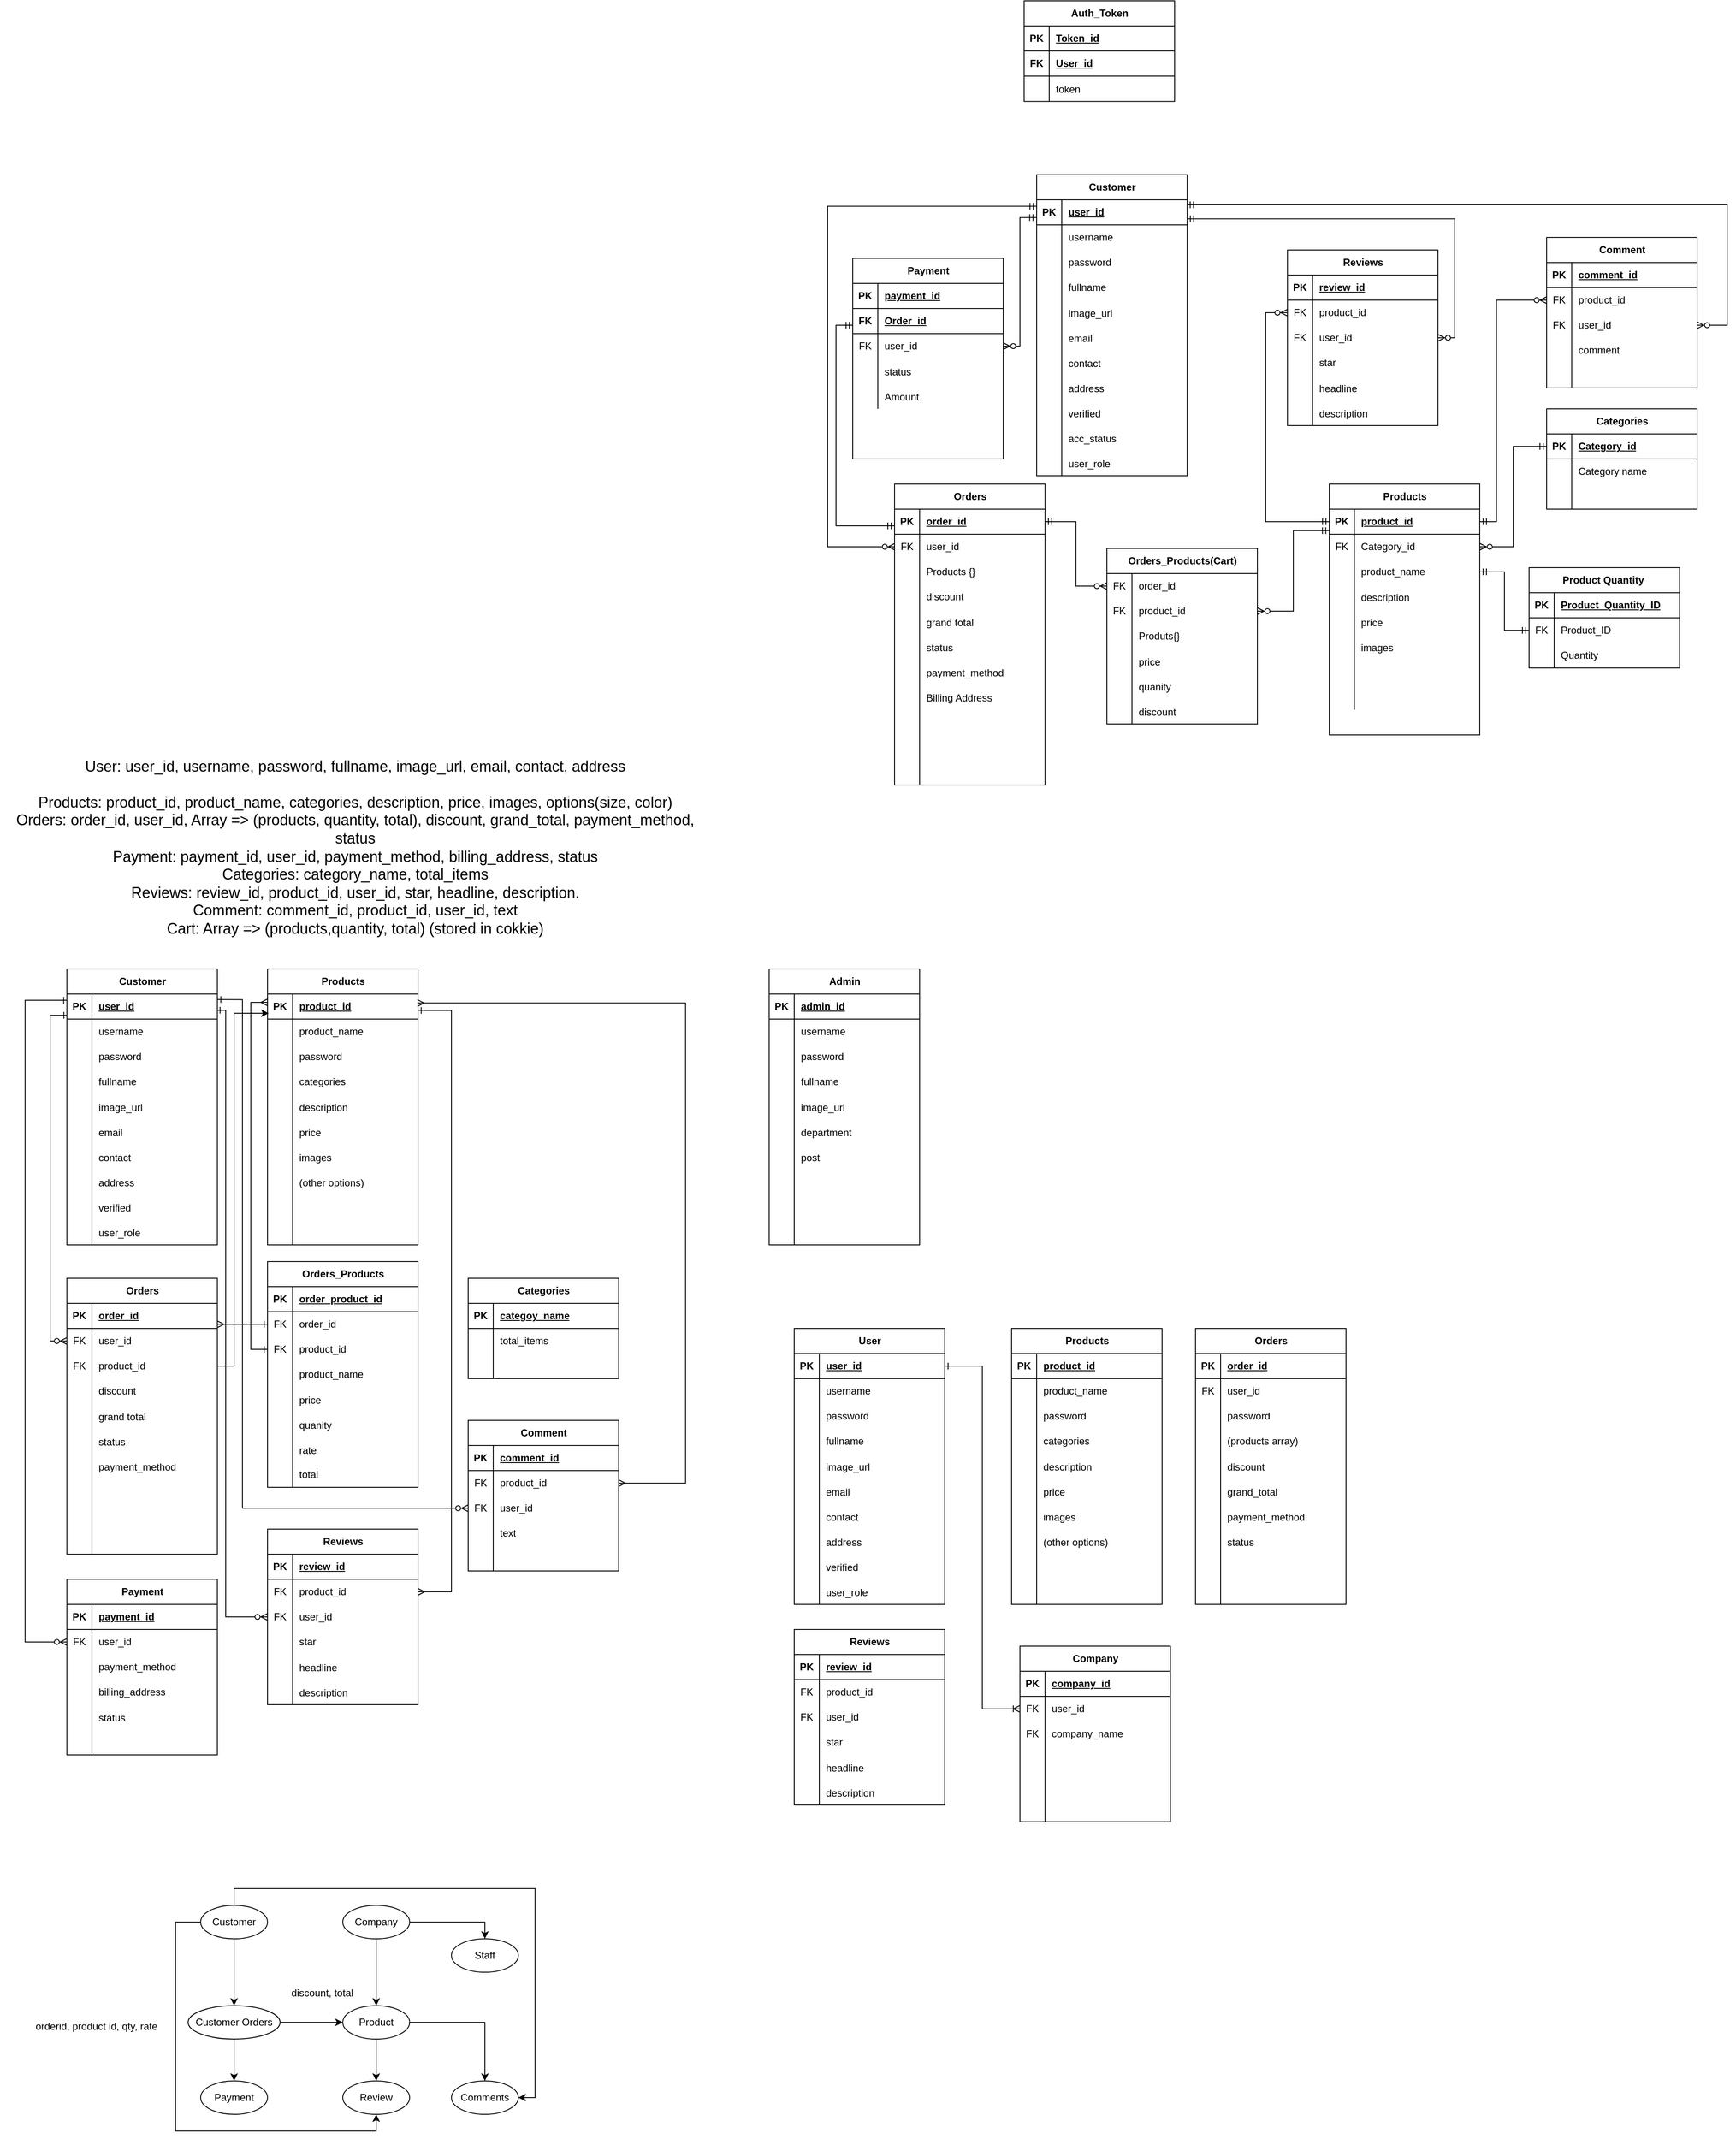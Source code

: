 <mxfile version="24.2.2" type="device">
  <diagram id="uIhIHj3sG_8AW4VX6P-K" name="Page-1">
    <mxGraphModel dx="1313" dy="1853" grid="0" gridSize="10" guides="1" tooltips="1" connect="1" arrows="1" fold="1" page="0" pageScale="1" pageWidth="850" pageHeight="1100" math="0" shadow="0" extFonts="Permanent Marker^https://fonts.googleapis.com/css?family=Permanent+Marker">
      <root>
        <mxCell id="0" />
        <mxCell id="1" parent="0" />
        <mxCell id="zm11ttjTqAhkLxXV98qb-1" value="&lt;font style=&quot;font-size: 18px;&quot;&gt;&lt;div style=&quot;&quot;&gt;User: user_id, username, password, fullname, image_url, email, contact, address&lt;/div&gt;&lt;div style=&quot;&quot;&gt;&lt;br&gt;&lt;/div&gt;&lt;div style=&quot;&quot;&gt;Products: product_id, product_name, categories, description, price, images, options(size, color)&lt;/div&gt;&lt;div style=&quot;&quot;&gt;Orders: order_id, user_id, Array =&amp;gt; (products, quantity, total), discount, grand_total, payment_method, status&lt;/div&gt;&lt;div style=&quot;&quot;&gt;Payment: payment_id, user_id, payment_method, billing_address, status&lt;/div&gt;&lt;div style=&quot;&quot;&gt;Categories: category_name, total_items&lt;/div&gt;&lt;div style=&quot;&quot;&gt;Reviews: review_id, product_id, user_id, star, headline, description.&lt;/div&gt;&lt;div style=&quot;&quot;&gt;Comment: comment_id, product_id, user_id, text&lt;/div&gt;&lt;div style=&quot;&quot;&gt;Cart: Array =&amp;gt; (products,quantity, total) (stored in cokkie)&lt;/div&gt;&lt;/font&gt;" style="text;html=1;strokeColor=none;fillColor=none;align=center;verticalAlign=middle;whiteSpace=wrap;rounded=0;" parent="1" vertex="1">
          <mxGeometry y="-230" width="850" height="230" as="geometry" />
        </mxCell>
        <mxCell id="zm11ttjTqAhkLxXV98qb-14" value="Customer" style="shape=table;startSize=30;container=1;collapsible=1;childLayout=tableLayout;fixedRows=1;rowLines=0;fontStyle=1;align=center;resizeLast=1;html=1;" parent="1" vertex="1">
          <mxGeometry x="80" y="30" width="180" height="330" as="geometry">
            <mxRectangle x="80" y="30" width="70" height="30" as="alternateBounds" />
          </mxGeometry>
        </mxCell>
        <mxCell id="zm11ttjTqAhkLxXV98qb-15" value="" style="shape=tableRow;horizontal=0;startSize=0;swimlaneHead=0;swimlaneBody=0;fillColor=none;collapsible=0;dropTarget=0;points=[[0,0.5],[1,0.5]];portConstraint=eastwest;top=0;left=0;right=0;bottom=1;" parent="zm11ttjTqAhkLxXV98qb-14" vertex="1">
          <mxGeometry y="30" width="180" height="30" as="geometry" />
        </mxCell>
        <mxCell id="zm11ttjTqAhkLxXV98qb-16" value="PK" style="shape=partialRectangle;connectable=0;fillColor=none;top=0;left=0;bottom=0;right=0;fontStyle=1;overflow=hidden;whiteSpace=wrap;html=1;" parent="zm11ttjTqAhkLxXV98qb-15" vertex="1">
          <mxGeometry width="30" height="30" as="geometry">
            <mxRectangle width="30" height="30" as="alternateBounds" />
          </mxGeometry>
        </mxCell>
        <mxCell id="zm11ttjTqAhkLxXV98qb-17" value="user_id" style="shape=partialRectangle;connectable=0;fillColor=none;top=0;left=0;bottom=0;right=0;align=left;spacingLeft=6;fontStyle=5;overflow=hidden;whiteSpace=wrap;html=1;" parent="zm11ttjTqAhkLxXV98qb-15" vertex="1">
          <mxGeometry x="30" width="150" height="30" as="geometry">
            <mxRectangle width="150" height="30" as="alternateBounds" />
          </mxGeometry>
        </mxCell>
        <mxCell id="zm11ttjTqAhkLxXV98qb-18" value="" style="shape=tableRow;horizontal=0;startSize=0;swimlaneHead=0;swimlaneBody=0;fillColor=none;collapsible=0;dropTarget=0;points=[[0,0.5],[1,0.5]];portConstraint=eastwest;top=0;left=0;right=0;bottom=0;" parent="zm11ttjTqAhkLxXV98qb-14" vertex="1">
          <mxGeometry y="60" width="180" height="30" as="geometry" />
        </mxCell>
        <mxCell id="zm11ttjTqAhkLxXV98qb-19" value="" style="shape=partialRectangle;connectable=0;fillColor=none;top=0;left=0;bottom=0;right=0;editable=1;overflow=hidden;whiteSpace=wrap;html=1;" parent="zm11ttjTqAhkLxXV98qb-18" vertex="1">
          <mxGeometry width="30" height="30" as="geometry">
            <mxRectangle width="30" height="30" as="alternateBounds" />
          </mxGeometry>
        </mxCell>
        <mxCell id="zm11ttjTqAhkLxXV98qb-20" value="username" style="shape=partialRectangle;connectable=0;fillColor=none;top=0;left=0;bottom=0;right=0;align=left;spacingLeft=6;overflow=hidden;whiteSpace=wrap;html=1;" parent="zm11ttjTqAhkLxXV98qb-18" vertex="1">
          <mxGeometry x="30" width="150" height="30" as="geometry">
            <mxRectangle width="150" height="30" as="alternateBounds" />
          </mxGeometry>
        </mxCell>
        <mxCell id="zm11ttjTqAhkLxXV98qb-21" value="" style="shape=tableRow;horizontal=0;startSize=0;swimlaneHead=0;swimlaneBody=0;fillColor=none;collapsible=0;dropTarget=0;points=[[0,0.5],[1,0.5]];portConstraint=eastwest;top=0;left=0;right=0;bottom=0;" parent="zm11ttjTqAhkLxXV98qb-14" vertex="1">
          <mxGeometry y="90" width="180" height="30" as="geometry" />
        </mxCell>
        <mxCell id="zm11ttjTqAhkLxXV98qb-22" value="" style="shape=partialRectangle;connectable=0;fillColor=none;top=0;left=0;bottom=0;right=0;editable=1;overflow=hidden;whiteSpace=wrap;html=1;" parent="zm11ttjTqAhkLxXV98qb-21" vertex="1">
          <mxGeometry width="30" height="30" as="geometry">
            <mxRectangle width="30" height="30" as="alternateBounds" />
          </mxGeometry>
        </mxCell>
        <mxCell id="zm11ttjTqAhkLxXV98qb-23" value="password" style="shape=partialRectangle;connectable=0;fillColor=none;top=0;left=0;bottom=0;right=0;align=left;spacingLeft=6;overflow=hidden;whiteSpace=wrap;html=1;" parent="zm11ttjTqAhkLxXV98qb-21" vertex="1">
          <mxGeometry x="30" width="150" height="30" as="geometry">
            <mxRectangle width="150" height="30" as="alternateBounds" />
          </mxGeometry>
        </mxCell>
        <mxCell id="zm11ttjTqAhkLxXV98qb-24" value="" style="shape=tableRow;horizontal=0;startSize=0;swimlaneHead=0;swimlaneBody=0;fillColor=none;collapsible=0;dropTarget=0;points=[[0,0.5],[1,0.5]];portConstraint=eastwest;top=0;left=0;right=0;bottom=0;" parent="zm11ttjTqAhkLxXV98qb-14" vertex="1">
          <mxGeometry y="120" width="180" height="30" as="geometry" />
        </mxCell>
        <mxCell id="zm11ttjTqAhkLxXV98qb-25" value="" style="shape=partialRectangle;connectable=0;fillColor=none;top=0;left=0;bottom=0;right=0;editable=1;overflow=hidden;whiteSpace=wrap;html=1;" parent="zm11ttjTqAhkLxXV98qb-24" vertex="1">
          <mxGeometry width="30" height="30" as="geometry">
            <mxRectangle width="30" height="30" as="alternateBounds" />
          </mxGeometry>
        </mxCell>
        <mxCell id="zm11ttjTqAhkLxXV98qb-26" value="fullname" style="shape=partialRectangle;connectable=0;fillColor=none;top=0;left=0;bottom=0;right=0;align=left;spacingLeft=6;overflow=hidden;whiteSpace=wrap;html=1;" parent="zm11ttjTqAhkLxXV98qb-24" vertex="1">
          <mxGeometry x="30" width="150" height="30" as="geometry">
            <mxRectangle width="150" height="30" as="alternateBounds" />
          </mxGeometry>
        </mxCell>
        <mxCell id="zm11ttjTqAhkLxXV98qb-69" value="" style="shape=tableRow;horizontal=0;startSize=0;swimlaneHead=0;swimlaneBody=0;fillColor=none;collapsible=0;dropTarget=0;points=[[0,0.5],[1,0.5]];portConstraint=eastwest;top=0;left=0;right=0;bottom=0;" parent="zm11ttjTqAhkLxXV98qb-14" vertex="1">
          <mxGeometry y="150" width="180" height="30" as="geometry" />
        </mxCell>
        <mxCell id="zm11ttjTqAhkLxXV98qb-70" value="" style="shape=partialRectangle;connectable=0;fillColor=none;top=0;left=0;bottom=0;right=0;editable=1;overflow=hidden;" parent="zm11ttjTqAhkLxXV98qb-69" vertex="1">
          <mxGeometry width="30" height="30" as="geometry">
            <mxRectangle width="30" height="30" as="alternateBounds" />
          </mxGeometry>
        </mxCell>
        <mxCell id="zm11ttjTqAhkLxXV98qb-71" value="image_url" style="shape=partialRectangle;connectable=0;fillColor=none;top=0;left=0;bottom=0;right=0;align=left;spacingLeft=6;overflow=hidden;" parent="zm11ttjTqAhkLxXV98qb-69" vertex="1">
          <mxGeometry x="30" width="150" height="30" as="geometry">
            <mxRectangle width="150" height="30" as="alternateBounds" />
          </mxGeometry>
        </mxCell>
        <mxCell id="zm11ttjTqAhkLxXV98qb-66" value="" style="shape=tableRow;horizontal=0;startSize=0;swimlaneHead=0;swimlaneBody=0;fillColor=none;collapsible=0;dropTarget=0;points=[[0,0.5],[1,0.5]];portConstraint=eastwest;top=0;left=0;right=0;bottom=0;" parent="zm11ttjTqAhkLxXV98qb-14" vertex="1">
          <mxGeometry y="180" width="180" height="30" as="geometry" />
        </mxCell>
        <mxCell id="zm11ttjTqAhkLxXV98qb-67" value="" style="shape=partialRectangle;connectable=0;fillColor=none;top=0;left=0;bottom=0;right=0;editable=1;overflow=hidden;" parent="zm11ttjTqAhkLxXV98qb-66" vertex="1">
          <mxGeometry width="30" height="30" as="geometry">
            <mxRectangle width="30" height="30" as="alternateBounds" />
          </mxGeometry>
        </mxCell>
        <mxCell id="zm11ttjTqAhkLxXV98qb-68" value="email" style="shape=partialRectangle;connectable=0;fillColor=none;top=0;left=0;bottom=0;right=0;align=left;spacingLeft=6;overflow=hidden;" parent="zm11ttjTqAhkLxXV98qb-66" vertex="1">
          <mxGeometry x="30" width="150" height="30" as="geometry">
            <mxRectangle width="150" height="30" as="alternateBounds" />
          </mxGeometry>
        </mxCell>
        <mxCell id="zm11ttjTqAhkLxXV98qb-72" value="" style="shape=tableRow;horizontal=0;startSize=0;swimlaneHead=0;swimlaneBody=0;fillColor=none;collapsible=0;dropTarget=0;points=[[0,0.5],[1,0.5]];portConstraint=eastwest;top=0;left=0;right=0;bottom=0;" parent="zm11ttjTqAhkLxXV98qb-14" vertex="1">
          <mxGeometry y="210" width="180" height="30" as="geometry" />
        </mxCell>
        <mxCell id="zm11ttjTqAhkLxXV98qb-73" value="" style="shape=partialRectangle;connectable=0;fillColor=none;top=0;left=0;bottom=0;right=0;editable=1;overflow=hidden;" parent="zm11ttjTqAhkLxXV98qb-72" vertex="1">
          <mxGeometry width="30" height="30" as="geometry">
            <mxRectangle width="30" height="30" as="alternateBounds" />
          </mxGeometry>
        </mxCell>
        <mxCell id="zm11ttjTqAhkLxXV98qb-74" value="contact" style="shape=partialRectangle;connectable=0;fillColor=none;top=0;left=0;bottom=0;right=0;align=left;spacingLeft=6;overflow=hidden;" parent="zm11ttjTqAhkLxXV98qb-72" vertex="1">
          <mxGeometry x="30" width="150" height="30" as="geometry">
            <mxRectangle width="150" height="30" as="alternateBounds" />
          </mxGeometry>
        </mxCell>
        <mxCell id="zm11ttjTqAhkLxXV98qb-81" value="" style="shape=tableRow;horizontal=0;startSize=0;swimlaneHead=0;swimlaneBody=0;fillColor=none;collapsible=0;dropTarget=0;points=[[0,0.5],[1,0.5]];portConstraint=eastwest;top=0;left=0;right=0;bottom=0;" parent="zm11ttjTqAhkLxXV98qb-14" vertex="1">
          <mxGeometry y="240" width="180" height="30" as="geometry" />
        </mxCell>
        <mxCell id="zm11ttjTqAhkLxXV98qb-82" value="" style="shape=partialRectangle;connectable=0;fillColor=none;top=0;left=0;bottom=0;right=0;editable=1;overflow=hidden;" parent="zm11ttjTqAhkLxXV98qb-81" vertex="1">
          <mxGeometry width="30" height="30" as="geometry">
            <mxRectangle width="30" height="30" as="alternateBounds" />
          </mxGeometry>
        </mxCell>
        <mxCell id="zm11ttjTqAhkLxXV98qb-83" value="address" style="shape=partialRectangle;connectable=0;fillColor=none;top=0;left=0;bottom=0;right=0;align=left;spacingLeft=6;overflow=hidden;" parent="zm11ttjTqAhkLxXV98qb-81" vertex="1">
          <mxGeometry x="30" width="150" height="30" as="geometry">
            <mxRectangle width="150" height="30" as="alternateBounds" />
          </mxGeometry>
        </mxCell>
        <mxCell id="zm11ttjTqAhkLxXV98qb-78" value="" style="shape=tableRow;horizontal=0;startSize=0;swimlaneHead=0;swimlaneBody=0;fillColor=none;collapsible=0;dropTarget=0;points=[[0,0.5],[1,0.5]];portConstraint=eastwest;top=0;left=0;right=0;bottom=0;" parent="zm11ttjTqAhkLxXV98qb-14" vertex="1">
          <mxGeometry y="270" width="180" height="30" as="geometry" />
        </mxCell>
        <mxCell id="zm11ttjTqAhkLxXV98qb-79" value="" style="shape=partialRectangle;connectable=0;fillColor=none;top=0;left=0;bottom=0;right=0;editable=1;overflow=hidden;" parent="zm11ttjTqAhkLxXV98qb-78" vertex="1">
          <mxGeometry width="30" height="30" as="geometry">
            <mxRectangle width="30" height="30" as="alternateBounds" />
          </mxGeometry>
        </mxCell>
        <mxCell id="zm11ttjTqAhkLxXV98qb-80" value="verified" style="shape=partialRectangle;connectable=0;fillColor=none;top=0;left=0;bottom=0;right=0;align=left;spacingLeft=6;overflow=hidden;" parent="zm11ttjTqAhkLxXV98qb-78" vertex="1">
          <mxGeometry x="30" width="150" height="30" as="geometry">
            <mxRectangle width="150" height="30" as="alternateBounds" />
          </mxGeometry>
        </mxCell>
        <mxCell id="zm11ttjTqAhkLxXV98qb-75" value="" style="shape=tableRow;horizontal=0;startSize=0;swimlaneHead=0;swimlaneBody=0;fillColor=none;collapsible=0;dropTarget=0;points=[[0,0.5],[1,0.5]];portConstraint=eastwest;top=0;left=0;right=0;bottom=0;" parent="zm11ttjTqAhkLxXV98qb-14" vertex="1">
          <mxGeometry y="300" width="180" height="30" as="geometry" />
        </mxCell>
        <mxCell id="zm11ttjTqAhkLxXV98qb-76" value="" style="shape=partialRectangle;connectable=0;fillColor=none;top=0;left=0;bottom=0;right=0;editable=1;overflow=hidden;" parent="zm11ttjTqAhkLxXV98qb-75" vertex="1">
          <mxGeometry width="30" height="30" as="geometry">
            <mxRectangle width="30" height="30" as="alternateBounds" />
          </mxGeometry>
        </mxCell>
        <mxCell id="zm11ttjTqAhkLxXV98qb-77" value="user_role" style="shape=partialRectangle;connectable=0;fillColor=none;top=0;left=0;bottom=0;right=0;align=left;spacingLeft=6;overflow=hidden;" parent="zm11ttjTqAhkLxXV98qb-75" vertex="1">
          <mxGeometry x="30" width="150" height="30" as="geometry">
            <mxRectangle width="150" height="30" as="alternateBounds" />
          </mxGeometry>
        </mxCell>
        <mxCell id="zm11ttjTqAhkLxXV98qb-84" value="Admin" style="shape=table;startSize=30;container=1;collapsible=1;childLayout=tableLayout;fixedRows=1;rowLines=0;fontStyle=1;align=center;resizeLast=1;html=1;" parent="1" vertex="1">
          <mxGeometry x="920" y="30" width="180" height="330" as="geometry">
            <mxRectangle x="320" y="30" width="80" height="30" as="alternateBounds" />
          </mxGeometry>
        </mxCell>
        <mxCell id="zm11ttjTqAhkLxXV98qb-85" value="" style="shape=tableRow;horizontal=0;startSize=0;swimlaneHead=0;swimlaneBody=0;fillColor=none;collapsible=0;dropTarget=0;points=[[0,0.5],[1,0.5]];portConstraint=eastwest;top=0;left=0;right=0;bottom=1;" parent="zm11ttjTqAhkLxXV98qb-84" vertex="1">
          <mxGeometry y="30" width="180" height="30" as="geometry" />
        </mxCell>
        <mxCell id="zm11ttjTqAhkLxXV98qb-86" value="PK" style="shape=partialRectangle;connectable=0;fillColor=none;top=0;left=0;bottom=0;right=0;fontStyle=1;overflow=hidden;whiteSpace=wrap;html=1;" parent="zm11ttjTqAhkLxXV98qb-85" vertex="1">
          <mxGeometry width="30" height="30" as="geometry">
            <mxRectangle width="30" height="30" as="alternateBounds" />
          </mxGeometry>
        </mxCell>
        <mxCell id="zm11ttjTqAhkLxXV98qb-87" value="admin_id" style="shape=partialRectangle;connectable=0;fillColor=none;top=0;left=0;bottom=0;right=0;align=left;spacingLeft=6;fontStyle=5;overflow=hidden;whiteSpace=wrap;html=1;" parent="zm11ttjTqAhkLxXV98qb-85" vertex="1">
          <mxGeometry x="30" width="150" height="30" as="geometry">
            <mxRectangle width="150" height="30" as="alternateBounds" />
          </mxGeometry>
        </mxCell>
        <mxCell id="zm11ttjTqAhkLxXV98qb-88" value="" style="shape=tableRow;horizontal=0;startSize=0;swimlaneHead=0;swimlaneBody=0;fillColor=none;collapsible=0;dropTarget=0;points=[[0,0.5],[1,0.5]];portConstraint=eastwest;top=0;left=0;right=0;bottom=0;" parent="zm11ttjTqAhkLxXV98qb-84" vertex="1">
          <mxGeometry y="60" width="180" height="30" as="geometry" />
        </mxCell>
        <mxCell id="zm11ttjTqAhkLxXV98qb-89" value="" style="shape=partialRectangle;connectable=0;fillColor=none;top=0;left=0;bottom=0;right=0;editable=1;overflow=hidden;whiteSpace=wrap;html=1;" parent="zm11ttjTqAhkLxXV98qb-88" vertex="1">
          <mxGeometry width="30" height="30" as="geometry">
            <mxRectangle width="30" height="30" as="alternateBounds" />
          </mxGeometry>
        </mxCell>
        <mxCell id="zm11ttjTqAhkLxXV98qb-90" value="username" style="shape=partialRectangle;connectable=0;fillColor=none;top=0;left=0;bottom=0;right=0;align=left;spacingLeft=6;overflow=hidden;whiteSpace=wrap;html=1;" parent="zm11ttjTqAhkLxXV98qb-88" vertex="1">
          <mxGeometry x="30" width="150" height="30" as="geometry">
            <mxRectangle width="150" height="30" as="alternateBounds" />
          </mxGeometry>
        </mxCell>
        <mxCell id="zm11ttjTqAhkLxXV98qb-91" value="" style="shape=tableRow;horizontal=0;startSize=0;swimlaneHead=0;swimlaneBody=0;fillColor=none;collapsible=0;dropTarget=0;points=[[0,0.5],[1,0.5]];portConstraint=eastwest;top=0;left=0;right=0;bottom=0;" parent="zm11ttjTqAhkLxXV98qb-84" vertex="1">
          <mxGeometry y="90" width="180" height="30" as="geometry" />
        </mxCell>
        <mxCell id="zm11ttjTqAhkLxXV98qb-92" value="" style="shape=partialRectangle;connectable=0;fillColor=none;top=0;left=0;bottom=0;right=0;editable=1;overflow=hidden;whiteSpace=wrap;html=1;" parent="zm11ttjTqAhkLxXV98qb-91" vertex="1">
          <mxGeometry width="30" height="30" as="geometry">
            <mxRectangle width="30" height="30" as="alternateBounds" />
          </mxGeometry>
        </mxCell>
        <mxCell id="zm11ttjTqAhkLxXV98qb-93" value="password" style="shape=partialRectangle;connectable=0;fillColor=none;top=0;left=0;bottom=0;right=0;align=left;spacingLeft=6;overflow=hidden;whiteSpace=wrap;html=1;" parent="zm11ttjTqAhkLxXV98qb-91" vertex="1">
          <mxGeometry x="30" width="150" height="30" as="geometry">
            <mxRectangle width="150" height="30" as="alternateBounds" />
          </mxGeometry>
        </mxCell>
        <mxCell id="zm11ttjTqAhkLxXV98qb-94" value="" style="shape=tableRow;horizontal=0;startSize=0;swimlaneHead=0;swimlaneBody=0;fillColor=none;collapsible=0;dropTarget=0;points=[[0,0.5],[1,0.5]];portConstraint=eastwest;top=0;left=0;right=0;bottom=0;" parent="zm11ttjTqAhkLxXV98qb-84" vertex="1">
          <mxGeometry y="120" width="180" height="30" as="geometry" />
        </mxCell>
        <mxCell id="zm11ttjTqAhkLxXV98qb-95" value="" style="shape=partialRectangle;connectable=0;fillColor=none;top=0;left=0;bottom=0;right=0;editable=1;overflow=hidden;whiteSpace=wrap;html=1;" parent="zm11ttjTqAhkLxXV98qb-94" vertex="1">
          <mxGeometry width="30" height="30" as="geometry">
            <mxRectangle width="30" height="30" as="alternateBounds" />
          </mxGeometry>
        </mxCell>
        <mxCell id="zm11ttjTqAhkLxXV98qb-96" value="fullname" style="shape=partialRectangle;connectable=0;fillColor=none;top=0;left=0;bottom=0;right=0;align=left;spacingLeft=6;overflow=hidden;whiteSpace=wrap;html=1;" parent="zm11ttjTqAhkLxXV98qb-94" vertex="1">
          <mxGeometry x="30" width="150" height="30" as="geometry">
            <mxRectangle width="150" height="30" as="alternateBounds" />
          </mxGeometry>
        </mxCell>
        <mxCell id="zm11ttjTqAhkLxXV98qb-97" value="" style="shape=tableRow;horizontal=0;startSize=0;swimlaneHead=0;swimlaneBody=0;fillColor=none;collapsible=0;dropTarget=0;points=[[0,0.5],[1,0.5]];portConstraint=eastwest;top=0;left=0;right=0;bottom=0;" parent="zm11ttjTqAhkLxXV98qb-84" vertex="1">
          <mxGeometry y="150" width="180" height="30" as="geometry" />
        </mxCell>
        <mxCell id="zm11ttjTqAhkLxXV98qb-98" value="" style="shape=partialRectangle;connectable=0;fillColor=none;top=0;left=0;bottom=0;right=0;editable=1;overflow=hidden;" parent="zm11ttjTqAhkLxXV98qb-97" vertex="1">
          <mxGeometry width="30" height="30" as="geometry">
            <mxRectangle width="30" height="30" as="alternateBounds" />
          </mxGeometry>
        </mxCell>
        <mxCell id="zm11ttjTqAhkLxXV98qb-99" value="image_url" style="shape=partialRectangle;connectable=0;fillColor=none;top=0;left=0;bottom=0;right=0;align=left;spacingLeft=6;overflow=hidden;" parent="zm11ttjTqAhkLxXV98qb-97" vertex="1">
          <mxGeometry x="30" width="150" height="30" as="geometry">
            <mxRectangle width="150" height="30" as="alternateBounds" />
          </mxGeometry>
        </mxCell>
        <mxCell id="zm11ttjTqAhkLxXV98qb-100" value="" style="shape=tableRow;horizontal=0;startSize=0;swimlaneHead=0;swimlaneBody=0;fillColor=none;collapsible=0;dropTarget=0;points=[[0,0.5],[1,0.5]];portConstraint=eastwest;top=0;left=0;right=0;bottom=0;" parent="zm11ttjTqAhkLxXV98qb-84" vertex="1">
          <mxGeometry y="180" width="180" height="30" as="geometry" />
        </mxCell>
        <mxCell id="zm11ttjTqAhkLxXV98qb-101" value="" style="shape=partialRectangle;connectable=0;fillColor=none;top=0;left=0;bottom=0;right=0;editable=1;overflow=hidden;" parent="zm11ttjTqAhkLxXV98qb-100" vertex="1">
          <mxGeometry width="30" height="30" as="geometry">
            <mxRectangle width="30" height="30" as="alternateBounds" />
          </mxGeometry>
        </mxCell>
        <mxCell id="zm11ttjTqAhkLxXV98qb-102" value="department" style="shape=partialRectangle;connectable=0;fillColor=none;top=0;left=0;bottom=0;right=0;align=left;spacingLeft=6;overflow=hidden;" parent="zm11ttjTqAhkLxXV98qb-100" vertex="1">
          <mxGeometry x="30" width="150" height="30" as="geometry">
            <mxRectangle width="150" height="30" as="alternateBounds" />
          </mxGeometry>
        </mxCell>
        <mxCell id="zm11ttjTqAhkLxXV98qb-103" value="" style="shape=tableRow;horizontal=0;startSize=0;swimlaneHead=0;swimlaneBody=0;fillColor=none;collapsible=0;dropTarget=0;points=[[0,0.5],[1,0.5]];portConstraint=eastwest;top=0;left=0;right=0;bottom=0;" parent="zm11ttjTqAhkLxXV98qb-84" vertex="1">
          <mxGeometry y="210" width="180" height="30" as="geometry" />
        </mxCell>
        <mxCell id="zm11ttjTqAhkLxXV98qb-104" value="" style="shape=partialRectangle;connectable=0;fillColor=none;top=0;left=0;bottom=0;right=0;editable=1;overflow=hidden;" parent="zm11ttjTqAhkLxXV98qb-103" vertex="1">
          <mxGeometry width="30" height="30" as="geometry">
            <mxRectangle width="30" height="30" as="alternateBounds" />
          </mxGeometry>
        </mxCell>
        <mxCell id="zm11ttjTqAhkLxXV98qb-105" value="post" style="shape=partialRectangle;connectable=0;fillColor=none;top=0;left=0;bottom=0;right=0;align=left;spacingLeft=6;overflow=hidden;" parent="zm11ttjTqAhkLxXV98qb-103" vertex="1">
          <mxGeometry x="30" width="150" height="30" as="geometry">
            <mxRectangle width="150" height="30" as="alternateBounds" />
          </mxGeometry>
        </mxCell>
        <mxCell id="zm11ttjTqAhkLxXV98qb-106" value="" style="shape=tableRow;horizontal=0;startSize=0;swimlaneHead=0;swimlaneBody=0;fillColor=none;collapsible=0;dropTarget=0;points=[[0,0.5],[1,0.5]];portConstraint=eastwest;top=0;left=0;right=0;bottom=0;" parent="zm11ttjTqAhkLxXV98qb-84" vertex="1">
          <mxGeometry y="240" width="180" height="30" as="geometry" />
        </mxCell>
        <mxCell id="zm11ttjTqAhkLxXV98qb-107" value="" style="shape=partialRectangle;connectable=0;fillColor=none;top=0;left=0;bottom=0;right=0;editable=1;overflow=hidden;" parent="zm11ttjTqAhkLxXV98qb-106" vertex="1">
          <mxGeometry width="30" height="30" as="geometry">
            <mxRectangle width="30" height="30" as="alternateBounds" />
          </mxGeometry>
        </mxCell>
        <mxCell id="zm11ttjTqAhkLxXV98qb-108" value="" style="shape=partialRectangle;connectable=0;fillColor=none;top=0;left=0;bottom=0;right=0;align=left;spacingLeft=6;overflow=hidden;" parent="zm11ttjTqAhkLxXV98qb-106" vertex="1">
          <mxGeometry x="30" width="150" height="30" as="geometry">
            <mxRectangle width="150" height="30" as="alternateBounds" />
          </mxGeometry>
        </mxCell>
        <mxCell id="zm11ttjTqAhkLxXV98qb-109" value="" style="shape=tableRow;horizontal=0;startSize=0;swimlaneHead=0;swimlaneBody=0;fillColor=none;collapsible=0;dropTarget=0;points=[[0,0.5],[1,0.5]];portConstraint=eastwest;top=0;left=0;right=0;bottom=0;" parent="zm11ttjTqAhkLxXV98qb-84" vertex="1">
          <mxGeometry y="270" width="180" height="30" as="geometry" />
        </mxCell>
        <mxCell id="zm11ttjTqAhkLxXV98qb-110" value="" style="shape=partialRectangle;connectable=0;fillColor=none;top=0;left=0;bottom=0;right=0;editable=1;overflow=hidden;" parent="zm11ttjTqAhkLxXV98qb-109" vertex="1">
          <mxGeometry width="30" height="30" as="geometry">
            <mxRectangle width="30" height="30" as="alternateBounds" />
          </mxGeometry>
        </mxCell>
        <mxCell id="zm11ttjTqAhkLxXV98qb-111" value="" style="shape=partialRectangle;connectable=0;fillColor=none;top=0;left=0;bottom=0;right=0;align=left;spacingLeft=6;overflow=hidden;" parent="zm11ttjTqAhkLxXV98qb-109" vertex="1">
          <mxGeometry x="30" width="150" height="30" as="geometry">
            <mxRectangle width="150" height="30" as="alternateBounds" />
          </mxGeometry>
        </mxCell>
        <mxCell id="zm11ttjTqAhkLxXV98qb-112" value="" style="shape=tableRow;horizontal=0;startSize=0;swimlaneHead=0;swimlaneBody=0;fillColor=none;collapsible=0;dropTarget=0;points=[[0,0.5],[1,0.5]];portConstraint=eastwest;top=0;left=0;right=0;bottom=0;" parent="zm11ttjTqAhkLxXV98qb-84" vertex="1">
          <mxGeometry y="300" width="180" height="30" as="geometry" />
        </mxCell>
        <mxCell id="zm11ttjTqAhkLxXV98qb-113" value="" style="shape=partialRectangle;connectable=0;fillColor=none;top=0;left=0;bottom=0;right=0;editable=1;overflow=hidden;" parent="zm11ttjTqAhkLxXV98qb-112" vertex="1">
          <mxGeometry width="30" height="30" as="geometry">
            <mxRectangle width="30" height="30" as="alternateBounds" />
          </mxGeometry>
        </mxCell>
        <mxCell id="zm11ttjTqAhkLxXV98qb-114" value="" style="shape=partialRectangle;connectable=0;fillColor=none;top=0;left=0;bottom=0;right=0;align=left;spacingLeft=6;overflow=hidden;" parent="zm11ttjTqAhkLxXV98qb-112" vertex="1">
          <mxGeometry x="30" width="150" height="30" as="geometry">
            <mxRectangle width="150" height="30" as="alternateBounds" />
          </mxGeometry>
        </mxCell>
        <mxCell id="zm11ttjTqAhkLxXV98qb-115" value="Products" style="shape=table;startSize=30;container=1;collapsible=1;childLayout=tableLayout;fixedRows=1;rowLines=0;fontStyle=1;align=center;resizeLast=1;html=1;" parent="1" vertex="1">
          <mxGeometry x="320" y="30" width="180" height="330" as="geometry">
            <mxRectangle x="320" y="270" width="90" height="30" as="alternateBounds" />
          </mxGeometry>
        </mxCell>
        <mxCell id="zm11ttjTqAhkLxXV98qb-116" value="" style="shape=tableRow;horizontal=0;startSize=0;swimlaneHead=0;swimlaneBody=0;fillColor=none;collapsible=0;dropTarget=0;points=[[0,0.5],[1,0.5]];portConstraint=eastwest;top=0;left=0;right=0;bottom=1;" parent="zm11ttjTqAhkLxXV98qb-115" vertex="1">
          <mxGeometry y="30" width="180" height="30" as="geometry" />
        </mxCell>
        <mxCell id="zm11ttjTqAhkLxXV98qb-117" value="PK" style="shape=partialRectangle;connectable=0;fillColor=none;top=0;left=0;bottom=0;right=0;fontStyle=1;overflow=hidden;whiteSpace=wrap;html=1;" parent="zm11ttjTqAhkLxXV98qb-116" vertex="1">
          <mxGeometry width="30" height="30" as="geometry">
            <mxRectangle width="30" height="30" as="alternateBounds" />
          </mxGeometry>
        </mxCell>
        <mxCell id="zm11ttjTqAhkLxXV98qb-118" value="product_id" style="shape=partialRectangle;connectable=0;fillColor=none;top=0;left=0;bottom=0;right=0;align=left;spacingLeft=6;fontStyle=5;overflow=hidden;whiteSpace=wrap;html=1;" parent="zm11ttjTqAhkLxXV98qb-116" vertex="1">
          <mxGeometry x="30" width="150" height="30" as="geometry">
            <mxRectangle width="150" height="30" as="alternateBounds" />
          </mxGeometry>
        </mxCell>
        <mxCell id="zm11ttjTqAhkLxXV98qb-119" value="" style="shape=tableRow;horizontal=0;startSize=0;swimlaneHead=0;swimlaneBody=0;fillColor=none;collapsible=0;dropTarget=0;points=[[0,0.5],[1,0.5]];portConstraint=eastwest;top=0;left=0;right=0;bottom=0;" parent="zm11ttjTqAhkLxXV98qb-115" vertex="1">
          <mxGeometry y="60" width="180" height="30" as="geometry" />
        </mxCell>
        <mxCell id="zm11ttjTqAhkLxXV98qb-120" value="" style="shape=partialRectangle;connectable=0;fillColor=none;top=0;left=0;bottom=0;right=0;editable=1;overflow=hidden;whiteSpace=wrap;html=1;" parent="zm11ttjTqAhkLxXV98qb-119" vertex="1">
          <mxGeometry width="30" height="30" as="geometry">
            <mxRectangle width="30" height="30" as="alternateBounds" />
          </mxGeometry>
        </mxCell>
        <mxCell id="zm11ttjTqAhkLxXV98qb-121" value="product_name" style="shape=partialRectangle;connectable=0;fillColor=none;top=0;left=0;bottom=0;right=0;align=left;spacingLeft=6;overflow=hidden;whiteSpace=wrap;html=1;" parent="zm11ttjTqAhkLxXV98qb-119" vertex="1">
          <mxGeometry x="30" width="150" height="30" as="geometry">
            <mxRectangle width="150" height="30" as="alternateBounds" />
          </mxGeometry>
        </mxCell>
        <mxCell id="zm11ttjTqAhkLxXV98qb-122" value="" style="shape=tableRow;horizontal=0;startSize=0;swimlaneHead=0;swimlaneBody=0;fillColor=none;collapsible=0;dropTarget=0;points=[[0,0.5],[1,0.5]];portConstraint=eastwest;top=0;left=0;right=0;bottom=0;" parent="zm11ttjTqAhkLxXV98qb-115" vertex="1">
          <mxGeometry y="90" width="180" height="30" as="geometry" />
        </mxCell>
        <mxCell id="zm11ttjTqAhkLxXV98qb-123" value="" style="shape=partialRectangle;connectable=0;fillColor=none;top=0;left=0;bottom=0;right=0;editable=1;overflow=hidden;whiteSpace=wrap;html=1;" parent="zm11ttjTqAhkLxXV98qb-122" vertex="1">
          <mxGeometry width="30" height="30" as="geometry">
            <mxRectangle width="30" height="30" as="alternateBounds" />
          </mxGeometry>
        </mxCell>
        <mxCell id="zm11ttjTqAhkLxXV98qb-124" value="password" style="shape=partialRectangle;connectable=0;fillColor=none;top=0;left=0;bottom=0;right=0;align=left;spacingLeft=6;overflow=hidden;whiteSpace=wrap;html=1;" parent="zm11ttjTqAhkLxXV98qb-122" vertex="1">
          <mxGeometry x="30" width="150" height="30" as="geometry">
            <mxRectangle width="150" height="30" as="alternateBounds" />
          </mxGeometry>
        </mxCell>
        <mxCell id="zm11ttjTqAhkLxXV98qb-125" value="" style="shape=tableRow;horizontal=0;startSize=0;swimlaneHead=0;swimlaneBody=0;fillColor=none;collapsible=0;dropTarget=0;points=[[0,0.5],[1,0.5]];portConstraint=eastwest;top=0;left=0;right=0;bottom=0;" parent="zm11ttjTqAhkLxXV98qb-115" vertex="1">
          <mxGeometry y="120" width="180" height="30" as="geometry" />
        </mxCell>
        <mxCell id="zm11ttjTqAhkLxXV98qb-126" value="" style="shape=partialRectangle;connectable=0;fillColor=none;top=0;left=0;bottom=0;right=0;editable=1;overflow=hidden;whiteSpace=wrap;html=1;" parent="zm11ttjTqAhkLxXV98qb-125" vertex="1">
          <mxGeometry width="30" height="30" as="geometry">
            <mxRectangle width="30" height="30" as="alternateBounds" />
          </mxGeometry>
        </mxCell>
        <mxCell id="zm11ttjTqAhkLxXV98qb-127" value="categories" style="shape=partialRectangle;connectable=0;fillColor=none;top=0;left=0;bottom=0;right=0;align=left;spacingLeft=6;overflow=hidden;whiteSpace=wrap;html=1;" parent="zm11ttjTqAhkLxXV98qb-125" vertex="1">
          <mxGeometry x="30" width="150" height="30" as="geometry">
            <mxRectangle width="150" height="30" as="alternateBounds" />
          </mxGeometry>
        </mxCell>
        <mxCell id="zm11ttjTqAhkLxXV98qb-128" value="" style="shape=tableRow;horizontal=0;startSize=0;swimlaneHead=0;swimlaneBody=0;fillColor=none;collapsible=0;dropTarget=0;points=[[0,0.5],[1,0.5]];portConstraint=eastwest;top=0;left=0;right=0;bottom=0;" parent="zm11ttjTqAhkLxXV98qb-115" vertex="1">
          <mxGeometry y="150" width="180" height="30" as="geometry" />
        </mxCell>
        <mxCell id="zm11ttjTqAhkLxXV98qb-129" value="" style="shape=partialRectangle;connectable=0;fillColor=none;top=0;left=0;bottom=0;right=0;editable=1;overflow=hidden;" parent="zm11ttjTqAhkLxXV98qb-128" vertex="1">
          <mxGeometry width="30" height="30" as="geometry">
            <mxRectangle width="30" height="30" as="alternateBounds" />
          </mxGeometry>
        </mxCell>
        <mxCell id="zm11ttjTqAhkLxXV98qb-130" value="description" style="shape=partialRectangle;connectable=0;fillColor=none;top=0;left=0;bottom=0;right=0;align=left;spacingLeft=6;overflow=hidden;" parent="zm11ttjTqAhkLxXV98qb-128" vertex="1">
          <mxGeometry x="30" width="150" height="30" as="geometry">
            <mxRectangle width="150" height="30" as="alternateBounds" />
          </mxGeometry>
        </mxCell>
        <mxCell id="zm11ttjTqAhkLxXV98qb-131" value="" style="shape=tableRow;horizontal=0;startSize=0;swimlaneHead=0;swimlaneBody=0;fillColor=none;collapsible=0;dropTarget=0;points=[[0,0.5],[1,0.5]];portConstraint=eastwest;top=0;left=0;right=0;bottom=0;" parent="zm11ttjTqAhkLxXV98qb-115" vertex="1">
          <mxGeometry y="180" width="180" height="30" as="geometry" />
        </mxCell>
        <mxCell id="zm11ttjTqAhkLxXV98qb-132" value="" style="shape=partialRectangle;connectable=0;fillColor=none;top=0;left=0;bottom=0;right=0;editable=1;overflow=hidden;" parent="zm11ttjTqAhkLxXV98qb-131" vertex="1">
          <mxGeometry width="30" height="30" as="geometry">
            <mxRectangle width="30" height="30" as="alternateBounds" />
          </mxGeometry>
        </mxCell>
        <mxCell id="zm11ttjTqAhkLxXV98qb-133" value="price" style="shape=partialRectangle;connectable=0;fillColor=none;top=0;left=0;bottom=0;right=0;align=left;spacingLeft=6;overflow=hidden;" parent="zm11ttjTqAhkLxXV98qb-131" vertex="1">
          <mxGeometry x="30" width="150" height="30" as="geometry">
            <mxRectangle width="150" height="30" as="alternateBounds" />
          </mxGeometry>
        </mxCell>
        <mxCell id="zm11ttjTqAhkLxXV98qb-134" value="" style="shape=tableRow;horizontal=0;startSize=0;swimlaneHead=0;swimlaneBody=0;fillColor=none;collapsible=0;dropTarget=0;points=[[0,0.5],[1,0.5]];portConstraint=eastwest;top=0;left=0;right=0;bottom=0;" parent="zm11ttjTqAhkLxXV98qb-115" vertex="1">
          <mxGeometry y="210" width="180" height="30" as="geometry" />
        </mxCell>
        <mxCell id="zm11ttjTqAhkLxXV98qb-135" value="" style="shape=partialRectangle;connectable=0;fillColor=none;top=0;left=0;bottom=0;right=0;editable=1;overflow=hidden;" parent="zm11ttjTqAhkLxXV98qb-134" vertex="1">
          <mxGeometry width="30" height="30" as="geometry">
            <mxRectangle width="30" height="30" as="alternateBounds" />
          </mxGeometry>
        </mxCell>
        <mxCell id="zm11ttjTqAhkLxXV98qb-136" value="images" style="shape=partialRectangle;connectable=0;fillColor=none;top=0;left=0;bottom=0;right=0;align=left;spacingLeft=6;overflow=hidden;" parent="zm11ttjTqAhkLxXV98qb-134" vertex="1">
          <mxGeometry x="30" width="150" height="30" as="geometry">
            <mxRectangle width="150" height="30" as="alternateBounds" />
          </mxGeometry>
        </mxCell>
        <mxCell id="zm11ttjTqAhkLxXV98qb-137" value="" style="shape=tableRow;horizontal=0;startSize=0;swimlaneHead=0;swimlaneBody=0;fillColor=none;collapsible=0;dropTarget=0;points=[[0,0.5],[1,0.5]];portConstraint=eastwest;top=0;left=0;right=0;bottom=0;" parent="zm11ttjTqAhkLxXV98qb-115" vertex="1">
          <mxGeometry y="240" width="180" height="30" as="geometry" />
        </mxCell>
        <mxCell id="zm11ttjTqAhkLxXV98qb-138" value="" style="shape=partialRectangle;connectable=0;fillColor=none;top=0;left=0;bottom=0;right=0;editable=1;overflow=hidden;" parent="zm11ttjTqAhkLxXV98qb-137" vertex="1">
          <mxGeometry width="30" height="30" as="geometry">
            <mxRectangle width="30" height="30" as="alternateBounds" />
          </mxGeometry>
        </mxCell>
        <mxCell id="zm11ttjTqAhkLxXV98qb-139" value="(other options)" style="shape=partialRectangle;connectable=0;fillColor=none;top=0;left=0;bottom=0;right=0;align=left;spacingLeft=6;overflow=hidden;" parent="zm11ttjTqAhkLxXV98qb-137" vertex="1">
          <mxGeometry x="30" width="150" height="30" as="geometry">
            <mxRectangle width="150" height="30" as="alternateBounds" />
          </mxGeometry>
        </mxCell>
        <mxCell id="zm11ttjTqAhkLxXV98qb-140" value="" style="shape=tableRow;horizontal=0;startSize=0;swimlaneHead=0;swimlaneBody=0;fillColor=none;collapsible=0;dropTarget=0;points=[[0,0.5],[1,0.5]];portConstraint=eastwest;top=0;left=0;right=0;bottom=0;" parent="zm11ttjTqAhkLxXV98qb-115" vertex="1">
          <mxGeometry y="270" width="180" height="30" as="geometry" />
        </mxCell>
        <mxCell id="zm11ttjTqAhkLxXV98qb-141" value="" style="shape=partialRectangle;connectable=0;fillColor=none;top=0;left=0;bottom=0;right=0;editable=1;overflow=hidden;" parent="zm11ttjTqAhkLxXV98qb-140" vertex="1">
          <mxGeometry width="30" height="30" as="geometry">
            <mxRectangle width="30" height="30" as="alternateBounds" />
          </mxGeometry>
        </mxCell>
        <mxCell id="zm11ttjTqAhkLxXV98qb-142" value="" style="shape=partialRectangle;connectable=0;fillColor=none;top=0;left=0;bottom=0;right=0;align=left;spacingLeft=6;overflow=hidden;" parent="zm11ttjTqAhkLxXV98qb-140" vertex="1">
          <mxGeometry x="30" width="150" height="30" as="geometry">
            <mxRectangle width="150" height="30" as="alternateBounds" />
          </mxGeometry>
        </mxCell>
        <mxCell id="zm11ttjTqAhkLxXV98qb-143" value="" style="shape=tableRow;horizontal=0;startSize=0;swimlaneHead=0;swimlaneBody=0;fillColor=none;collapsible=0;dropTarget=0;points=[[0,0.5],[1,0.5]];portConstraint=eastwest;top=0;left=0;right=0;bottom=0;" parent="zm11ttjTqAhkLxXV98qb-115" vertex="1">
          <mxGeometry y="300" width="180" height="30" as="geometry" />
        </mxCell>
        <mxCell id="zm11ttjTqAhkLxXV98qb-144" value="" style="shape=partialRectangle;connectable=0;fillColor=none;top=0;left=0;bottom=0;right=0;editable=1;overflow=hidden;" parent="zm11ttjTqAhkLxXV98qb-143" vertex="1">
          <mxGeometry width="30" height="30" as="geometry">
            <mxRectangle width="30" height="30" as="alternateBounds" />
          </mxGeometry>
        </mxCell>
        <mxCell id="zm11ttjTqAhkLxXV98qb-145" value="" style="shape=partialRectangle;connectable=0;fillColor=none;top=0;left=0;bottom=0;right=0;align=left;spacingLeft=6;overflow=hidden;" parent="zm11ttjTqAhkLxXV98qb-143" vertex="1">
          <mxGeometry x="30" width="150" height="30" as="geometry">
            <mxRectangle width="150" height="30" as="alternateBounds" />
          </mxGeometry>
        </mxCell>
        <mxCell id="zm11ttjTqAhkLxXV98qb-146" value="Orders" style="shape=table;startSize=30;container=1;collapsible=1;childLayout=tableLayout;fixedRows=1;rowLines=0;fontStyle=1;align=center;resizeLast=1;html=1;" parent="1" vertex="1">
          <mxGeometry x="80" y="400" width="180" height="330" as="geometry">
            <mxRectangle x="80" y="400" width="110" height="30" as="alternateBounds" />
          </mxGeometry>
        </mxCell>
        <mxCell id="zm11ttjTqAhkLxXV98qb-147" value="" style="shape=tableRow;horizontal=0;startSize=0;swimlaneHead=0;swimlaneBody=0;fillColor=none;collapsible=0;dropTarget=0;points=[[0,0.5],[1,0.5]];portConstraint=eastwest;top=0;left=0;right=0;bottom=1;" parent="zm11ttjTqAhkLxXV98qb-146" vertex="1">
          <mxGeometry y="30" width="180" height="30" as="geometry" />
        </mxCell>
        <mxCell id="zm11ttjTqAhkLxXV98qb-148" value="PK" style="shape=partialRectangle;connectable=0;fillColor=none;top=0;left=0;bottom=0;right=0;fontStyle=1;overflow=hidden;whiteSpace=wrap;html=1;" parent="zm11ttjTqAhkLxXV98qb-147" vertex="1">
          <mxGeometry width="30" height="30" as="geometry">
            <mxRectangle width="30" height="30" as="alternateBounds" />
          </mxGeometry>
        </mxCell>
        <mxCell id="zm11ttjTqAhkLxXV98qb-149" value="order_id" style="shape=partialRectangle;connectable=0;fillColor=none;top=0;left=0;bottom=0;right=0;align=left;spacingLeft=6;fontStyle=5;overflow=hidden;whiteSpace=wrap;html=1;" parent="zm11ttjTqAhkLxXV98qb-147" vertex="1">
          <mxGeometry x="30" width="150" height="30" as="geometry">
            <mxRectangle width="150" height="30" as="alternateBounds" />
          </mxGeometry>
        </mxCell>
        <mxCell id="zm11ttjTqAhkLxXV98qb-150" value="" style="shape=tableRow;horizontal=0;startSize=0;swimlaneHead=0;swimlaneBody=0;fillColor=none;collapsible=0;dropTarget=0;points=[[0,0.5],[1,0.5]];portConstraint=eastwest;top=0;left=0;right=0;bottom=0;" parent="zm11ttjTqAhkLxXV98qb-146" vertex="1">
          <mxGeometry y="60" width="180" height="30" as="geometry" />
        </mxCell>
        <mxCell id="zm11ttjTqAhkLxXV98qb-151" value="FK" style="shape=partialRectangle;connectable=0;fillColor=none;top=0;left=0;bottom=0;right=0;editable=1;overflow=hidden;whiteSpace=wrap;html=1;" parent="zm11ttjTqAhkLxXV98qb-150" vertex="1">
          <mxGeometry width="30" height="30" as="geometry">
            <mxRectangle width="30" height="30" as="alternateBounds" />
          </mxGeometry>
        </mxCell>
        <mxCell id="zm11ttjTqAhkLxXV98qb-152" value="user_id" style="shape=partialRectangle;connectable=0;fillColor=none;top=0;left=0;bottom=0;right=0;align=left;spacingLeft=6;overflow=hidden;whiteSpace=wrap;html=1;" parent="zm11ttjTqAhkLxXV98qb-150" vertex="1">
          <mxGeometry x="30" width="150" height="30" as="geometry">
            <mxRectangle width="150" height="30" as="alternateBounds" />
          </mxGeometry>
        </mxCell>
        <mxCell id="zm11ttjTqAhkLxXV98qb-153" value="" style="shape=tableRow;horizontal=0;startSize=0;swimlaneHead=0;swimlaneBody=0;fillColor=none;collapsible=0;dropTarget=0;points=[[0,0.5],[1,0.5]];portConstraint=eastwest;top=0;left=0;right=0;bottom=0;" parent="zm11ttjTqAhkLxXV98qb-146" vertex="1">
          <mxGeometry y="90" width="180" height="30" as="geometry" />
        </mxCell>
        <mxCell id="zm11ttjTqAhkLxXV98qb-154" value="FK" style="shape=partialRectangle;connectable=0;fillColor=none;top=0;left=0;bottom=0;right=0;editable=1;overflow=hidden;whiteSpace=wrap;html=1;" parent="zm11ttjTqAhkLxXV98qb-153" vertex="1">
          <mxGeometry width="30" height="30" as="geometry">
            <mxRectangle width="30" height="30" as="alternateBounds" />
          </mxGeometry>
        </mxCell>
        <mxCell id="zm11ttjTqAhkLxXV98qb-155" value="product_id" style="shape=partialRectangle;connectable=0;fillColor=none;top=0;left=0;bottom=0;right=0;align=left;spacingLeft=6;overflow=hidden;whiteSpace=wrap;html=1;" parent="zm11ttjTqAhkLxXV98qb-153" vertex="1">
          <mxGeometry x="30" width="150" height="30" as="geometry">
            <mxRectangle width="150" height="30" as="alternateBounds" />
          </mxGeometry>
        </mxCell>
        <mxCell id="zm11ttjTqAhkLxXV98qb-156" value="" style="shape=tableRow;horizontal=0;startSize=0;swimlaneHead=0;swimlaneBody=0;fillColor=none;collapsible=0;dropTarget=0;points=[[0,0.5],[1,0.5]];portConstraint=eastwest;top=0;left=0;right=0;bottom=0;" parent="zm11ttjTqAhkLxXV98qb-146" vertex="1">
          <mxGeometry y="120" width="180" height="30" as="geometry" />
        </mxCell>
        <mxCell id="zm11ttjTqAhkLxXV98qb-157" value="" style="shape=partialRectangle;connectable=0;fillColor=none;top=0;left=0;bottom=0;right=0;editable=1;overflow=hidden;whiteSpace=wrap;html=1;" parent="zm11ttjTqAhkLxXV98qb-156" vertex="1">
          <mxGeometry width="30" height="30" as="geometry">
            <mxRectangle width="30" height="30" as="alternateBounds" />
          </mxGeometry>
        </mxCell>
        <mxCell id="zm11ttjTqAhkLxXV98qb-158" value="discount" style="shape=partialRectangle;connectable=0;fillColor=none;top=0;left=0;bottom=0;right=0;align=left;spacingLeft=6;overflow=hidden;whiteSpace=wrap;html=1;" parent="zm11ttjTqAhkLxXV98qb-156" vertex="1">
          <mxGeometry x="30" width="150" height="30" as="geometry">
            <mxRectangle width="150" height="30" as="alternateBounds" />
          </mxGeometry>
        </mxCell>
        <mxCell id="zm11ttjTqAhkLxXV98qb-162" value="" style="shape=tableRow;horizontal=0;startSize=0;swimlaneHead=0;swimlaneBody=0;fillColor=none;collapsible=0;dropTarget=0;points=[[0,0.5],[1,0.5]];portConstraint=eastwest;top=0;left=0;right=0;bottom=0;" parent="zm11ttjTqAhkLxXV98qb-146" vertex="1">
          <mxGeometry y="150" width="180" height="30" as="geometry" />
        </mxCell>
        <mxCell id="zm11ttjTqAhkLxXV98qb-163" value="" style="shape=partialRectangle;connectable=0;fillColor=none;top=0;left=0;bottom=0;right=0;editable=1;overflow=hidden;" parent="zm11ttjTqAhkLxXV98qb-162" vertex="1">
          <mxGeometry width="30" height="30" as="geometry">
            <mxRectangle width="30" height="30" as="alternateBounds" />
          </mxGeometry>
        </mxCell>
        <mxCell id="zm11ttjTqAhkLxXV98qb-164" value="grand total" style="shape=partialRectangle;connectable=0;fillColor=none;top=0;left=0;bottom=0;right=0;align=left;spacingLeft=6;overflow=hidden;" parent="zm11ttjTqAhkLxXV98qb-162" vertex="1">
          <mxGeometry x="30" width="150" height="30" as="geometry">
            <mxRectangle width="150" height="30" as="alternateBounds" />
          </mxGeometry>
        </mxCell>
        <mxCell id="zm11ttjTqAhkLxXV98qb-168" value="" style="shape=tableRow;horizontal=0;startSize=0;swimlaneHead=0;swimlaneBody=0;fillColor=none;collapsible=0;dropTarget=0;points=[[0,0.5],[1,0.5]];portConstraint=eastwest;top=0;left=0;right=0;bottom=0;" parent="zm11ttjTqAhkLxXV98qb-146" vertex="1">
          <mxGeometry y="180" width="180" height="30" as="geometry" />
        </mxCell>
        <mxCell id="zm11ttjTqAhkLxXV98qb-169" value="" style="shape=partialRectangle;connectable=0;fillColor=none;top=0;left=0;bottom=0;right=0;editable=1;overflow=hidden;" parent="zm11ttjTqAhkLxXV98qb-168" vertex="1">
          <mxGeometry width="30" height="30" as="geometry">
            <mxRectangle width="30" height="30" as="alternateBounds" />
          </mxGeometry>
        </mxCell>
        <mxCell id="zm11ttjTqAhkLxXV98qb-170" value="status" style="shape=partialRectangle;connectable=0;fillColor=none;top=0;left=0;bottom=0;right=0;align=left;spacingLeft=6;overflow=hidden;" parent="zm11ttjTqAhkLxXV98qb-168" vertex="1">
          <mxGeometry x="30" width="150" height="30" as="geometry">
            <mxRectangle width="150" height="30" as="alternateBounds" />
          </mxGeometry>
        </mxCell>
        <mxCell id="zm11ttjTqAhkLxXV98qb-165" value="" style="shape=tableRow;horizontal=0;startSize=0;swimlaneHead=0;swimlaneBody=0;fillColor=none;collapsible=0;dropTarget=0;points=[[0,0.5],[1,0.5]];portConstraint=eastwest;top=0;left=0;right=0;bottom=0;" parent="zm11ttjTqAhkLxXV98qb-146" vertex="1">
          <mxGeometry y="210" width="180" height="30" as="geometry" />
        </mxCell>
        <mxCell id="zm11ttjTqAhkLxXV98qb-166" value="" style="shape=partialRectangle;connectable=0;fillColor=none;top=0;left=0;bottom=0;right=0;editable=1;overflow=hidden;" parent="zm11ttjTqAhkLxXV98qb-165" vertex="1">
          <mxGeometry width="30" height="30" as="geometry">
            <mxRectangle width="30" height="30" as="alternateBounds" />
          </mxGeometry>
        </mxCell>
        <mxCell id="zm11ttjTqAhkLxXV98qb-167" value="payment_method" style="shape=partialRectangle;connectable=0;fillColor=none;top=0;left=0;bottom=0;right=0;align=left;spacingLeft=6;overflow=hidden;" parent="zm11ttjTqAhkLxXV98qb-165" vertex="1">
          <mxGeometry x="30" width="150" height="30" as="geometry">
            <mxRectangle width="150" height="30" as="alternateBounds" />
          </mxGeometry>
        </mxCell>
        <mxCell id="zm11ttjTqAhkLxXV98qb-159" value="" style="shape=tableRow;horizontal=0;startSize=0;swimlaneHead=0;swimlaneBody=0;fillColor=none;collapsible=0;dropTarget=0;points=[[0,0.5],[1,0.5]];portConstraint=eastwest;top=0;left=0;right=0;bottom=0;" parent="zm11ttjTqAhkLxXV98qb-146" vertex="1">
          <mxGeometry y="240" width="180" height="30" as="geometry" />
        </mxCell>
        <mxCell id="zm11ttjTqAhkLxXV98qb-160" value="" style="shape=partialRectangle;connectable=0;fillColor=none;top=0;left=0;bottom=0;right=0;editable=1;overflow=hidden;" parent="zm11ttjTqAhkLxXV98qb-159" vertex="1">
          <mxGeometry width="30" height="30" as="geometry">
            <mxRectangle width="30" height="30" as="alternateBounds" />
          </mxGeometry>
        </mxCell>
        <mxCell id="zm11ttjTqAhkLxXV98qb-161" value="" style="shape=partialRectangle;connectable=0;fillColor=none;top=0;left=0;bottom=0;right=0;align=left;spacingLeft=6;overflow=hidden;" parent="zm11ttjTqAhkLxXV98qb-159" vertex="1">
          <mxGeometry x="30" width="150" height="30" as="geometry">
            <mxRectangle width="150" height="30" as="alternateBounds" />
          </mxGeometry>
        </mxCell>
        <mxCell id="zm11ttjTqAhkLxXV98qb-171" value="" style="shape=tableRow;horizontal=0;startSize=0;swimlaneHead=0;swimlaneBody=0;fillColor=none;collapsible=0;dropTarget=0;points=[[0,0.5],[1,0.5]];portConstraint=eastwest;top=0;left=0;right=0;bottom=0;" parent="zm11ttjTqAhkLxXV98qb-146" vertex="1">
          <mxGeometry y="270" width="180" height="30" as="geometry" />
        </mxCell>
        <mxCell id="zm11ttjTqAhkLxXV98qb-172" value="" style="shape=partialRectangle;connectable=0;fillColor=none;top=0;left=0;bottom=0;right=0;editable=1;overflow=hidden;" parent="zm11ttjTqAhkLxXV98qb-171" vertex="1">
          <mxGeometry width="30" height="30" as="geometry">
            <mxRectangle width="30" height="30" as="alternateBounds" />
          </mxGeometry>
        </mxCell>
        <mxCell id="zm11ttjTqAhkLxXV98qb-173" value="" style="shape=partialRectangle;connectable=0;fillColor=none;top=0;left=0;bottom=0;right=0;align=left;spacingLeft=6;overflow=hidden;" parent="zm11ttjTqAhkLxXV98qb-171" vertex="1">
          <mxGeometry x="30" width="150" height="30" as="geometry">
            <mxRectangle width="150" height="30" as="alternateBounds" />
          </mxGeometry>
        </mxCell>
        <mxCell id="zm11ttjTqAhkLxXV98qb-174" value="" style="shape=tableRow;horizontal=0;startSize=0;swimlaneHead=0;swimlaneBody=0;fillColor=none;collapsible=0;dropTarget=0;points=[[0,0.5],[1,0.5]];portConstraint=eastwest;top=0;left=0;right=0;bottom=0;" parent="zm11ttjTqAhkLxXV98qb-146" vertex="1">
          <mxGeometry y="300" width="180" height="30" as="geometry" />
        </mxCell>
        <mxCell id="zm11ttjTqAhkLxXV98qb-175" value="" style="shape=partialRectangle;connectable=0;fillColor=none;top=0;left=0;bottom=0;right=0;editable=1;overflow=hidden;" parent="zm11ttjTqAhkLxXV98qb-174" vertex="1">
          <mxGeometry width="30" height="30" as="geometry">
            <mxRectangle width="30" height="30" as="alternateBounds" />
          </mxGeometry>
        </mxCell>
        <mxCell id="zm11ttjTqAhkLxXV98qb-176" value="" style="shape=partialRectangle;connectable=0;fillColor=none;top=0;left=0;bottom=0;right=0;align=left;spacingLeft=6;overflow=hidden;" parent="zm11ttjTqAhkLxXV98qb-174" vertex="1">
          <mxGeometry x="30" width="150" height="30" as="geometry">
            <mxRectangle width="150" height="30" as="alternateBounds" />
          </mxGeometry>
        </mxCell>
        <mxCell id="zm11ttjTqAhkLxXV98qb-177" value="Payment" style="shape=table;startSize=30;container=1;collapsible=1;childLayout=tableLayout;fixedRows=1;rowLines=0;fontStyle=1;align=center;resizeLast=1;html=1;" parent="1" vertex="1">
          <mxGeometry x="80" y="760" width="180" height="210" as="geometry">
            <mxRectangle x="320" y="30" width="90" height="30" as="alternateBounds" />
          </mxGeometry>
        </mxCell>
        <mxCell id="zm11ttjTqAhkLxXV98qb-178" value="" style="shape=tableRow;horizontal=0;startSize=0;swimlaneHead=0;swimlaneBody=0;fillColor=none;collapsible=0;dropTarget=0;points=[[0,0.5],[1,0.5]];portConstraint=eastwest;top=0;left=0;right=0;bottom=1;" parent="zm11ttjTqAhkLxXV98qb-177" vertex="1">
          <mxGeometry y="30" width="180" height="30" as="geometry" />
        </mxCell>
        <mxCell id="zm11ttjTqAhkLxXV98qb-179" value="PK" style="shape=partialRectangle;connectable=0;fillColor=none;top=0;left=0;bottom=0;right=0;fontStyle=1;overflow=hidden;whiteSpace=wrap;html=1;" parent="zm11ttjTqAhkLxXV98qb-178" vertex="1">
          <mxGeometry width="30" height="30" as="geometry">
            <mxRectangle width="30" height="30" as="alternateBounds" />
          </mxGeometry>
        </mxCell>
        <mxCell id="zm11ttjTqAhkLxXV98qb-180" value="payment_id" style="shape=partialRectangle;connectable=0;fillColor=none;top=0;left=0;bottom=0;right=0;align=left;spacingLeft=6;fontStyle=5;overflow=hidden;whiteSpace=wrap;html=1;" parent="zm11ttjTqAhkLxXV98qb-178" vertex="1">
          <mxGeometry x="30" width="150" height="30" as="geometry">
            <mxRectangle width="150" height="30" as="alternateBounds" />
          </mxGeometry>
        </mxCell>
        <mxCell id="zm11ttjTqAhkLxXV98qb-181" value="" style="shape=tableRow;horizontal=0;startSize=0;swimlaneHead=0;swimlaneBody=0;fillColor=none;collapsible=0;dropTarget=0;points=[[0,0.5],[1,0.5]];portConstraint=eastwest;top=0;left=0;right=0;bottom=0;" parent="zm11ttjTqAhkLxXV98qb-177" vertex="1">
          <mxGeometry y="60" width="180" height="30" as="geometry" />
        </mxCell>
        <mxCell id="zm11ttjTqAhkLxXV98qb-182" value="FK" style="shape=partialRectangle;connectable=0;fillColor=none;top=0;left=0;bottom=0;right=0;editable=1;overflow=hidden;whiteSpace=wrap;html=1;" parent="zm11ttjTqAhkLxXV98qb-181" vertex="1">
          <mxGeometry width="30" height="30" as="geometry">
            <mxRectangle width="30" height="30" as="alternateBounds" />
          </mxGeometry>
        </mxCell>
        <mxCell id="zm11ttjTqAhkLxXV98qb-183" value="user_id" style="shape=partialRectangle;connectable=0;fillColor=none;top=0;left=0;bottom=0;right=0;align=left;spacingLeft=6;overflow=hidden;whiteSpace=wrap;html=1;" parent="zm11ttjTqAhkLxXV98qb-181" vertex="1">
          <mxGeometry x="30" width="150" height="30" as="geometry">
            <mxRectangle width="150" height="30" as="alternateBounds" />
          </mxGeometry>
        </mxCell>
        <mxCell id="zm11ttjTqAhkLxXV98qb-184" value="" style="shape=tableRow;horizontal=0;startSize=0;swimlaneHead=0;swimlaneBody=0;fillColor=none;collapsible=0;dropTarget=0;points=[[0,0.5],[1,0.5]];portConstraint=eastwest;top=0;left=0;right=0;bottom=0;" parent="zm11ttjTqAhkLxXV98qb-177" vertex="1">
          <mxGeometry y="90" width="180" height="30" as="geometry" />
        </mxCell>
        <mxCell id="zm11ttjTqAhkLxXV98qb-185" value="" style="shape=partialRectangle;connectable=0;fillColor=none;top=0;left=0;bottom=0;right=0;editable=1;overflow=hidden;whiteSpace=wrap;html=1;" parent="zm11ttjTqAhkLxXV98qb-184" vertex="1">
          <mxGeometry width="30" height="30" as="geometry">
            <mxRectangle width="30" height="30" as="alternateBounds" />
          </mxGeometry>
        </mxCell>
        <mxCell id="zm11ttjTqAhkLxXV98qb-186" value="payment_method" style="shape=partialRectangle;connectable=0;fillColor=none;top=0;left=0;bottom=0;right=0;align=left;spacingLeft=6;overflow=hidden;whiteSpace=wrap;html=1;" parent="zm11ttjTqAhkLxXV98qb-184" vertex="1">
          <mxGeometry x="30" width="150" height="30" as="geometry">
            <mxRectangle width="150" height="30" as="alternateBounds" />
          </mxGeometry>
        </mxCell>
        <mxCell id="zm11ttjTqAhkLxXV98qb-187" value="" style="shape=tableRow;horizontal=0;startSize=0;swimlaneHead=0;swimlaneBody=0;fillColor=none;collapsible=0;dropTarget=0;points=[[0,0.5],[1,0.5]];portConstraint=eastwest;top=0;left=0;right=0;bottom=0;" parent="zm11ttjTqAhkLxXV98qb-177" vertex="1">
          <mxGeometry y="120" width="180" height="30" as="geometry" />
        </mxCell>
        <mxCell id="zm11ttjTqAhkLxXV98qb-188" value="" style="shape=partialRectangle;connectable=0;fillColor=none;top=0;left=0;bottom=0;right=0;editable=1;overflow=hidden;whiteSpace=wrap;html=1;" parent="zm11ttjTqAhkLxXV98qb-187" vertex="1">
          <mxGeometry width="30" height="30" as="geometry">
            <mxRectangle width="30" height="30" as="alternateBounds" />
          </mxGeometry>
        </mxCell>
        <mxCell id="zm11ttjTqAhkLxXV98qb-189" value="billing_address" style="shape=partialRectangle;connectable=0;fillColor=none;top=0;left=0;bottom=0;right=0;align=left;spacingLeft=6;overflow=hidden;whiteSpace=wrap;html=1;" parent="zm11ttjTqAhkLxXV98qb-187" vertex="1">
          <mxGeometry x="30" width="150" height="30" as="geometry">
            <mxRectangle width="150" height="30" as="alternateBounds" />
          </mxGeometry>
        </mxCell>
        <mxCell id="zm11ttjTqAhkLxXV98qb-190" value="" style="shape=tableRow;horizontal=0;startSize=0;swimlaneHead=0;swimlaneBody=0;fillColor=none;collapsible=0;dropTarget=0;points=[[0,0.5],[1,0.5]];portConstraint=eastwest;top=0;left=0;right=0;bottom=0;" parent="zm11ttjTqAhkLxXV98qb-177" vertex="1">
          <mxGeometry y="150" width="180" height="30" as="geometry" />
        </mxCell>
        <mxCell id="zm11ttjTqAhkLxXV98qb-191" value="" style="shape=partialRectangle;connectable=0;fillColor=none;top=0;left=0;bottom=0;right=0;editable=1;overflow=hidden;" parent="zm11ttjTqAhkLxXV98qb-190" vertex="1">
          <mxGeometry width="30" height="30" as="geometry">
            <mxRectangle width="30" height="30" as="alternateBounds" />
          </mxGeometry>
        </mxCell>
        <mxCell id="zm11ttjTqAhkLxXV98qb-192" value="status" style="shape=partialRectangle;connectable=0;fillColor=none;top=0;left=0;bottom=0;right=0;align=left;spacingLeft=6;overflow=hidden;" parent="zm11ttjTqAhkLxXV98qb-190" vertex="1">
          <mxGeometry x="30" width="150" height="30" as="geometry">
            <mxRectangle width="150" height="30" as="alternateBounds" />
          </mxGeometry>
        </mxCell>
        <mxCell id="zm11ttjTqAhkLxXV98qb-193" value="" style="shape=tableRow;horizontal=0;startSize=0;swimlaneHead=0;swimlaneBody=0;fillColor=none;collapsible=0;dropTarget=0;points=[[0,0.5],[1,0.5]];portConstraint=eastwest;top=0;left=0;right=0;bottom=0;" parent="zm11ttjTqAhkLxXV98qb-177" vertex="1">
          <mxGeometry y="180" width="180" height="30" as="geometry" />
        </mxCell>
        <mxCell id="zm11ttjTqAhkLxXV98qb-194" value="" style="shape=partialRectangle;connectable=0;fillColor=none;top=0;left=0;bottom=0;right=0;editable=1;overflow=hidden;" parent="zm11ttjTqAhkLxXV98qb-193" vertex="1">
          <mxGeometry width="30" height="30" as="geometry">
            <mxRectangle width="30" height="30" as="alternateBounds" />
          </mxGeometry>
        </mxCell>
        <mxCell id="zm11ttjTqAhkLxXV98qb-195" value="" style="shape=partialRectangle;connectable=0;fillColor=none;top=0;left=0;bottom=0;right=0;align=left;spacingLeft=6;overflow=hidden;" parent="zm11ttjTqAhkLxXV98qb-193" vertex="1">
          <mxGeometry x="30" width="150" height="30" as="geometry">
            <mxRectangle width="150" height="30" as="alternateBounds" />
          </mxGeometry>
        </mxCell>
        <mxCell id="zm11ttjTqAhkLxXV98qb-208" value="Categories" style="shape=table;startSize=30;container=1;collapsible=1;childLayout=tableLayout;fixedRows=1;rowLines=0;fontStyle=1;align=center;resizeLast=1;html=1;" parent="1" vertex="1">
          <mxGeometry x="560" y="400" width="180" height="120" as="geometry">
            <mxRectangle x="560" y="400" width="100" height="30" as="alternateBounds" />
          </mxGeometry>
        </mxCell>
        <mxCell id="zm11ttjTqAhkLxXV98qb-209" value="" style="shape=tableRow;horizontal=0;startSize=0;swimlaneHead=0;swimlaneBody=0;fillColor=none;collapsible=0;dropTarget=0;points=[[0,0.5],[1,0.5]];portConstraint=eastwest;top=0;left=0;right=0;bottom=1;" parent="zm11ttjTqAhkLxXV98qb-208" vertex="1">
          <mxGeometry y="30" width="180" height="30" as="geometry" />
        </mxCell>
        <mxCell id="zm11ttjTqAhkLxXV98qb-210" value="PK" style="shape=partialRectangle;connectable=0;fillColor=none;top=0;left=0;bottom=0;right=0;fontStyle=1;overflow=hidden;whiteSpace=wrap;html=1;" parent="zm11ttjTqAhkLxXV98qb-209" vertex="1">
          <mxGeometry width="30" height="30" as="geometry">
            <mxRectangle width="30" height="30" as="alternateBounds" />
          </mxGeometry>
        </mxCell>
        <mxCell id="zm11ttjTqAhkLxXV98qb-211" value="categoy_name" style="shape=partialRectangle;connectable=0;fillColor=none;top=0;left=0;bottom=0;right=0;align=left;spacingLeft=6;fontStyle=5;overflow=hidden;whiteSpace=wrap;html=1;" parent="zm11ttjTqAhkLxXV98qb-209" vertex="1">
          <mxGeometry x="30" width="150" height="30" as="geometry">
            <mxRectangle width="150" height="30" as="alternateBounds" />
          </mxGeometry>
        </mxCell>
        <mxCell id="zm11ttjTqAhkLxXV98qb-212" value="" style="shape=tableRow;horizontal=0;startSize=0;swimlaneHead=0;swimlaneBody=0;fillColor=none;collapsible=0;dropTarget=0;points=[[0,0.5],[1,0.5]];portConstraint=eastwest;top=0;left=0;right=0;bottom=0;" parent="zm11ttjTqAhkLxXV98qb-208" vertex="1">
          <mxGeometry y="60" width="180" height="30" as="geometry" />
        </mxCell>
        <mxCell id="zm11ttjTqAhkLxXV98qb-213" value="" style="shape=partialRectangle;connectable=0;fillColor=none;top=0;left=0;bottom=0;right=0;editable=1;overflow=hidden;whiteSpace=wrap;html=1;" parent="zm11ttjTqAhkLxXV98qb-212" vertex="1">
          <mxGeometry width="30" height="30" as="geometry">
            <mxRectangle width="30" height="30" as="alternateBounds" />
          </mxGeometry>
        </mxCell>
        <mxCell id="zm11ttjTqAhkLxXV98qb-214" value="total_items" style="shape=partialRectangle;connectable=0;fillColor=none;top=0;left=0;bottom=0;right=0;align=left;spacingLeft=6;overflow=hidden;whiteSpace=wrap;html=1;" parent="zm11ttjTqAhkLxXV98qb-212" vertex="1">
          <mxGeometry x="30" width="150" height="30" as="geometry">
            <mxRectangle width="150" height="30" as="alternateBounds" />
          </mxGeometry>
        </mxCell>
        <mxCell id="zm11ttjTqAhkLxXV98qb-218" value="" style="shape=tableRow;horizontal=0;startSize=0;swimlaneHead=0;swimlaneBody=0;fillColor=none;collapsible=0;dropTarget=0;points=[[0,0.5],[1,0.5]];portConstraint=eastwest;top=0;left=0;right=0;bottom=0;" parent="zm11ttjTqAhkLxXV98qb-208" vertex="1">
          <mxGeometry y="90" width="180" height="30" as="geometry" />
        </mxCell>
        <mxCell id="zm11ttjTqAhkLxXV98qb-219" value="" style="shape=partialRectangle;connectable=0;fillColor=none;top=0;left=0;bottom=0;right=0;editable=1;overflow=hidden;whiteSpace=wrap;html=1;" parent="zm11ttjTqAhkLxXV98qb-218" vertex="1">
          <mxGeometry width="30" height="30" as="geometry">
            <mxRectangle width="30" height="30" as="alternateBounds" />
          </mxGeometry>
        </mxCell>
        <mxCell id="zm11ttjTqAhkLxXV98qb-220" value="" style="shape=partialRectangle;connectable=0;fillColor=none;top=0;left=0;bottom=0;right=0;align=left;spacingLeft=6;overflow=hidden;whiteSpace=wrap;html=1;" parent="zm11ttjTqAhkLxXV98qb-218" vertex="1">
          <mxGeometry x="30" width="150" height="30" as="geometry">
            <mxRectangle width="150" height="30" as="alternateBounds" />
          </mxGeometry>
        </mxCell>
        <mxCell id="zm11ttjTqAhkLxXV98qb-239" value="Reviews" style="shape=table;startSize=30;container=1;collapsible=1;childLayout=tableLayout;fixedRows=1;rowLines=0;fontStyle=1;align=center;resizeLast=1;html=1;" parent="1" vertex="1">
          <mxGeometry x="320" y="700" width="180" height="210" as="geometry">
            <mxRectangle x="320" y="700" width="90" height="30" as="alternateBounds" />
          </mxGeometry>
        </mxCell>
        <mxCell id="zm11ttjTqAhkLxXV98qb-240" value="" style="shape=tableRow;horizontal=0;startSize=0;swimlaneHead=0;swimlaneBody=0;fillColor=none;collapsible=0;dropTarget=0;points=[[0,0.5],[1,0.5]];portConstraint=eastwest;top=0;left=0;right=0;bottom=1;" parent="zm11ttjTqAhkLxXV98qb-239" vertex="1">
          <mxGeometry y="30" width="180" height="30" as="geometry" />
        </mxCell>
        <mxCell id="zm11ttjTqAhkLxXV98qb-241" value="PK" style="shape=partialRectangle;connectable=0;fillColor=none;top=0;left=0;bottom=0;right=0;fontStyle=1;overflow=hidden;whiteSpace=wrap;html=1;" parent="zm11ttjTqAhkLxXV98qb-240" vertex="1">
          <mxGeometry width="30" height="30" as="geometry">
            <mxRectangle width="30" height="30" as="alternateBounds" />
          </mxGeometry>
        </mxCell>
        <mxCell id="zm11ttjTqAhkLxXV98qb-242" value="review_id" style="shape=partialRectangle;connectable=0;fillColor=none;top=0;left=0;bottom=0;right=0;align=left;spacingLeft=6;fontStyle=5;overflow=hidden;whiteSpace=wrap;html=1;" parent="zm11ttjTqAhkLxXV98qb-240" vertex="1">
          <mxGeometry x="30" width="150" height="30" as="geometry">
            <mxRectangle width="150" height="30" as="alternateBounds" />
          </mxGeometry>
        </mxCell>
        <mxCell id="zm11ttjTqAhkLxXV98qb-243" value="" style="shape=tableRow;horizontal=0;startSize=0;swimlaneHead=0;swimlaneBody=0;fillColor=none;collapsible=0;dropTarget=0;points=[[0,0.5],[1,0.5]];portConstraint=eastwest;top=0;left=0;right=0;bottom=0;" parent="zm11ttjTqAhkLxXV98qb-239" vertex="1">
          <mxGeometry y="60" width="180" height="30" as="geometry" />
        </mxCell>
        <mxCell id="zm11ttjTqAhkLxXV98qb-244" value="FK" style="shape=partialRectangle;connectable=0;fillColor=none;top=0;left=0;bottom=0;right=0;editable=1;overflow=hidden;whiteSpace=wrap;html=1;" parent="zm11ttjTqAhkLxXV98qb-243" vertex="1">
          <mxGeometry width="30" height="30" as="geometry">
            <mxRectangle width="30" height="30" as="alternateBounds" />
          </mxGeometry>
        </mxCell>
        <mxCell id="zm11ttjTqAhkLxXV98qb-245" value="product_id" style="shape=partialRectangle;connectable=0;fillColor=none;top=0;left=0;bottom=0;right=0;align=left;spacingLeft=6;overflow=hidden;whiteSpace=wrap;html=1;" parent="zm11ttjTqAhkLxXV98qb-243" vertex="1">
          <mxGeometry x="30" width="150" height="30" as="geometry">
            <mxRectangle width="150" height="30" as="alternateBounds" />
          </mxGeometry>
        </mxCell>
        <mxCell id="zm11ttjTqAhkLxXV98qb-246" value="" style="shape=tableRow;horizontal=0;startSize=0;swimlaneHead=0;swimlaneBody=0;fillColor=none;collapsible=0;dropTarget=0;points=[[0,0.5],[1,0.5]];portConstraint=eastwest;top=0;left=0;right=0;bottom=0;" parent="zm11ttjTqAhkLxXV98qb-239" vertex="1">
          <mxGeometry y="90" width="180" height="30" as="geometry" />
        </mxCell>
        <mxCell id="zm11ttjTqAhkLxXV98qb-247" value="FK" style="shape=partialRectangle;connectable=0;fillColor=none;top=0;left=0;bottom=0;right=0;editable=1;overflow=hidden;whiteSpace=wrap;html=1;" parent="zm11ttjTqAhkLxXV98qb-246" vertex="1">
          <mxGeometry width="30" height="30" as="geometry">
            <mxRectangle width="30" height="30" as="alternateBounds" />
          </mxGeometry>
        </mxCell>
        <mxCell id="zm11ttjTqAhkLxXV98qb-248" value="user_id" style="shape=partialRectangle;connectable=0;fillColor=none;top=0;left=0;bottom=0;right=0;align=left;spacingLeft=6;overflow=hidden;whiteSpace=wrap;html=1;" parent="zm11ttjTqAhkLxXV98qb-246" vertex="1">
          <mxGeometry x="30" width="150" height="30" as="geometry">
            <mxRectangle width="150" height="30" as="alternateBounds" />
          </mxGeometry>
        </mxCell>
        <mxCell id="zm11ttjTqAhkLxXV98qb-249" value="" style="shape=tableRow;horizontal=0;startSize=0;swimlaneHead=0;swimlaneBody=0;fillColor=none;collapsible=0;dropTarget=0;points=[[0,0.5],[1,0.5]];portConstraint=eastwest;top=0;left=0;right=0;bottom=0;" parent="zm11ttjTqAhkLxXV98qb-239" vertex="1">
          <mxGeometry y="120" width="180" height="30" as="geometry" />
        </mxCell>
        <mxCell id="zm11ttjTqAhkLxXV98qb-250" value="" style="shape=partialRectangle;connectable=0;fillColor=none;top=0;left=0;bottom=0;right=0;editable=1;overflow=hidden;whiteSpace=wrap;html=1;" parent="zm11ttjTqAhkLxXV98qb-249" vertex="1">
          <mxGeometry width="30" height="30" as="geometry">
            <mxRectangle width="30" height="30" as="alternateBounds" />
          </mxGeometry>
        </mxCell>
        <mxCell id="zm11ttjTqAhkLxXV98qb-251" value="star" style="shape=partialRectangle;connectable=0;fillColor=none;top=0;left=0;bottom=0;right=0;align=left;spacingLeft=6;overflow=hidden;whiteSpace=wrap;html=1;" parent="zm11ttjTqAhkLxXV98qb-249" vertex="1">
          <mxGeometry x="30" width="150" height="30" as="geometry">
            <mxRectangle width="150" height="30" as="alternateBounds" />
          </mxGeometry>
        </mxCell>
        <mxCell id="zm11ttjTqAhkLxXV98qb-252" value="" style="shape=tableRow;horizontal=0;startSize=0;swimlaneHead=0;swimlaneBody=0;fillColor=none;collapsible=0;dropTarget=0;points=[[0,0.5],[1,0.5]];portConstraint=eastwest;top=0;left=0;right=0;bottom=0;" parent="zm11ttjTqAhkLxXV98qb-239" vertex="1">
          <mxGeometry y="150" width="180" height="30" as="geometry" />
        </mxCell>
        <mxCell id="zm11ttjTqAhkLxXV98qb-253" value="" style="shape=partialRectangle;connectable=0;fillColor=none;top=0;left=0;bottom=0;right=0;editable=1;overflow=hidden;" parent="zm11ttjTqAhkLxXV98qb-252" vertex="1">
          <mxGeometry width="30" height="30" as="geometry">
            <mxRectangle width="30" height="30" as="alternateBounds" />
          </mxGeometry>
        </mxCell>
        <mxCell id="zm11ttjTqAhkLxXV98qb-254" value="headline" style="shape=partialRectangle;connectable=0;fillColor=none;top=0;left=0;bottom=0;right=0;align=left;spacingLeft=6;overflow=hidden;" parent="zm11ttjTqAhkLxXV98qb-252" vertex="1">
          <mxGeometry x="30" width="150" height="30" as="geometry">
            <mxRectangle width="150" height="30" as="alternateBounds" />
          </mxGeometry>
        </mxCell>
        <mxCell id="zm11ttjTqAhkLxXV98qb-255" value="" style="shape=tableRow;horizontal=0;startSize=0;swimlaneHead=0;swimlaneBody=0;fillColor=none;collapsible=0;dropTarget=0;points=[[0,0.5],[1,0.5]];portConstraint=eastwest;top=0;left=0;right=0;bottom=0;" parent="zm11ttjTqAhkLxXV98qb-239" vertex="1">
          <mxGeometry y="180" width="180" height="30" as="geometry" />
        </mxCell>
        <mxCell id="zm11ttjTqAhkLxXV98qb-256" value="" style="shape=partialRectangle;connectable=0;fillColor=none;top=0;left=0;bottom=0;right=0;editable=1;overflow=hidden;" parent="zm11ttjTqAhkLxXV98qb-255" vertex="1">
          <mxGeometry width="30" height="30" as="geometry">
            <mxRectangle width="30" height="30" as="alternateBounds" />
          </mxGeometry>
        </mxCell>
        <mxCell id="zm11ttjTqAhkLxXV98qb-257" value="description" style="shape=partialRectangle;connectable=0;fillColor=none;top=0;left=0;bottom=0;right=0;align=left;spacingLeft=6;overflow=hidden;" parent="zm11ttjTqAhkLxXV98qb-255" vertex="1">
          <mxGeometry x="30" width="150" height="30" as="geometry">
            <mxRectangle width="150" height="30" as="alternateBounds" />
          </mxGeometry>
        </mxCell>
        <mxCell id="zm11ttjTqAhkLxXV98qb-258" value="Comment" style="shape=table;startSize=30;container=1;collapsible=1;childLayout=tableLayout;fixedRows=1;rowLines=0;fontStyle=1;align=center;resizeLast=1;html=1;" parent="1" vertex="1">
          <mxGeometry x="560" y="570" width="180" height="180" as="geometry">
            <mxRectangle x="560" y="570" width="100" height="30" as="alternateBounds" />
          </mxGeometry>
        </mxCell>
        <mxCell id="zm11ttjTqAhkLxXV98qb-259" value="" style="shape=tableRow;horizontal=0;startSize=0;swimlaneHead=0;swimlaneBody=0;fillColor=none;collapsible=0;dropTarget=0;points=[[0,0.5],[1,0.5]];portConstraint=eastwest;top=0;left=0;right=0;bottom=1;" parent="zm11ttjTqAhkLxXV98qb-258" vertex="1">
          <mxGeometry y="30" width="180" height="30" as="geometry" />
        </mxCell>
        <mxCell id="zm11ttjTqAhkLxXV98qb-260" value="PK" style="shape=partialRectangle;connectable=0;fillColor=none;top=0;left=0;bottom=0;right=0;fontStyle=1;overflow=hidden;whiteSpace=wrap;html=1;" parent="zm11ttjTqAhkLxXV98qb-259" vertex="1">
          <mxGeometry width="30" height="30" as="geometry">
            <mxRectangle width="30" height="30" as="alternateBounds" />
          </mxGeometry>
        </mxCell>
        <mxCell id="zm11ttjTqAhkLxXV98qb-261" value="comment_id" style="shape=partialRectangle;connectable=0;fillColor=none;top=0;left=0;bottom=0;right=0;align=left;spacingLeft=6;fontStyle=5;overflow=hidden;whiteSpace=wrap;html=1;" parent="zm11ttjTqAhkLxXV98qb-259" vertex="1">
          <mxGeometry x="30" width="150" height="30" as="geometry">
            <mxRectangle width="150" height="30" as="alternateBounds" />
          </mxGeometry>
        </mxCell>
        <mxCell id="zm11ttjTqAhkLxXV98qb-262" value="" style="shape=tableRow;horizontal=0;startSize=0;swimlaneHead=0;swimlaneBody=0;fillColor=none;collapsible=0;dropTarget=0;points=[[0,0.5],[1,0.5]];portConstraint=eastwest;top=0;left=0;right=0;bottom=0;" parent="zm11ttjTqAhkLxXV98qb-258" vertex="1">
          <mxGeometry y="60" width="180" height="30" as="geometry" />
        </mxCell>
        <mxCell id="zm11ttjTqAhkLxXV98qb-263" value="FK" style="shape=partialRectangle;connectable=0;fillColor=none;top=0;left=0;bottom=0;right=0;editable=1;overflow=hidden;whiteSpace=wrap;html=1;" parent="zm11ttjTqAhkLxXV98qb-262" vertex="1">
          <mxGeometry width="30" height="30" as="geometry">
            <mxRectangle width="30" height="30" as="alternateBounds" />
          </mxGeometry>
        </mxCell>
        <mxCell id="zm11ttjTqAhkLxXV98qb-264" value="product_id" style="shape=partialRectangle;connectable=0;fillColor=none;top=0;left=0;bottom=0;right=0;align=left;spacingLeft=6;overflow=hidden;whiteSpace=wrap;html=1;" parent="zm11ttjTqAhkLxXV98qb-262" vertex="1">
          <mxGeometry x="30" width="150" height="30" as="geometry">
            <mxRectangle width="150" height="30" as="alternateBounds" />
          </mxGeometry>
        </mxCell>
        <mxCell id="zm11ttjTqAhkLxXV98qb-265" value="" style="shape=tableRow;horizontal=0;startSize=0;swimlaneHead=0;swimlaneBody=0;fillColor=none;collapsible=0;dropTarget=0;points=[[0,0.5],[1,0.5]];portConstraint=eastwest;top=0;left=0;right=0;bottom=0;" parent="zm11ttjTqAhkLxXV98qb-258" vertex="1">
          <mxGeometry y="90" width="180" height="30" as="geometry" />
        </mxCell>
        <mxCell id="zm11ttjTqAhkLxXV98qb-266" value="FK" style="shape=partialRectangle;connectable=0;fillColor=none;top=0;left=0;bottom=0;right=0;editable=1;overflow=hidden;whiteSpace=wrap;html=1;" parent="zm11ttjTqAhkLxXV98qb-265" vertex="1">
          <mxGeometry width="30" height="30" as="geometry">
            <mxRectangle width="30" height="30" as="alternateBounds" />
          </mxGeometry>
        </mxCell>
        <mxCell id="zm11ttjTqAhkLxXV98qb-267" value="user_id" style="shape=partialRectangle;connectable=0;fillColor=none;top=0;left=0;bottom=0;right=0;align=left;spacingLeft=6;overflow=hidden;whiteSpace=wrap;html=1;" parent="zm11ttjTqAhkLxXV98qb-265" vertex="1">
          <mxGeometry x="30" width="150" height="30" as="geometry">
            <mxRectangle width="150" height="30" as="alternateBounds" />
          </mxGeometry>
        </mxCell>
        <mxCell id="zm11ttjTqAhkLxXV98qb-268" value="" style="shape=tableRow;horizontal=0;startSize=0;swimlaneHead=0;swimlaneBody=0;fillColor=none;collapsible=0;dropTarget=0;points=[[0,0.5],[1,0.5]];portConstraint=eastwest;top=0;left=0;right=0;bottom=0;" parent="zm11ttjTqAhkLxXV98qb-258" vertex="1">
          <mxGeometry y="120" width="180" height="30" as="geometry" />
        </mxCell>
        <mxCell id="zm11ttjTqAhkLxXV98qb-269" value="" style="shape=partialRectangle;connectable=0;fillColor=none;top=0;left=0;bottom=0;right=0;editable=1;overflow=hidden;whiteSpace=wrap;html=1;" parent="zm11ttjTqAhkLxXV98qb-268" vertex="1">
          <mxGeometry width="30" height="30" as="geometry">
            <mxRectangle width="30" height="30" as="alternateBounds" />
          </mxGeometry>
        </mxCell>
        <mxCell id="zm11ttjTqAhkLxXV98qb-270" value="text" style="shape=partialRectangle;connectable=0;fillColor=none;top=0;left=0;bottom=0;right=0;align=left;spacingLeft=6;overflow=hidden;whiteSpace=wrap;html=1;" parent="zm11ttjTqAhkLxXV98qb-268" vertex="1">
          <mxGeometry x="30" width="150" height="30" as="geometry">
            <mxRectangle width="150" height="30" as="alternateBounds" />
          </mxGeometry>
        </mxCell>
        <mxCell id="zm11ttjTqAhkLxXV98qb-271" value="" style="shape=tableRow;horizontal=0;startSize=0;swimlaneHead=0;swimlaneBody=0;fillColor=none;collapsible=0;dropTarget=0;points=[[0,0.5],[1,0.5]];portConstraint=eastwest;top=0;left=0;right=0;bottom=0;" parent="zm11ttjTqAhkLxXV98qb-258" vertex="1">
          <mxGeometry y="150" width="180" height="30" as="geometry" />
        </mxCell>
        <mxCell id="zm11ttjTqAhkLxXV98qb-272" value="" style="shape=partialRectangle;connectable=0;fillColor=none;top=0;left=0;bottom=0;right=0;editable=1;overflow=hidden;" parent="zm11ttjTqAhkLxXV98qb-271" vertex="1">
          <mxGeometry width="30" height="30" as="geometry">
            <mxRectangle width="30" height="30" as="alternateBounds" />
          </mxGeometry>
        </mxCell>
        <mxCell id="zm11ttjTqAhkLxXV98qb-273" value="" style="shape=partialRectangle;connectable=0;fillColor=none;top=0;left=0;bottom=0;right=0;align=left;spacingLeft=6;overflow=hidden;" parent="zm11ttjTqAhkLxXV98qb-271" vertex="1">
          <mxGeometry x="30" width="150" height="30" as="geometry">
            <mxRectangle width="150" height="30" as="alternateBounds" />
          </mxGeometry>
        </mxCell>
        <mxCell id="zm11ttjTqAhkLxXV98qb-277" style="edgeStyle=elbowEdgeStyle;rounded=0;orthogonalLoop=1;jettySize=auto;html=1;entryX=0;entryY=0.5;entryDx=0;entryDy=0;startArrow=ERone;startFill=0;endArrow=ERzeroToMany;endFill=0;exitX=0.001;exitY=0.25;exitDx=0;exitDy=0;exitPerimeter=0;" parent="1" source="zm11ttjTqAhkLxXV98qb-15" target="zm11ttjTqAhkLxXV98qb-181" edge="1">
          <mxGeometry relative="1" as="geometry">
            <mxPoint x="80" y="67" as="sourcePoint" />
            <Array as="points">
              <mxPoint x="30" y="380" />
            </Array>
          </mxGeometry>
        </mxCell>
        <mxCell id="zm11ttjTqAhkLxXV98qb-278" style="edgeStyle=orthogonalEdgeStyle;rounded=0;orthogonalLoop=1;jettySize=auto;html=1;entryX=0;entryY=0.5;entryDx=0;entryDy=0;endArrow=ERzeroToMany;startArrow=ERone;startFill=0;endFill=0;exitX=0.002;exitY=0.849;exitDx=0;exitDy=0;exitPerimeter=0;" parent="1" source="zm11ttjTqAhkLxXV98qb-15" target="zm11ttjTqAhkLxXV98qb-150" edge="1">
          <mxGeometry relative="1" as="geometry" />
        </mxCell>
        <mxCell id="zm11ttjTqAhkLxXV98qb-279" style="edgeStyle=orthogonalEdgeStyle;rounded=0;orthogonalLoop=1;jettySize=auto;html=1;entryX=0;entryY=0.5;entryDx=0;entryDy=0;endArrow=ERzeroToMany;startArrow=ERone;startFill=0;endFill=0;exitX=0.996;exitY=0.648;exitDx=0;exitDy=0;exitPerimeter=0;" parent="1" source="zm11ttjTqAhkLxXV98qb-15" target="zm11ttjTqAhkLxXV98qb-246" edge="1">
          <mxGeometry relative="1" as="geometry">
            <Array as="points">
              <mxPoint x="270" y="79" />
              <mxPoint x="270" y="805" />
            </Array>
          </mxGeometry>
        </mxCell>
        <mxCell id="zm11ttjTqAhkLxXV98qb-280" style="edgeStyle=orthogonalEdgeStyle;rounded=0;orthogonalLoop=1;jettySize=auto;html=1;endArrow=ERzeroToMany;startArrow=ERone;startFill=0;endFill=0;exitX=1.001;exitY=0.222;exitDx=0;exitDy=0;exitPerimeter=0;" parent="1" source="zm11ttjTqAhkLxXV98qb-15" target="zm11ttjTqAhkLxXV98qb-265" edge="1">
          <mxGeometry relative="1" as="geometry">
            <Array as="points">
              <mxPoint x="290" y="67" />
              <mxPoint x="290" y="675" />
            </Array>
          </mxGeometry>
        </mxCell>
        <mxCell id="zm11ttjTqAhkLxXV98qb-281" style="edgeStyle=orthogonalEdgeStyle;rounded=0;orthogonalLoop=1;jettySize=auto;html=1;endArrow=ERmany;startArrow=ERmany;startFill=0;endFill=0;exitX=0.996;exitY=0.359;exitDx=0;exitDy=0;exitPerimeter=0;" parent="1" source="zm11ttjTqAhkLxXV98qb-116" target="zm11ttjTqAhkLxXV98qb-262" edge="1">
          <mxGeometry relative="1" as="geometry">
            <Array as="points">
              <mxPoint x="820" y="71" />
              <mxPoint x="820" y="645" />
            </Array>
            <mxPoint x="740" y="645" as="targetPoint" />
          </mxGeometry>
        </mxCell>
        <mxCell id="zm11ttjTqAhkLxXV98qb-282" style="edgeStyle=orthogonalEdgeStyle;rounded=0;orthogonalLoop=1;jettySize=auto;html=1;endArrow=ERmany;startArrow=ERone;startFill=0;endFill=0;exitX=0.999;exitY=0.652;exitDx=0;exitDy=0;exitPerimeter=0;" parent="1" source="zm11ttjTqAhkLxXV98qb-116" target="zm11ttjTqAhkLxXV98qb-243" edge="1">
          <mxGeometry relative="1" as="geometry">
            <Array as="points">
              <mxPoint x="540" y="80" />
              <mxPoint x="540" y="775" />
            </Array>
          </mxGeometry>
        </mxCell>
        <mxCell id="4WysdIRV2940f1cZGy3K-54" value="User" style="shape=table;startSize=30;container=1;collapsible=1;childLayout=tableLayout;fixedRows=1;rowLines=0;fontStyle=1;align=center;resizeLast=1;html=1;" parent="1" vertex="1">
          <mxGeometry x="950" y="460" width="180" height="330" as="geometry">
            <mxRectangle x="80" y="30" width="70" height="30" as="alternateBounds" />
          </mxGeometry>
        </mxCell>
        <mxCell id="4WysdIRV2940f1cZGy3K-55" value="" style="shape=tableRow;horizontal=0;startSize=0;swimlaneHead=0;swimlaneBody=0;fillColor=none;collapsible=0;dropTarget=0;points=[[0,0.5],[1,0.5]];portConstraint=eastwest;top=0;left=0;right=0;bottom=1;" parent="4WysdIRV2940f1cZGy3K-54" vertex="1">
          <mxGeometry y="30" width="180" height="30" as="geometry" />
        </mxCell>
        <mxCell id="4WysdIRV2940f1cZGy3K-56" value="PK" style="shape=partialRectangle;connectable=0;fillColor=none;top=0;left=0;bottom=0;right=0;fontStyle=1;overflow=hidden;whiteSpace=wrap;html=1;" parent="4WysdIRV2940f1cZGy3K-55" vertex="1">
          <mxGeometry width="30" height="30" as="geometry">
            <mxRectangle width="30" height="30" as="alternateBounds" />
          </mxGeometry>
        </mxCell>
        <mxCell id="4WysdIRV2940f1cZGy3K-57" value="user_id" style="shape=partialRectangle;connectable=0;fillColor=none;top=0;left=0;bottom=0;right=0;align=left;spacingLeft=6;fontStyle=5;overflow=hidden;whiteSpace=wrap;html=1;" parent="4WysdIRV2940f1cZGy3K-55" vertex="1">
          <mxGeometry x="30" width="150" height="30" as="geometry">
            <mxRectangle width="150" height="30" as="alternateBounds" />
          </mxGeometry>
        </mxCell>
        <mxCell id="4WysdIRV2940f1cZGy3K-58" value="" style="shape=tableRow;horizontal=0;startSize=0;swimlaneHead=0;swimlaneBody=0;fillColor=none;collapsible=0;dropTarget=0;points=[[0,0.5],[1,0.5]];portConstraint=eastwest;top=0;left=0;right=0;bottom=0;" parent="4WysdIRV2940f1cZGy3K-54" vertex="1">
          <mxGeometry y="60" width="180" height="30" as="geometry" />
        </mxCell>
        <mxCell id="4WysdIRV2940f1cZGy3K-59" value="" style="shape=partialRectangle;connectable=0;fillColor=none;top=0;left=0;bottom=0;right=0;editable=1;overflow=hidden;whiteSpace=wrap;html=1;" parent="4WysdIRV2940f1cZGy3K-58" vertex="1">
          <mxGeometry width="30" height="30" as="geometry">
            <mxRectangle width="30" height="30" as="alternateBounds" />
          </mxGeometry>
        </mxCell>
        <mxCell id="4WysdIRV2940f1cZGy3K-60" value="username" style="shape=partialRectangle;connectable=0;fillColor=none;top=0;left=0;bottom=0;right=0;align=left;spacingLeft=6;overflow=hidden;whiteSpace=wrap;html=1;" parent="4WysdIRV2940f1cZGy3K-58" vertex="1">
          <mxGeometry x="30" width="150" height="30" as="geometry">
            <mxRectangle width="150" height="30" as="alternateBounds" />
          </mxGeometry>
        </mxCell>
        <mxCell id="4WysdIRV2940f1cZGy3K-61" value="" style="shape=tableRow;horizontal=0;startSize=0;swimlaneHead=0;swimlaneBody=0;fillColor=none;collapsible=0;dropTarget=0;points=[[0,0.5],[1,0.5]];portConstraint=eastwest;top=0;left=0;right=0;bottom=0;" parent="4WysdIRV2940f1cZGy3K-54" vertex="1">
          <mxGeometry y="90" width="180" height="30" as="geometry" />
        </mxCell>
        <mxCell id="4WysdIRV2940f1cZGy3K-62" value="" style="shape=partialRectangle;connectable=0;fillColor=none;top=0;left=0;bottom=0;right=0;editable=1;overflow=hidden;whiteSpace=wrap;html=1;" parent="4WysdIRV2940f1cZGy3K-61" vertex="1">
          <mxGeometry width="30" height="30" as="geometry">
            <mxRectangle width="30" height="30" as="alternateBounds" />
          </mxGeometry>
        </mxCell>
        <mxCell id="4WysdIRV2940f1cZGy3K-63" value="password" style="shape=partialRectangle;connectable=0;fillColor=none;top=0;left=0;bottom=0;right=0;align=left;spacingLeft=6;overflow=hidden;whiteSpace=wrap;html=1;" parent="4WysdIRV2940f1cZGy3K-61" vertex="1">
          <mxGeometry x="30" width="150" height="30" as="geometry">
            <mxRectangle width="150" height="30" as="alternateBounds" />
          </mxGeometry>
        </mxCell>
        <mxCell id="4WysdIRV2940f1cZGy3K-64" value="" style="shape=tableRow;horizontal=0;startSize=0;swimlaneHead=0;swimlaneBody=0;fillColor=none;collapsible=0;dropTarget=0;points=[[0,0.5],[1,0.5]];portConstraint=eastwest;top=0;left=0;right=0;bottom=0;" parent="4WysdIRV2940f1cZGy3K-54" vertex="1">
          <mxGeometry y="120" width="180" height="30" as="geometry" />
        </mxCell>
        <mxCell id="4WysdIRV2940f1cZGy3K-65" value="" style="shape=partialRectangle;connectable=0;fillColor=none;top=0;left=0;bottom=0;right=0;editable=1;overflow=hidden;whiteSpace=wrap;html=1;" parent="4WysdIRV2940f1cZGy3K-64" vertex="1">
          <mxGeometry width="30" height="30" as="geometry">
            <mxRectangle width="30" height="30" as="alternateBounds" />
          </mxGeometry>
        </mxCell>
        <mxCell id="4WysdIRV2940f1cZGy3K-66" value="fullname" style="shape=partialRectangle;connectable=0;fillColor=none;top=0;left=0;bottom=0;right=0;align=left;spacingLeft=6;overflow=hidden;whiteSpace=wrap;html=1;" parent="4WysdIRV2940f1cZGy3K-64" vertex="1">
          <mxGeometry x="30" width="150" height="30" as="geometry">
            <mxRectangle width="150" height="30" as="alternateBounds" />
          </mxGeometry>
        </mxCell>
        <mxCell id="4WysdIRV2940f1cZGy3K-67" value="" style="shape=tableRow;horizontal=0;startSize=0;swimlaneHead=0;swimlaneBody=0;fillColor=none;collapsible=0;dropTarget=0;points=[[0,0.5],[1,0.5]];portConstraint=eastwest;top=0;left=0;right=0;bottom=0;" parent="4WysdIRV2940f1cZGy3K-54" vertex="1">
          <mxGeometry y="150" width="180" height="30" as="geometry" />
        </mxCell>
        <mxCell id="4WysdIRV2940f1cZGy3K-68" value="" style="shape=partialRectangle;connectable=0;fillColor=none;top=0;left=0;bottom=0;right=0;editable=1;overflow=hidden;" parent="4WysdIRV2940f1cZGy3K-67" vertex="1">
          <mxGeometry width="30" height="30" as="geometry">
            <mxRectangle width="30" height="30" as="alternateBounds" />
          </mxGeometry>
        </mxCell>
        <mxCell id="4WysdIRV2940f1cZGy3K-69" value="image_url" style="shape=partialRectangle;connectable=0;fillColor=none;top=0;left=0;bottom=0;right=0;align=left;spacingLeft=6;overflow=hidden;" parent="4WysdIRV2940f1cZGy3K-67" vertex="1">
          <mxGeometry x="30" width="150" height="30" as="geometry">
            <mxRectangle width="150" height="30" as="alternateBounds" />
          </mxGeometry>
        </mxCell>
        <mxCell id="4WysdIRV2940f1cZGy3K-70" value="" style="shape=tableRow;horizontal=0;startSize=0;swimlaneHead=0;swimlaneBody=0;fillColor=none;collapsible=0;dropTarget=0;points=[[0,0.5],[1,0.5]];portConstraint=eastwest;top=0;left=0;right=0;bottom=0;" parent="4WysdIRV2940f1cZGy3K-54" vertex="1">
          <mxGeometry y="180" width="180" height="30" as="geometry" />
        </mxCell>
        <mxCell id="4WysdIRV2940f1cZGy3K-71" value="" style="shape=partialRectangle;connectable=0;fillColor=none;top=0;left=0;bottom=0;right=0;editable=1;overflow=hidden;" parent="4WysdIRV2940f1cZGy3K-70" vertex="1">
          <mxGeometry width="30" height="30" as="geometry">
            <mxRectangle width="30" height="30" as="alternateBounds" />
          </mxGeometry>
        </mxCell>
        <mxCell id="4WysdIRV2940f1cZGy3K-72" value="email" style="shape=partialRectangle;connectable=0;fillColor=none;top=0;left=0;bottom=0;right=0;align=left;spacingLeft=6;overflow=hidden;" parent="4WysdIRV2940f1cZGy3K-70" vertex="1">
          <mxGeometry x="30" width="150" height="30" as="geometry">
            <mxRectangle width="150" height="30" as="alternateBounds" />
          </mxGeometry>
        </mxCell>
        <mxCell id="4WysdIRV2940f1cZGy3K-73" value="" style="shape=tableRow;horizontal=0;startSize=0;swimlaneHead=0;swimlaneBody=0;fillColor=none;collapsible=0;dropTarget=0;points=[[0,0.5],[1,0.5]];portConstraint=eastwest;top=0;left=0;right=0;bottom=0;" parent="4WysdIRV2940f1cZGy3K-54" vertex="1">
          <mxGeometry y="210" width="180" height="30" as="geometry" />
        </mxCell>
        <mxCell id="4WysdIRV2940f1cZGy3K-74" value="" style="shape=partialRectangle;connectable=0;fillColor=none;top=0;left=0;bottom=0;right=0;editable=1;overflow=hidden;" parent="4WysdIRV2940f1cZGy3K-73" vertex="1">
          <mxGeometry width="30" height="30" as="geometry">
            <mxRectangle width="30" height="30" as="alternateBounds" />
          </mxGeometry>
        </mxCell>
        <mxCell id="4WysdIRV2940f1cZGy3K-75" value="contact" style="shape=partialRectangle;connectable=0;fillColor=none;top=0;left=0;bottom=0;right=0;align=left;spacingLeft=6;overflow=hidden;" parent="4WysdIRV2940f1cZGy3K-73" vertex="1">
          <mxGeometry x="30" width="150" height="30" as="geometry">
            <mxRectangle width="150" height="30" as="alternateBounds" />
          </mxGeometry>
        </mxCell>
        <mxCell id="4WysdIRV2940f1cZGy3K-76" value="" style="shape=tableRow;horizontal=0;startSize=0;swimlaneHead=0;swimlaneBody=0;fillColor=none;collapsible=0;dropTarget=0;points=[[0,0.5],[1,0.5]];portConstraint=eastwest;top=0;left=0;right=0;bottom=0;" parent="4WysdIRV2940f1cZGy3K-54" vertex="1">
          <mxGeometry y="240" width="180" height="30" as="geometry" />
        </mxCell>
        <mxCell id="4WysdIRV2940f1cZGy3K-77" value="" style="shape=partialRectangle;connectable=0;fillColor=none;top=0;left=0;bottom=0;right=0;editable=1;overflow=hidden;" parent="4WysdIRV2940f1cZGy3K-76" vertex="1">
          <mxGeometry width="30" height="30" as="geometry">
            <mxRectangle width="30" height="30" as="alternateBounds" />
          </mxGeometry>
        </mxCell>
        <mxCell id="4WysdIRV2940f1cZGy3K-78" value="address" style="shape=partialRectangle;connectable=0;fillColor=none;top=0;left=0;bottom=0;right=0;align=left;spacingLeft=6;overflow=hidden;" parent="4WysdIRV2940f1cZGy3K-76" vertex="1">
          <mxGeometry x="30" width="150" height="30" as="geometry">
            <mxRectangle width="150" height="30" as="alternateBounds" />
          </mxGeometry>
        </mxCell>
        <mxCell id="4WysdIRV2940f1cZGy3K-79" value="" style="shape=tableRow;horizontal=0;startSize=0;swimlaneHead=0;swimlaneBody=0;fillColor=none;collapsible=0;dropTarget=0;points=[[0,0.5],[1,0.5]];portConstraint=eastwest;top=0;left=0;right=0;bottom=0;" parent="4WysdIRV2940f1cZGy3K-54" vertex="1">
          <mxGeometry y="270" width="180" height="30" as="geometry" />
        </mxCell>
        <mxCell id="4WysdIRV2940f1cZGy3K-80" value="" style="shape=partialRectangle;connectable=0;fillColor=none;top=0;left=0;bottom=0;right=0;editable=1;overflow=hidden;" parent="4WysdIRV2940f1cZGy3K-79" vertex="1">
          <mxGeometry width="30" height="30" as="geometry">
            <mxRectangle width="30" height="30" as="alternateBounds" />
          </mxGeometry>
        </mxCell>
        <mxCell id="4WysdIRV2940f1cZGy3K-81" value="verified" style="shape=partialRectangle;connectable=0;fillColor=none;top=0;left=0;bottom=0;right=0;align=left;spacingLeft=6;overflow=hidden;" parent="4WysdIRV2940f1cZGy3K-79" vertex="1">
          <mxGeometry x="30" width="150" height="30" as="geometry">
            <mxRectangle width="150" height="30" as="alternateBounds" />
          </mxGeometry>
        </mxCell>
        <mxCell id="4WysdIRV2940f1cZGy3K-82" value="" style="shape=tableRow;horizontal=0;startSize=0;swimlaneHead=0;swimlaneBody=0;fillColor=none;collapsible=0;dropTarget=0;points=[[0,0.5],[1,0.5]];portConstraint=eastwest;top=0;left=0;right=0;bottom=0;" parent="4WysdIRV2940f1cZGy3K-54" vertex="1">
          <mxGeometry y="300" width="180" height="30" as="geometry" />
        </mxCell>
        <mxCell id="4WysdIRV2940f1cZGy3K-83" value="" style="shape=partialRectangle;connectable=0;fillColor=none;top=0;left=0;bottom=0;right=0;editable=1;overflow=hidden;" parent="4WysdIRV2940f1cZGy3K-82" vertex="1">
          <mxGeometry width="30" height="30" as="geometry">
            <mxRectangle width="30" height="30" as="alternateBounds" />
          </mxGeometry>
        </mxCell>
        <mxCell id="4WysdIRV2940f1cZGy3K-84" value="user_role" style="shape=partialRectangle;connectable=0;fillColor=none;top=0;left=0;bottom=0;right=0;align=left;spacingLeft=6;overflow=hidden;" parent="4WysdIRV2940f1cZGy3K-82" vertex="1">
          <mxGeometry x="30" width="150" height="30" as="geometry">
            <mxRectangle width="150" height="30" as="alternateBounds" />
          </mxGeometry>
        </mxCell>
        <mxCell id="4WysdIRV2940f1cZGy3K-85" value="Products" style="shape=table;startSize=30;container=1;collapsible=1;childLayout=tableLayout;fixedRows=1;rowLines=0;fontStyle=1;align=center;resizeLast=1;html=1;" parent="1" vertex="1">
          <mxGeometry x="1210" y="460" width="180" height="330" as="geometry">
            <mxRectangle x="560" y="30" width="90" height="30" as="alternateBounds" />
          </mxGeometry>
        </mxCell>
        <mxCell id="4WysdIRV2940f1cZGy3K-86" value="" style="shape=tableRow;horizontal=0;startSize=0;swimlaneHead=0;swimlaneBody=0;fillColor=none;collapsible=0;dropTarget=0;points=[[0,0.5],[1,0.5]];portConstraint=eastwest;top=0;left=0;right=0;bottom=1;" parent="4WysdIRV2940f1cZGy3K-85" vertex="1">
          <mxGeometry y="30" width="180" height="30" as="geometry" />
        </mxCell>
        <mxCell id="4WysdIRV2940f1cZGy3K-87" value="PK" style="shape=partialRectangle;connectable=0;fillColor=none;top=0;left=0;bottom=0;right=0;fontStyle=1;overflow=hidden;whiteSpace=wrap;html=1;" parent="4WysdIRV2940f1cZGy3K-86" vertex="1">
          <mxGeometry width="30" height="30" as="geometry">
            <mxRectangle width="30" height="30" as="alternateBounds" />
          </mxGeometry>
        </mxCell>
        <mxCell id="4WysdIRV2940f1cZGy3K-88" value="product_id" style="shape=partialRectangle;connectable=0;fillColor=none;top=0;left=0;bottom=0;right=0;align=left;spacingLeft=6;fontStyle=5;overflow=hidden;whiteSpace=wrap;html=1;" parent="4WysdIRV2940f1cZGy3K-86" vertex="1">
          <mxGeometry x="30" width="150" height="30" as="geometry">
            <mxRectangle width="150" height="30" as="alternateBounds" />
          </mxGeometry>
        </mxCell>
        <mxCell id="4WysdIRV2940f1cZGy3K-89" value="" style="shape=tableRow;horizontal=0;startSize=0;swimlaneHead=0;swimlaneBody=0;fillColor=none;collapsible=0;dropTarget=0;points=[[0,0.5],[1,0.5]];portConstraint=eastwest;top=0;left=0;right=0;bottom=0;" parent="4WysdIRV2940f1cZGy3K-85" vertex="1">
          <mxGeometry y="60" width="180" height="30" as="geometry" />
        </mxCell>
        <mxCell id="4WysdIRV2940f1cZGy3K-90" value="" style="shape=partialRectangle;connectable=0;fillColor=none;top=0;left=0;bottom=0;right=0;editable=1;overflow=hidden;whiteSpace=wrap;html=1;" parent="4WysdIRV2940f1cZGy3K-89" vertex="1">
          <mxGeometry width="30" height="30" as="geometry">
            <mxRectangle width="30" height="30" as="alternateBounds" />
          </mxGeometry>
        </mxCell>
        <mxCell id="4WysdIRV2940f1cZGy3K-91" value="product_name" style="shape=partialRectangle;connectable=0;fillColor=none;top=0;left=0;bottom=0;right=0;align=left;spacingLeft=6;overflow=hidden;whiteSpace=wrap;html=1;" parent="4WysdIRV2940f1cZGy3K-89" vertex="1">
          <mxGeometry x="30" width="150" height="30" as="geometry">
            <mxRectangle width="150" height="30" as="alternateBounds" />
          </mxGeometry>
        </mxCell>
        <mxCell id="4WysdIRV2940f1cZGy3K-92" value="" style="shape=tableRow;horizontal=0;startSize=0;swimlaneHead=0;swimlaneBody=0;fillColor=none;collapsible=0;dropTarget=0;points=[[0,0.5],[1,0.5]];portConstraint=eastwest;top=0;left=0;right=0;bottom=0;" parent="4WysdIRV2940f1cZGy3K-85" vertex="1">
          <mxGeometry y="90" width="180" height="30" as="geometry" />
        </mxCell>
        <mxCell id="4WysdIRV2940f1cZGy3K-93" value="" style="shape=partialRectangle;connectable=0;fillColor=none;top=0;left=0;bottom=0;right=0;editable=1;overflow=hidden;whiteSpace=wrap;html=1;" parent="4WysdIRV2940f1cZGy3K-92" vertex="1">
          <mxGeometry width="30" height="30" as="geometry">
            <mxRectangle width="30" height="30" as="alternateBounds" />
          </mxGeometry>
        </mxCell>
        <mxCell id="4WysdIRV2940f1cZGy3K-94" value="password" style="shape=partialRectangle;connectable=0;fillColor=none;top=0;left=0;bottom=0;right=0;align=left;spacingLeft=6;overflow=hidden;whiteSpace=wrap;html=1;" parent="4WysdIRV2940f1cZGy3K-92" vertex="1">
          <mxGeometry x="30" width="150" height="30" as="geometry">
            <mxRectangle width="150" height="30" as="alternateBounds" />
          </mxGeometry>
        </mxCell>
        <mxCell id="4WysdIRV2940f1cZGy3K-95" value="" style="shape=tableRow;horizontal=0;startSize=0;swimlaneHead=0;swimlaneBody=0;fillColor=none;collapsible=0;dropTarget=0;points=[[0,0.5],[1,0.5]];portConstraint=eastwest;top=0;left=0;right=0;bottom=0;" parent="4WysdIRV2940f1cZGy3K-85" vertex="1">
          <mxGeometry y="120" width="180" height="30" as="geometry" />
        </mxCell>
        <mxCell id="4WysdIRV2940f1cZGy3K-96" value="" style="shape=partialRectangle;connectable=0;fillColor=none;top=0;left=0;bottom=0;right=0;editable=1;overflow=hidden;whiteSpace=wrap;html=1;" parent="4WysdIRV2940f1cZGy3K-95" vertex="1">
          <mxGeometry width="30" height="30" as="geometry">
            <mxRectangle width="30" height="30" as="alternateBounds" />
          </mxGeometry>
        </mxCell>
        <mxCell id="4WysdIRV2940f1cZGy3K-97" value="categories" style="shape=partialRectangle;connectable=0;fillColor=none;top=0;left=0;bottom=0;right=0;align=left;spacingLeft=6;overflow=hidden;whiteSpace=wrap;html=1;" parent="4WysdIRV2940f1cZGy3K-95" vertex="1">
          <mxGeometry x="30" width="150" height="30" as="geometry">
            <mxRectangle width="150" height="30" as="alternateBounds" />
          </mxGeometry>
        </mxCell>
        <mxCell id="4WysdIRV2940f1cZGy3K-98" value="" style="shape=tableRow;horizontal=0;startSize=0;swimlaneHead=0;swimlaneBody=0;fillColor=none;collapsible=0;dropTarget=0;points=[[0,0.5],[1,0.5]];portConstraint=eastwest;top=0;left=0;right=0;bottom=0;" parent="4WysdIRV2940f1cZGy3K-85" vertex="1">
          <mxGeometry y="150" width="180" height="30" as="geometry" />
        </mxCell>
        <mxCell id="4WysdIRV2940f1cZGy3K-99" value="" style="shape=partialRectangle;connectable=0;fillColor=none;top=0;left=0;bottom=0;right=0;editable=1;overflow=hidden;" parent="4WysdIRV2940f1cZGy3K-98" vertex="1">
          <mxGeometry width="30" height="30" as="geometry">
            <mxRectangle width="30" height="30" as="alternateBounds" />
          </mxGeometry>
        </mxCell>
        <mxCell id="4WysdIRV2940f1cZGy3K-100" value="description" style="shape=partialRectangle;connectable=0;fillColor=none;top=0;left=0;bottom=0;right=0;align=left;spacingLeft=6;overflow=hidden;" parent="4WysdIRV2940f1cZGy3K-98" vertex="1">
          <mxGeometry x="30" width="150" height="30" as="geometry">
            <mxRectangle width="150" height="30" as="alternateBounds" />
          </mxGeometry>
        </mxCell>
        <mxCell id="4WysdIRV2940f1cZGy3K-101" value="" style="shape=tableRow;horizontal=0;startSize=0;swimlaneHead=0;swimlaneBody=0;fillColor=none;collapsible=0;dropTarget=0;points=[[0,0.5],[1,0.5]];portConstraint=eastwest;top=0;left=0;right=0;bottom=0;" parent="4WysdIRV2940f1cZGy3K-85" vertex="1">
          <mxGeometry y="180" width="180" height="30" as="geometry" />
        </mxCell>
        <mxCell id="4WysdIRV2940f1cZGy3K-102" value="" style="shape=partialRectangle;connectable=0;fillColor=none;top=0;left=0;bottom=0;right=0;editable=1;overflow=hidden;" parent="4WysdIRV2940f1cZGy3K-101" vertex="1">
          <mxGeometry width="30" height="30" as="geometry">
            <mxRectangle width="30" height="30" as="alternateBounds" />
          </mxGeometry>
        </mxCell>
        <mxCell id="4WysdIRV2940f1cZGy3K-103" value="price" style="shape=partialRectangle;connectable=0;fillColor=none;top=0;left=0;bottom=0;right=0;align=left;spacingLeft=6;overflow=hidden;" parent="4WysdIRV2940f1cZGy3K-101" vertex="1">
          <mxGeometry x="30" width="150" height="30" as="geometry">
            <mxRectangle width="150" height="30" as="alternateBounds" />
          </mxGeometry>
        </mxCell>
        <mxCell id="4WysdIRV2940f1cZGy3K-104" value="" style="shape=tableRow;horizontal=0;startSize=0;swimlaneHead=0;swimlaneBody=0;fillColor=none;collapsible=0;dropTarget=0;points=[[0,0.5],[1,0.5]];portConstraint=eastwest;top=0;left=0;right=0;bottom=0;" parent="4WysdIRV2940f1cZGy3K-85" vertex="1">
          <mxGeometry y="210" width="180" height="30" as="geometry" />
        </mxCell>
        <mxCell id="4WysdIRV2940f1cZGy3K-105" value="" style="shape=partialRectangle;connectable=0;fillColor=none;top=0;left=0;bottom=0;right=0;editable=1;overflow=hidden;" parent="4WysdIRV2940f1cZGy3K-104" vertex="1">
          <mxGeometry width="30" height="30" as="geometry">
            <mxRectangle width="30" height="30" as="alternateBounds" />
          </mxGeometry>
        </mxCell>
        <mxCell id="4WysdIRV2940f1cZGy3K-106" value="images" style="shape=partialRectangle;connectable=0;fillColor=none;top=0;left=0;bottom=0;right=0;align=left;spacingLeft=6;overflow=hidden;" parent="4WysdIRV2940f1cZGy3K-104" vertex="1">
          <mxGeometry x="30" width="150" height="30" as="geometry">
            <mxRectangle width="150" height="30" as="alternateBounds" />
          </mxGeometry>
        </mxCell>
        <mxCell id="4WysdIRV2940f1cZGy3K-107" value="" style="shape=tableRow;horizontal=0;startSize=0;swimlaneHead=0;swimlaneBody=0;fillColor=none;collapsible=0;dropTarget=0;points=[[0,0.5],[1,0.5]];portConstraint=eastwest;top=0;left=0;right=0;bottom=0;" parent="4WysdIRV2940f1cZGy3K-85" vertex="1">
          <mxGeometry y="240" width="180" height="30" as="geometry" />
        </mxCell>
        <mxCell id="4WysdIRV2940f1cZGy3K-108" value="" style="shape=partialRectangle;connectable=0;fillColor=none;top=0;left=0;bottom=0;right=0;editable=1;overflow=hidden;" parent="4WysdIRV2940f1cZGy3K-107" vertex="1">
          <mxGeometry width="30" height="30" as="geometry">
            <mxRectangle width="30" height="30" as="alternateBounds" />
          </mxGeometry>
        </mxCell>
        <mxCell id="4WysdIRV2940f1cZGy3K-109" value="(other options)" style="shape=partialRectangle;connectable=0;fillColor=none;top=0;left=0;bottom=0;right=0;align=left;spacingLeft=6;overflow=hidden;" parent="4WysdIRV2940f1cZGy3K-107" vertex="1">
          <mxGeometry x="30" width="150" height="30" as="geometry">
            <mxRectangle width="150" height="30" as="alternateBounds" />
          </mxGeometry>
        </mxCell>
        <mxCell id="4WysdIRV2940f1cZGy3K-110" value="" style="shape=tableRow;horizontal=0;startSize=0;swimlaneHead=0;swimlaneBody=0;fillColor=none;collapsible=0;dropTarget=0;points=[[0,0.5],[1,0.5]];portConstraint=eastwest;top=0;left=0;right=0;bottom=0;" parent="4WysdIRV2940f1cZGy3K-85" vertex="1">
          <mxGeometry y="270" width="180" height="30" as="geometry" />
        </mxCell>
        <mxCell id="4WysdIRV2940f1cZGy3K-111" value="" style="shape=partialRectangle;connectable=0;fillColor=none;top=0;left=0;bottom=0;right=0;editable=1;overflow=hidden;" parent="4WysdIRV2940f1cZGy3K-110" vertex="1">
          <mxGeometry width="30" height="30" as="geometry">
            <mxRectangle width="30" height="30" as="alternateBounds" />
          </mxGeometry>
        </mxCell>
        <mxCell id="4WysdIRV2940f1cZGy3K-112" value="" style="shape=partialRectangle;connectable=0;fillColor=none;top=0;left=0;bottom=0;right=0;align=left;spacingLeft=6;overflow=hidden;" parent="4WysdIRV2940f1cZGy3K-110" vertex="1">
          <mxGeometry x="30" width="150" height="30" as="geometry">
            <mxRectangle width="150" height="30" as="alternateBounds" />
          </mxGeometry>
        </mxCell>
        <mxCell id="4WysdIRV2940f1cZGy3K-113" value="" style="shape=tableRow;horizontal=0;startSize=0;swimlaneHead=0;swimlaneBody=0;fillColor=none;collapsible=0;dropTarget=0;points=[[0,0.5],[1,0.5]];portConstraint=eastwest;top=0;left=0;right=0;bottom=0;" parent="4WysdIRV2940f1cZGy3K-85" vertex="1">
          <mxGeometry y="300" width="180" height="30" as="geometry" />
        </mxCell>
        <mxCell id="4WysdIRV2940f1cZGy3K-114" value="" style="shape=partialRectangle;connectable=0;fillColor=none;top=0;left=0;bottom=0;right=0;editable=1;overflow=hidden;" parent="4WysdIRV2940f1cZGy3K-113" vertex="1">
          <mxGeometry width="30" height="30" as="geometry">
            <mxRectangle width="30" height="30" as="alternateBounds" />
          </mxGeometry>
        </mxCell>
        <mxCell id="4WysdIRV2940f1cZGy3K-115" value="" style="shape=partialRectangle;connectable=0;fillColor=none;top=0;left=0;bottom=0;right=0;align=left;spacingLeft=6;overflow=hidden;" parent="4WysdIRV2940f1cZGy3K-113" vertex="1">
          <mxGeometry x="30" width="150" height="30" as="geometry">
            <mxRectangle width="150" height="30" as="alternateBounds" />
          </mxGeometry>
        </mxCell>
        <mxCell id="4WysdIRV2940f1cZGy3K-116" value="Reviews" style="shape=table;startSize=30;container=1;collapsible=1;childLayout=tableLayout;fixedRows=1;rowLines=0;fontStyle=1;align=center;resizeLast=1;html=1;" parent="1" vertex="1">
          <mxGeometry x="950" y="820" width="180" height="210" as="geometry">
            <mxRectangle x="320" y="700" width="90" height="30" as="alternateBounds" />
          </mxGeometry>
        </mxCell>
        <mxCell id="4WysdIRV2940f1cZGy3K-117" value="" style="shape=tableRow;horizontal=0;startSize=0;swimlaneHead=0;swimlaneBody=0;fillColor=none;collapsible=0;dropTarget=0;points=[[0,0.5],[1,0.5]];portConstraint=eastwest;top=0;left=0;right=0;bottom=1;" parent="4WysdIRV2940f1cZGy3K-116" vertex="1">
          <mxGeometry y="30" width="180" height="30" as="geometry" />
        </mxCell>
        <mxCell id="4WysdIRV2940f1cZGy3K-118" value="PK" style="shape=partialRectangle;connectable=0;fillColor=none;top=0;left=0;bottom=0;right=0;fontStyle=1;overflow=hidden;whiteSpace=wrap;html=1;" parent="4WysdIRV2940f1cZGy3K-117" vertex="1">
          <mxGeometry width="30" height="30" as="geometry">
            <mxRectangle width="30" height="30" as="alternateBounds" />
          </mxGeometry>
        </mxCell>
        <mxCell id="4WysdIRV2940f1cZGy3K-119" value="review_id" style="shape=partialRectangle;connectable=0;fillColor=none;top=0;left=0;bottom=0;right=0;align=left;spacingLeft=6;fontStyle=5;overflow=hidden;whiteSpace=wrap;html=1;" parent="4WysdIRV2940f1cZGy3K-117" vertex="1">
          <mxGeometry x="30" width="150" height="30" as="geometry">
            <mxRectangle width="150" height="30" as="alternateBounds" />
          </mxGeometry>
        </mxCell>
        <mxCell id="4WysdIRV2940f1cZGy3K-120" value="" style="shape=tableRow;horizontal=0;startSize=0;swimlaneHead=0;swimlaneBody=0;fillColor=none;collapsible=0;dropTarget=0;points=[[0,0.5],[1,0.5]];portConstraint=eastwest;top=0;left=0;right=0;bottom=0;" parent="4WysdIRV2940f1cZGy3K-116" vertex="1">
          <mxGeometry y="60" width="180" height="30" as="geometry" />
        </mxCell>
        <mxCell id="4WysdIRV2940f1cZGy3K-121" value="FK" style="shape=partialRectangle;connectable=0;fillColor=none;top=0;left=0;bottom=0;right=0;editable=1;overflow=hidden;whiteSpace=wrap;html=1;" parent="4WysdIRV2940f1cZGy3K-120" vertex="1">
          <mxGeometry width="30" height="30" as="geometry">
            <mxRectangle width="30" height="30" as="alternateBounds" />
          </mxGeometry>
        </mxCell>
        <mxCell id="4WysdIRV2940f1cZGy3K-122" value="product_id" style="shape=partialRectangle;connectable=0;fillColor=none;top=0;left=0;bottom=0;right=0;align=left;spacingLeft=6;overflow=hidden;whiteSpace=wrap;html=1;" parent="4WysdIRV2940f1cZGy3K-120" vertex="1">
          <mxGeometry x="30" width="150" height="30" as="geometry">
            <mxRectangle width="150" height="30" as="alternateBounds" />
          </mxGeometry>
        </mxCell>
        <mxCell id="4WysdIRV2940f1cZGy3K-123" value="" style="shape=tableRow;horizontal=0;startSize=0;swimlaneHead=0;swimlaneBody=0;fillColor=none;collapsible=0;dropTarget=0;points=[[0,0.5],[1,0.5]];portConstraint=eastwest;top=0;left=0;right=0;bottom=0;" parent="4WysdIRV2940f1cZGy3K-116" vertex="1">
          <mxGeometry y="90" width="180" height="30" as="geometry" />
        </mxCell>
        <mxCell id="4WysdIRV2940f1cZGy3K-124" value="FK" style="shape=partialRectangle;connectable=0;fillColor=none;top=0;left=0;bottom=0;right=0;editable=1;overflow=hidden;whiteSpace=wrap;html=1;" parent="4WysdIRV2940f1cZGy3K-123" vertex="1">
          <mxGeometry width="30" height="30" as="geometry">
            <mxRectangle width="30" height="30" as="alternateBounds" />
          </mxGeometry>
        </mxCell>
        <mxCell id="4WysdIRV2940f1cZGy3K-125" value="user_id" style="shape=partialRectangle;connectable=0;fillColor=none;top=0;left=0;bottom=0;right=0;align=left;spacingLeft=6;overflow=hidden;whiteSpace=wrap;html=1;" parent="4WysdIRV2940f1cZGy3K-123" vertex="1">
          <mxGeometry x="30" width="150" height="30" as="geometry">
            <mxRectangle width="150" height="30" as="alternateBounds" />
          </mxGeometry>
        </mxCell>
        <mxCell id="4WysdIRV2940f1cZGy3K-126" value="" style="shape=tableRow;horizontal=0;startSize=0;swimlaneHead=0;swimlaneBody=0;fillColor=none;collapsible=0;dropTarget=0;points=[[0,0.5],[1,0.5]];portConstraint=eastwest;top=0;left=0;right=0;bottom=0;" parent="4WysdIRV2940f1cZGy3K-116" vertex="1">
          <mxGeometry y="120" width="180" height="30" as="geometry" />
        </mxCell>
        <mxCell id="4WysdIRV2940f1cZGy3K-127" value="" style="shape=partialRectangle;connectable=0;fillColor=none;top=0;left=0;bottom=0;right=0;editable=1;overflow=hidden;whiteSpace=wrap;html=1;" parent="4WysdIRV2940f1cZGy3K-126" vertex="1">
          <mxGeometry width="30" height="30" as="geometry">
            <mxRectangle width="30" height="30" as="alternateBounds" />
          </mxGeometry>
        </mxCell>
        <mxCell id="4WysdIRV2940f1cZGy3K-128" value="star" style="shape=partialRectangle;connectable=0;fillColor=none;top=0;left=0;bottom=0;right=0;align=left;spacingLeft=6;overflow=hidden;whiteSpace=wrap;html=1;" parent="4WysdIRV2940f1cZGy3K-126" vertex="1">
          <mxGeometry x="30" width="150" height="30" as="geometry">
            <mxRectangle width="150" height="30" as="alternateBounds" />
          </mxGeometry>
        </mxCell>
        <mxCell id="4WysdIRV2940f1cZGy3K-129" value="" style="shape=tableRow;horizontal=0;startSize=0;swimlaneHead=0;swimlaneBody=0;fillColor=none;collapsible=0;dropTarget=0;points=[[0,0.5],[1,0.5]];portConstraint=eastwest;top=0;left=0;right=0;bottom=0;" parent="4WysdIRV2940f1cZGy3K-116" vertex="1">
          <mxGeometry y="150" width="180" height="30" as="geometry" />
        </mxCell>
        <mxCell id="4WysdIRV2940f1cZGy3K-130" value="" style="shape=partialRectangle;connectable=0;fillColor=none;top=0;left=0;bottom=0;right=0;editable=1;overflow=hidden;" parent="4WysdIRV2940f1cZGy3K-129" vertex="1">
          <mxGeometry width="30" height="30" as="geometry">
            <mxRectangle width="30" height="30" as="alternateBounds" />
          </mxGeometry>
        </mxCell>
        <mxCell id="4WysdIRV2940f1cZGy3K-131" value="headline" style="shape=partialRectangle;connectable=0;fillColor=none;top=0;left=0;bottom=0;right=0;align=left;spacingLeft=6;overflow=hidden;" parent="4WysdIRV2940f1cZGy3K-129" vertex="1">
          <mxGeometry x="30" width="150" height="30" as="geometry">
            <mxRectangle width="150" height="30" as="alternateBounds" />
          </mxGeometry>
        </mxCell>
        <mxCell id="4WysdIRV2940f1cZGy3K-132" value="" style="shape=tableRow;horizontal=0;startSize=0;swimlaneHead=0;swimlaneBody=0;fillColor=none;collapsible=0;dropTarget=0;points=[[0,0.5],[1,0.5]];portConstraint=eastwest;top=0;left=0;right=0;bottom=0;" parent="4WysdIRV2940f1cZGy3K-116" vertex="1">
          <mxGeometry y="180" width="180" height="30" as="geometry" />
        </mxCell>
        <mxCell id="4WysdIRV2940f1cZGy3K-133" value="" style="shape=partialRectangle;connectable=0;fillColor=none;top=0;left=0;bottom=0;right=0;editable=1;overflow=hidden;" parent="4WysdIRV2940f1cZGy3K-132" vertex="1">
          <mxGeometry width="30" height="30" as="geometry">
            <mxRectangle width="30" height="30" as="alternateBounds" />
          </mxGeometry>
        </mxCell>
        <mxCell id="4WysdIRV2940f1cZGy3K-134" value="description" style="shape=partialRectangle;connectable=0;fillColor=none;top=0;left=0;bottom=0;right=0;align=left;spacingLeft=6;overflow=hidden;" parent="4WysdIRV2940f1cZGy3K-132" vertex="1">
          <mxGeometry x="30" width="150" height="30" as="geometry">
            <mxRectangle width="150" height="30" as="alternateBounds" />
          </mxGeometry>
        </mxCell>
        <mxCell id="4WysdIRV2940f1cZGy3K-135" value="Company" style="shape=table;startSize=30;container=1;collapsible=1;childLayout=tableLayout;fixedRows=1;rowLines=0;fontStyle=1;align=center;resizeLast=1;html=1;" parent="1" vertex="1">
          <mxGeometry x="1220" y="840" width="180" height="210" as="geometry">
            <mxRectangle x="320" y="700" width="90" height="30" as="alternateBounds" />
          </mxGeometry>
        </mxCell>
        <mxCell id="4WysdIRV2940f1cZGy3K-136" value="" style="shape=tableRow;horizontal=0;startSize=0;swimlaneHead=0;swimlaneBody=0;fillColor=none;collapsible=0;dropTarget=0;points=[[0,0.5],[1,0.5]];portConstraint=eastwest;top=0;left=0;right=0;bottom=1;" parent="4WysdIRV2940f1cZGy3K-135" vertex="1">
          <mxGeometry y="30" width="180" height="30" as="geometry" />
        </mxCell>
        <mxCell id="4WysdIRV2940f1cZGy3K-137" value="PK" style="shape=partialRectangle;connectable=0;fillColor=none;top=0;left=0;bottom=0;right=0;fontStyle=1;overflow=hidden;whiteSpace=wrap;html=1;" parent="4WysdIRV2940f1cZGy3K-136" vertex="1">
          <mxGeometry width="30" height="30" as="geometry">
            <mxRectangle width="30" height="30" as="alternateBounds" />
          </mxGeometry>
        </mxCell>
        <mxCell id="4WysdIRV2940f1cZGy3K-138" value="company_id" style="shape=partialRectangle;connectable=0;fillColor=none;top=0;left=0;bottom=0;right=0;align=left;spacingLeft=6;fontStyle=5;overflow=hidden;whiteSpace=wrap;html=1;" parent="4WysdIRV2940f1cZGy3K-136" vertex="1">
          <mxGeometry x="30" width="150" height="30" as="geometry">
            <mxRectangle width="150" height="30" as="alternateBounds" />
          </mxGeometry>
        </mxCell>
        <mxCell id="4WysdIRV2940f1cZGy3K-142" value="" style="shape=tableRow;horizontal=0;startSize=0;swimlaneHead=0;swimlaneBody=0;fillColor=none;collapsible=0;dropTarget=0;points=[[0,0.5],[1,0.5]];portConstraint=eastwest;top=0;left=0;right=0;bottom=0;" parent="4WysdIRV2940f1cZGy3K-135" vertex="1">
          <mxGeometry y="60" width="180" height="30" as="geometry" />
        </mxCell>
        <mxCell id="4WysdIRV2940f1cZGy3K-143" value="FK" style="shape=partialRectangle;connectable=0;fillColor=none;top=0;left=0;bottom=0;right=0;editable=1;overflow=hidden;whiteSpace=wrap;html=1;" parent="4WysdIRV2940f1cZGy3K-142" vertex="1">
          <mxGeometry width="30" height="30" as="geometry">
            <mxRectangle width="30" height="30" as="alternateBounds" />
          </mxGeometry>
        </mxCell>
        <mxCell id="4WysdIRV2940f1cZGy3K-144" value="user_id" style="shape=partialRectangle;connectable=0;fillColor=none;top=0;left=0;bottom=0;right=0;align=left;spacingLeft=6;overflow=hidden;whiteSpace=wrap;html=1;" parent="4WysdIRV2940f1cZGy3K-142" vertex="1">
          <mxGeometry x="30" width="150" height="30" as="geometry">
            <mxRectangle width="150" height="30" as="alternateBounds" />
          </mxGeometry>
        </mxCell>
        <mxCell id="4WysdIRV2940f1cZGy3K-139" value="" style="shape=tableRow;horizontal=0;startSize=0;swimlaneHead=0;swimlaneBody=0;fillColor=none;collapsible=0;dropTarget=0;points=[[0,0.5],[1,0.5]];portConstraint=eastwest;top=0;left=0;right=0;bottom=0;" parent="4WysdIRV2940f1cZGy3K-135" vertex="1">
          <mxGeometry y="90" width="180" height="30" as="geometry" />
        </mxCell>
        <mxCell id="4WysdIRV2940f1cZGy3K-140" value="FK" style="shape=partialRectangle;connectable=0;fillColor=none;top=0;left=0;bottom=0;right=0;editable=1;overflow=hidden;whiteSpace=wrap;html=1;" parent="4WysdIRV2940f1cZGy3K-139" vertex="1">
          <mxGeometry width="30" height="30" as="geometry">
            <mxRectangle width="30" height="30" as="alternateBounds" />
          </mxGeometry>
        </mxCell>
        <mxCell id="4WysdIRV2940f1cZGy3K-141" value="company_name" style="shape=partialRectangle;connectable=0;fillColor=none;top=0;left=0;bottom=0;right=0;align=left;spacingLeft=6;overflow=hidden;whiteSpace=wrap;html=1;" parent="4WysdIRV2940f1cZGy3K-139" vertex="1">
          <mxGeometry x="30" width="150" height="30" as="geometry">
            <mxRectangle width="150" height="30" as="alternateBounds" />
          </mxGeometry>
        </mxCell>
        <mxCell id="4WysdIRV2940f1cZGy3K-145" value="" style="shape=tableRow;horizontal=0;startSize=0;swimlaneHead=0;swimlaneBody=0;fillColor=none;collapsible=0;dropTarget=0;points=[[0,0.5],[1,0.5]];portConstraint=eastwest;top=0;left=0;right=0;bottom=0;" parent="4WysdIRV2940f1cZGy3K-135" vertex="1">
          <mxGeometry y="120" width="180" height="30" as="geometry" />
        </mxCell>
        <mxCell id="4WysdIRV2940f1cZGy3K-146" value="" style="shape=partialRectangle;connectable=0;fillColor=none;top=0;left=0;bottom=0;right=0;editable=1;overflow=hidden;whiteSpace=wrap;html=1;" parent="4WysdIRV2940f1cZGy3K-145" vertex="1">
          <mxGeometry width="30" height="30" as="geometry">
            <mxRectangle width="30" height="30" as="alternateBounds" />
          </mxGeometry>
        </mxCell>
        <mxCell id="4WysdIRV2940f1cZGy3K-147" value="" style="shape=partialRectangle;connectable=0;fillColor=none;top=0;left=0;bottom=0;right=0;align=left;spacingLeft=6;overflow=hidden;whiteSpace=wrap;html=1;" parent="4WysdIRV2940f1cZGy3K-145" vertex="1">
          <mxGeometry x="30" width="150" height="30" as="geometry">
            <mxRectangle width="150" height="30" as="alternateBounds" />
          </mxGeometry>
        </mxCell>
        <mxCell id="4WysdIRV2940f1cZGy3K-148" value="" style="shape=tableRow;horizontal=0;startSize=0;swimlaneHead=0;swimlaneBody=0;fillColor=none;collapsible=0;dropTarget=0;points=[[0,0.5],[1,0.5]];portConstraint=eastwest;top=0;left=0;right=0;bottom=0;" parent="4WysdIRV2940f1cZGy3K-135" vertex="1">
          <mxGeometry y="150" width="180" height="30" as="geometry" />
        </mxCell>
        <mxCell id="4WysdIRV2940f1cZGy3K-149" value="" style="shape=partialRectangle;connectable=0;fillColor=none;top=0;left=0;bottom=0;right=0;editable=1;overflow=hidden;" parent="4WysdIRV2940f1cZGy3K-148" vertex="1">
          <mxGeometry width="30" height="30" as="geometry">
            <mxRectangle width="30" height="30" as="alternateBounds" />
          </mxGeometry>
        </mxCell>
        <mxCell id="4WysdIRV2940f1cZGy3K-150" value="" style="shape=partialRectangle;connectable=0;fillColor=none;top=0;left=0;bottom=0;right=0;align=left;spacingLeft=6;overflow=hidden;" parent="4WysdIRV2940f1cZGy3K-148" vertex="1">
          <mxGeometry x="30" width="150" height="30" as="geometry">
            <mxRectangle width="150" height="30" as="alternateBounds" />
          </mxGeometry>
        </mxCell>
        <mxCell id="4WysdIRV2940f1cZGy3K-151" value="" style="shape=tableRow;horizontal=0;startSize=0;swimlaneHead=0;swimlaneBody=0;fillColor=none;collapsible=0;dropTarget=0;points=[[0,0.5],[1,0.5]];portConstraint=eastwest;top=0;left=0;right=0;bottom=0;" parent="4WysdIRV2940f1cZGy3K-135" vertex="1">
          <mxGeometry y="180" width="180" height="30" as="geometry" />
        </mxCell>
        <mxCell id="4WysdIRV2940f1cZGy3K-152" value="" style="shape=partialRectangle;connectable=0;fillColor=none;top=0;left=0;bottom=0;right=0;editable=1;overflow=hidden;" parent="4WysdIRV2940f1cZGy3K-151" vertex="1">
          <mxGeometry width="30" height="30" as="geometry">
            <mxRectangle width="30" height="30" as="alternateBounds" />
          </mxGeometry>
        </mxCell>
        <mxCell id="4WysdIRV2940f1cZGy3K-153" value="" style="shape=partialRectangle;connectable=0;fillColor=none;top=0;left=0;bottom=0;right=0;align=left;spacingLeft=6;overflow=hidden;" parent="4WysdIRV2940f1cZGy3K-151" vertex="1">
          <mxGeometry x="30" width="150" height="30" as="geometry">
            <mxRectangle width="150" height="30" as="alternateBounds" />
          </mxGeometry>
        </mxCell>
        <mxCell id="4WysdIRV2940f1cZGy3K-155" style="edgeStyle=orthogonalEdgeStyle;rounded=0;orthogonalLoop=1;jettySize=auto;html=1;endArrow=ERoneToMany;endFill=0;startArrow=ERone;startFill=0;" parent="1" source="4WysdIRV2940f1cZGy3K-55" target="4WysdIRV2940f1cZGy3K-142" edge="1">
          <mxGeometry relative="1" as="geometry" />
        </mxCell>
        <mxCell id="4WysdIRV2940f1cZGy3K-157" value="Orders" style="shape=table;startSize=30;container=1;collapsible=1;childLayout=tableLayout;fixedRows=1;rowLines=0;fontStyle=1;align=center;resizeLast=1;html=1;" parent="1" vertex="1">
          <mxGeometry x="1430" y="460" width="180" height="330" as="geometry">
            <mxRectangle x="80" y="400" width="80" height="30" as="alternateBounds" />
          </mxGeometry>
        </mxCell>
        <mxCell id="4WysdIRV2940f1cZGy3K-158" value="" style="shape=tableRow;horizontal=0;startSize=0;swimlaneHead=0;swimlaneBody=0;fillColor=none;collapsible=0;dropTarget=0;points=[[0,0.5],[1,0.5]];portConstraint=eastwest;top=0;left=0;right=0;bottom=1;" parent="4WysdIRV2940f1cZGy3K-157" vertex="1">
          <mxGeometry y="30" width="180" height="30" as="geometry" />
        </mxCell>
        <mxCell id="4WysdIRV2940f1cZGy3K-159" value="PK" style="shape=partialRectangle;connectable=0;fillColor=none;top=0;left=0;bottom=0;right=0;fontStyle=1;overflow=hidden;whiteSpace=wrap;html=1;" parent="4WysdIRV2940f1cZGy3K-158" vertex="1">
          <mxGeometry width="30" height="30" as="geometry">
            <mxRectangle width="30" height="30" as="alternateBounds" />
          </mxGeometry>
        </mxCell>
        <mxCell id="4WysdIRV2940f1cZGy3K-160" value="order_id" style="shape=partialRectangle;connectable=0;fillColor=none;top=0;left=0;bottom=0;right=0;align=left;spacingLeft=6;fontStyle=5;overflow=hidden;whiteSpace=wrap;html=1;" parent="4WysdIRV2940f1cZGy3K-158" vertex="1">
          <mxGeometry x="30" width="150" height="30" as="geometry">
            <mxRectangle width="150" height="30" as="alternateBounds" />
          </mxGeometry>
        </mxCell>
        <mxCell id="4WysdIRV2940f1cZGy3K-161" value="" style="shape=tableRow;horizontal=0;startSize=0;swimlaneHead=0;swimlaneBody=0;fillColor=none;collapsible=0;dropTarget=0;points=[[0,0.5],[1,0.5]];portConstraint=eastwest;top=0;left=0;right=0;bottom=0;" parent="4WysdIRV2940f1cZGy3K-157" vertex="1">
          <mxGeometry y="60" width="180" height="30" as="geometry" />
        </mxCell>
        <mxCell id="4WysdIRV2940f1cZGy3K-162" value="FK" style="shape=partialRectangle;connectable=0;fillColor=none;top=0;left=0;bottom=0;right=0;editable=1;overflow=hidden;whiteSpace=wrap;html=1;" parent="4WysdIRV2940f1cZGy3K-161" vertex="1">
          <mxGeometry width="30" height="30" as="geometry">
            <mxRectangle width="30" height="30" as="alternateBounds" />
          </mxGeometry>
        </mxCell>
        <mxCell id="4WysdIRV2940f1cZGy3K-163" value="user_id" style="shape=partialRectangle;connectable=0;fillColor=none;top=0;left=0;bottom=0;right=0;align=left;spacingLeft=6;overflow=hidden;whiteSpace=wrap;html=1;" parent="4WysdIRV2940f1cZGy3K-161" vertex="1">
          <mxGeometry x="30" width="150" height="30" as="geometry">
            <mxRectangle width="150" height="30" as="alternateBounds" />
          </mxGeometry>
        </mxCell>
        <mxCell id="4WysdIRV2940f1cZGy3K-164" value="" style="shape=tableRow;horizontal=0;startSize=0;swimlaneHead=0;swimlaneBody=0;fillColor=none;collapsible=0;dropTarget=0;points=[[0,0.5],[1,0.5]];portConstraint=eastwest;top=0;left=0;right=0;bottom=0;" parent="4WysdIRV2940f1cZGy3K-157" vertex="1">
          <mxGeometry y="90" width="180" height="30" as="geometry" />
        </mxCell>
        <mxCell id="4WysdIRV2940f1cZGy3K-165" value="" style="shape=partialRectangle;connectable=0;fillColor=none;top=0;left=0;bottom=0;right=0;editable=1;overflow=hidden;whiteSpace=wrap;html=1;" parent="4WysdIRV2940f1cZGy3K-164" vertex="1">
          <mxGeometry width="30" height="30" as="geometry">
            <mxRectangle width="30" height="30" as="alternateBounds" />
          </mxGeometry>
        </mxCell>
        <mxCell id="4WysdIRV2940f1cZGy3K-166" value="password" style="shape=partialRectangle;connectable=0;fillColor=none;top=0;left=0;bottom=0;right=0;align=left;spacingLeft=6;overflow=hidden;whiteSpace=wrap;html=1;" parent="4WysdIRV2940f1cZGy3K-164" vertex="1">
          <mxGeometry x="30" width="150" height="30" as="geometry">
            <mxRectangle width="150" height="30" as="alternateBounds" />
          </mxGeometry>
        </mxCell>
        <mxCell id="4WysdIRV2940f1cZGy3K-167" value="" style="shape=tableRow;horizontal=0;startSize=0;swimlaneHead=0;swimlaneBody=0;fillColor=none;collapsible=0;dropTarget=0;points=[[0,0.5],[1,0.5]];portConstraint=eastwest;top=0;left=0;right=0;bottom=0;" parent="4WysdIRV2940f1cZGy3K-157" vertex="1">
          <mxGeometry y="120" width="180" height="30" as="geometry" />
        </mxCell>
        <mxCell id="4WysdIRV2940f1cZGy3K-168" value="" style="shape=partialRectangle;connectable=0;fillColor=none;top=0;left=0;bottom=0;right=0;editable=1;overflow=hidden;whiteSpace=wrap;html=1;" parent="4WysdIRV2940f1cZGy3K-167" vertex="1">
          <mxGeometry width="30" height="30" as="geometry">
            <mxRectangle width="30" height="30" as="alternateBounds" />
          </mxGeometry>
        </mxCell>
        <mxCell id="4WysdIRV2940f1cZGy3K-169" value="(products array)" style="shape=partialRectangle;connectable=0;fillColor=none;top=0;left=0;bottom=0;right=0;align=left;spacingLeft=6;overflow=hidden;whiteSpace=wrap;html=1;" parent="4WysdIRV2940f1cZGy3K-167" vertex="1">
          <mxGeometry x="30" width="150" height="30" as="geometry">
            <mxRectangle width="150" height="30" as="alternateBounds" />
          </mxGeometry>
        </mxCell>
        <mxCell id="4WysdIRV2940f1cZGy3K-170" value="" style="shape=tableRow;horizontal=0;startSize=0;swimlaneHead=0;swimlaneBody=0;fillColor=none;collapsible=0;dropTarget=0;points=[[0,0.5],[1,0.5]];portConstraint=eastwest;top=0;left=0;right=0;bottom=0;" parent="4WysdIRV2940f1cZGy3K-157" vertex="1">
          <mxGeometry y="150" width="180" height="30" as="geometry" />
        </mxCell>
        <mxCell id="4WysdIRV2940f1cZGy3K-171" value="" style="shape=partialRectangle;connectable=0;fillColor=none;top=0;left=0;bottom=0;right=0;editable=1;overflow=hidden;" parent="4WysdIRV2940f1cZGy3K-170" vertex="1">
          <mxGeometry width="30" height="30" as="geometry">
            <mxRectangle width="30" height="30" as="alternateBounds" />
          </mxGeometry>
        </mxCell>
        <mxCell id="4WysdIRV2940f1cZGy3K-172" value="discount" style="shape=partialRectangle;connectable=0;fillColor=none;top=0;left=0;bottom=0;right=0;align=left;spacingLeft=6;overflow=hidden;" parent="4WysdIRV2940f1cZGy3K-170" vertex="1">
          <mxGeometry x="30" width="150" height="30" as="geometry">
            <mxRectangle width="150" height="30" as="alternateBounds" />
          </mxGeometry>
        </mxCell>
        <mxCell id="4WysdIRV2940f1cZGy3K-173" value="" style="shape=tableRow;horizontal=0;startSize=0;swimlaneHead=0;swimlaneBody=0;fillColor=none;collapsible=0;dropTarget=0;points=[[0,0.5],[1,0.5]];portConstraint=eastwest;top=0;left=0;right=0;bottom=0;" parent="4WysdIRV2940f1cZGy3K-157" vertex="1">
          <mxGeometry y="180" width="180" height="30" as="geometry" />
        </mxCell>
        <mxCell id="4WysdIRV2940f1cZGy3K-174" value="" style="shape=partialRectangle;connectable=0;fillColor=none;top=0;left=0;bottom=0;right=0;editable=1;overflow=hidden;" parent="4WysdIRV2940f1cZGy3K-173" vertex="1">
          <mxGeometry width="30" height="30" as="geometry">
            <mxRectangle width="30" height="30" as="alternateBounds" />
          </mxGeometry>
        </mxCell>
        <mxCell id="4WysdIRV2940f1cZGy3K-175" value="grand_total" style="shape=partialRectangle;connectable=0;fillColor=none;top=0;left=0;bottom=0;right=0;align=left;spacingLeft=6;overflow=hidden;" parent="4WysdIRV2940f1cZGy3K-173" vertex="1">
          <mxGeometry x="30" width="150" height="30" as="geometry">
            <mxRectangle width="150" height="30" as="alternateBounds" />
          </mxGeometry>
        </mxCell>
        <mxCell id="4WysdIRV2940f1cZGy3K-176" value="" style="shape=tableRow;horizontal=0;startSize=0;swimlaneHead=0;swimlaneBody=0;fillColor=none;collapsible=0;dropTarget=0;points=[[0,0.5],[1,0.5]];portConstraint=eastwest;top=0;left=0;right=0;bottom=0;" parent="4WysdIRV2940f1cZGy3K-157" vertex="1">
          <mxGeometry y="210" width="180" height="30" as="geometry" />
        </mxCell>
        <mxCell id="4WysdIRV2940f1cZGy3K-177" value="" style="shape=partialRectangle;connectable=0;fillColor=none;top=0;left=0;bottom=0;right=0;editable=1;overflow=hidden;" parent="4WysdIRV2940f1cZGy3K-176" vertex="1">
          <mxGeometry width="30" height="30" as="geometry">
            <mxRectangle width="30" height="30" as="alternateBounds" />
          </mxGeometry>
        </mxCell>
        <mxCell id="4WysdIRV2940f1cZGy3K-178" value="payment_method" style="shape=partialRectangle;connectable=0;fillColor=none;top=0;left=0;bottom=0;right=0;align=left;spacingLeft=6;overflow=hidden;" parent="4WysdIRV2940f1cZGy3K-176" vertex="1">
          <mxGeometry x="30" width="150" height="30" as="geometry">
            <mxRectangle width="150" height="30" as="alternateBounds" />
          </mxGeometry>
        </mxCell>
        <mxCell id="4WysdIRV2940f1cZGy3K-179" value="" style="shape=tableRow;horizontal=0;startSize=0;swimlaneHead=0;swimlaneBody=0;fillColor=none;collapsible=0;dropTarget=0;points=[[0,0.5],[1,0.5]];portConstraint=eastwest;top=0;left=0;right=0;bottom=0;" parent="4WysdIRV2940f1cZGy3K-157" vertex="1">
          <mxGeometry y="240" width="180" height="30" as="geometry" />
        </mxCell>
        <mxCell id="4WysdIRV2940f1cZGy3K-180" value="" style="shape=partialRectangle;connectable=0;fillColor=none;top=0;left=0;bottom=0;right=0;editable=1;overflow=hidden;" parent="4WysdIRV2940f1cZGy3K-179" vertex="1">
          <mxGeometry width="30" height="30" as="geometry">
            <mxRectangle width="30" height="30" as="alternateBounds" />
          </mxGeometry>
        </mxCell>
        <mxCell id="4WysdIRV2940f1cZGy3K-181" value="status" style="shape=partialRectangle;connectable=0;fillColor=none;top=0;left=0;bottom=0;right=0;align=left;spacingLeft=6;overflow=hidden;" parent="4WysdIRV2940f1cZGy3K-179" vertex="1">
          <mxGeometry x="30" width="150" height="30" as="geometry">
            <mxRectangle width="150" height="30" as="alternateBounds" />
          </mxGeometry>
        </mxCell>
        <mxCell id="4WysdIRV2940f1cZGy3K-182" value="" style="shape=tableRow;horizontal=0;startSize=0;swimlaneHead=0;swimlaneBody=0;fillColor=none;collapsible=0;dropTarget=0;points=[[0,0.5],[1,0.5]];portConstraint=eastwest;top=0;left=0;right=0;bottom=0;" parent="4WysdIRV2940f1cZGy3K-157" vertex="1">
          <mxGeometry y="270" width="180" height="30" as="geometry" />
        </mxCell>
        <mxCell id="4WysdIRV2940f1cZGy3K-183" value="" style="shape=partialRectangle;connectable=0;fillColor=none;top=0;left=0;bottom=0;right=0;editable=1;overflow=hidden;" parent="4WysdIRV2940f1cZGy3K-182" vertex="1">
          <mxGeometry width="30" height="30" as="geometry">
            <mxRectangle width="30" height="30" as="alternateBounds" />
          </mxGeometry>
        </mxCell>
        <mxCell id="4WysdIRV2940f1cZGy3K-184" value="" style="shape=partialRectangle;connectable=0;fillColor=none;top=0;left=0;bottom=0;right=0;align=left;spacingLeft=6;overflow=hidden;" parent="4WysdIRV2940f1cZGy3K-182" vertex="1">
          <mxGeometry x="30" width="150" height="30" as="geometry">
            <mxRectangle width="150" height="30" as="alternateBounds" />
          </mxGeometry>
        </mxCell>
        <mxCell id="4WysdIRV2940f1cZGy3K-185" value="" style="shape=tableRow;horizontal=0;startSize=0;swimlaneHead=0;swimlaneBody=0;fillColor=none;collapsible=0;dropTarget=0;points=[[0,0.5],[1,0.5]];portConstraint=eastwest;top=0;left=0;right=0;bottom=0;" parent="4WysdIRV2940f1cZGy3K-157" vertex="1">
          <mxGeometry y="300" width="180" height="30" as="geometry" />
        </mxCell>
        <mxCell id="4WysdIRV2940f1cZGy3K-186" value="" style="shape=partialRectangle;connectable=0;fillColor=none;top=0;left=0;bottom=0;right=0;editable=1;overflow=hidden;" parent="4WysdIRV2940f1cZGy3K-185" vertex="1">
          <mxGeometry width="30" height="30" as="geometry">
            <mxRectangle width="30" height="30" as="alternateBounds" />
          </mxGeometry>
        </mxCell>
        <mxCell id="4WysdIRV2940f1cZGy3K-187" value="" style="shape=partialRectangle;connectable=0;fillColor=none;top=0;left=0;bottom=0;right=0;align=left;spacingLeft=6;overflow=hidden;" parent="4WysdIRV2940f1cZGy3K-185" vertex="1">
          <mxGeometry x="30" width="150" height="30" as="geometry">
            <mxRectangle width="150" height="30" as="alternateBounds" />
          </mxGeometry>
        </mxCell>
        <mxCell id="4WysdIRV2940f1cZGy3K-197" style="edgeStyle=orthogonalEdgeStyle;rounded=0;orthogonalLoop=1;jettySize=auto;html=1;entryX=0.5;entryY=0;entryDx=0;entryDy=0;" parent="1" source="4WysdIRV2940f1cZGy3K-189" target="4WysdIRV2940f1cZGy3K-193" edge="1">
          <mxGeometry relative="1" as="geometry" />
        </mxCell>
        <mxCell id="4WysdIRV2940f1cZGy3K-210" style="edgeStyle=orthogonalEdgeStyle;rounded=0;orthogonalLoop=1;jettySize=auto;html=1;entryX=0.5;entryY=1;entryDx=0;entryDy=0;" parent="1" source="4WysdIRV2940f1cZGy3K-189" target="4WysdIRV2940f1cZGy3K-205" edge="1">
          <mxGeometry relative="1" as="geometry">
            <Array as="points">
              <mxPoint x="210" y="1170" />
              <mxPoint x="210" y="1420" />
              <mxPoint x="450" y="1420" />
            </Array>
          </mxGeometry>
        </mxCell>
        <mxCell id="4WysdIRV2940f1cZGy3K-211" style="edgeStyle=orthogonalEdgeStyle;rounded=0;orthogonalLoop=1;jettySize=auto;html=1;entryX=1;entryY=0.5;entryDx=0;entryDy=0;" parent="1" source="4WysdIRV2940f1cZGy3K-189" target="4WysdIRV2940f1cZGy3K-206" edge="1">
          <mxGeometry relative="1" as="geometry">
            <Array as="points">
              <mxPoint x="280" y="1130" />
              <mxPoint x="640" y="1130" />
              <mxPoint x="640" y="1380" />
            </Array>
          </mxGeometry>
        </mxCell>
        <mxCell id="4WysdIRV2940f1cZGy3K-189" value="Customer" style="ellipse;whiteSpace=wrap;html=1;" parent="1" vertex="1">
          <mxGeometry x="240" y="1150" width="80" height="40" as="geometry" />
        </mxCell>
        <mxCell id="4WysdIRV2940f1cZGy3K-207" style="edgeStyle=orthogonalEdgeStyle;rounded=0;orthogonalLoop=1;jettySize=auto;html=1;entryX=0.5;entryY=0;entryDx=0;entryDy=0;" parent="1" source="4WysdIRV2940f1cZGy3K-190" target="4WysdIRV2940f1cZGy3K-205" edge="1">
          <mxGeometry relative="1" as="geometry" />
        </mxCell>
        <mxCell id="4WysdIRV2940f1cZGy3K-208" style="edgeStyle=orthogonalEdgeStyle;rounded=0;orthogonalLoop=1;jettySize=auto;html=1;" parent="1" source="4WysdIRV2940f1cZGy3K-190" target="4WysdIRV2940f1cZGy3K-206" edge="1">
          <mxGeometry relative="1" as="geometry" />
        </mxCell>
        <mxCell id="4WysdIRV2940f1cZGy3K-190" value="Product" style="ellipse;whiteSpace=wrap;html=1;" parent="1" vertex="1">
          <mxGeometry x="410" y="1270" width="80" height="40" as="geometry" />
        </mxCell>
        <mxCell id="4WysdIRV2940f1cZGy3K-199" style="edgeStyle=orthogonalEdgeStyle;rounded=0;orthogonalLoop=1;jettySize=auto;html=1;entryX=0.5;entryY=0;entryDx=0;entryDy=0;" parent="1" source="4WysdIRV2940f1cZGy3K-191" target="4WysdIRV2940f1cZGy3K-190" edge="1">
          <mxGeometry relative="1" as="geometry" />
        </mxCell>
        <mxCell id="4WysdIRV2940f1cZGy3K-204" style="edgeStyle=orthogonalEdgeStyle;rounded=0;orthogonalLoop=1;jettySize=auto;html=1;entryX=0.5;entryY=0;entryDx=0;entryDy=0;" parent="1" source="4WysdIRV2940f1cZGy3K-191" target="4WysdIRV2940f1cZGy3K-202" edge="1">
          <mxGeometry relative="1" as="geometry" />
        </mxCell>
        <mxCell id="4WysdIRV2940f1cZGy3K-191" value="Company" style="ellipse;whiteSpace=wrap;html=1;" parent="1" vertex="1">
          <mxGeometry x="410" y="1150" width="80" height="40" as="geometry" />
        </mxCell>
        <mxCell id="4WysdIRV2940f1cZGy3K-198" style="edgeStyle=orthogonalEdgeStyle;rounded=0;orthogonalLoop=1;jettySize=auto;html=1;entryX=0;entryY=0.5;entryDx=0;entryDy=0;" parent="1" source="4WysdIRV2940f1cZGy3K-193" target="4WysdIRV2940f1cZGy3K-190" edge="1">
          <mxGeometry relative="1" as="geometry" />
        </mxCell>
        <mxCell id="4WysdIRV2940f1cZGy3K-200" style="rounded=0;orthogonalLoop=1;jettySize=auto;html=1;entryX=0.5;entryY=0;entryDx=0;entryDy=0;" parent="1" source="4WysdIRV2940f1cZGy3K-193" target="4WysdIRV2940f1cZGy3K-195" edge="1">
          <mxGeometry relative="1" as="geometry" />
        </mxCell>
        <mxCell id="4WysdIRV2940f1cZGy3K-193" value="Customer Orders" style="ellipse;whiteSpace=wrap;html=1;" parent="1" vertex="1">
          <mxGeometry x="225" y="1270" width="110" height="40" as="geometry" />
        </mxCell>
        <mxCell id="4WysdIRV2940f1cZGy3K-195" value="Payment" style="ellipse;whiteSpace=wrap;html=1;" parent="1" vertex="1">
          <mxGeometry x="240" y="1360" width="80" height="40" as="geometry" />
        </mxCell>
        <mxCell id="4WysdIRV2940f1cZGy3K-202" value="Staff" style="ellipse;whiteSpace=wrap;html=1;" parent="1" vertex="1">
          <mxGeometry x="540" y="1190" width="80" height="40" as="geometry" />
        </mxCell>
        <mxCell id="4WysdIRV2940f1cZGy3K-205" value="Review" style="ellipse;whiteSpace=wrap;html=1;" parent="1" vertex="1">
          <mxGeometry x="410" y="1360" width="80" height="40" as="geometry" />
        </mxCell>
        <mxCell id="4WysdIRV2940f1cZGy3K-206" value="Comments" style="ellipse;whiteSpace=wrap;html=1;" parent="1" vertex="1">
          <mxGeometry x="540" y="1360" width="80" height="40" as="geometry" />
        </mxCell>
        <mxCell id="4WysdIRV2940f1cZGy3K-209" value="orderid, product id, qty, rate" style="text;html=1;align=center;verticalAlign=middle;resizable=0;points=[];autosize=1;strokeColor=none;fillColor=none;" parent="1" vertex="1">
          <mxGeometry x="30" y="1280" width="170" height="30" as="geometry" />
        </mxCell>
        <mxCell id="4WysdIRV2940f1cZGy3K-214" value="discount, total" style="text;html=1;align=center;verticalAlign=middle;resizable=0;points=[];autosize=1;strokeColor=none;fillColor=none;" parent="1" vertex="1">
          <mxGeometry x="335" y="1240" width="100" height="30" as="geometry" />
        </mxCell>
        <mxCell id="4WysdIRV2940f1cZGy3K-218" style="edgeStyle=orthogonalEdgeStyle;rounded=0;orthogonalLoop=1;jettySize=auto;html=1;entryX=0.008;entryY=0.767;entryDx=0;entryDy=0;entryPerimeter=0;" parent="1" source="zm11ttjTqAhkLxXV98qb-153" target="zm11ttjTqAhkLxXV98qb-116" edge="1">
          <mxGeometry relative="1" as="geometry">
            <Array as="points">
              <mxPoint x="280" y="505" />
              <mxPoint x="280" y="83" />
            </Array>
          </mxGeometry>
        </mxCell>
        <mxCell id="4WysdIRV2940f1cZGy3K-219" value="Orders_Products" style="shape=table;startSize=30;container=1;collapsible=1;childLayout=tableLayout;fixedRows=1;rowLines=0;fontStyle=1;align=center;resizeLast=1;html=1;" parent="1" vertex="1">
          <mxGeometry x="320" y="380" width="180" height="270" as="geometry">
            <mxRectangle x="320" y="270" width="90" height="30" as="alternateBounds" />
          </mxGeometry>
        </mxCell>
        <mxCell id="4WysdIRV2940f1cZGy3K-220" value="" style="shape=tableRow;horizontal=0;startSize=0;swimlaneHead=0;swimlaneBody=0;fillColor=none;collapsible=0;dropTarget=0;points=[[0,0.5],[1,0.5]];portConstraint=eastwest;top=0;left=0;right=0;bottom=1;" parent="4WysdIRV2940f1cZGy3K-219" vertex="1">
          <mxGeometry y="30" width="180" height="30" as="geometry" />
        </mxCell>
        <mxCell id="4WysdIRV2940f1cZGy3K-221" value="PK" style="shape=partialRectangle;connectable=0;fillColor=none;top=0;left=0;bottom=0;right=0;fontStyle=1;overflow=hidden;whiteSpace=wrap;html=1;" parent="4WysdIRV2940f1cZGy3K-220" vertex="1">
          <mxGeometry width="30" height="30" as="geometry">
            <mxRectangle width="30" height="30" as="alternateBounds" />
          </mxGeometry>
        </mxCell>
        <mxCell id="4WysdIRV2940f1cZGy3K-222" value="order_product_id" style="shape=partialRectangle;connectable=0;fillColor=none;top=0;left=0;bottom=0;right=0;align=left;spacingLeft=6;fontStyle=5;overflow=hidden;whiteSpace=wrap;html=1;" parent="4WysdIRV2940f1cZGy3K-220" vertex="1">
          <mxGeometry x="30" width="150" height="30" as="geometry">
            <mxRectangle width="150" height="30" as="alternateBounds" />
          </mxGeometry>
        </mxCell>
        <mxCell id="4WysdIRV2940f1cZGy3K-223" value="" style="shape=tableRow;horizontal=0;startSize=0;swimlaneHead=0;swimlaneBody=0;fillColor=none;collapsible=0;dropTarget=0;points=[[0,0.5],[1,0.5]];portConstraint=eastwest;top=0;left=0;right=0;bottom=0;" parent="4WysdIRV2940f1cZGy3K-219" vertex="1">
          <mxGeometry y="60" width="180" height="30" as="geometry" />
        </mxCell>
        <mxCell id="4WysdIRV2940f1cZGy3K-224" value="FK" style="shape=partialRectangle;connectable=0;fillColor=none;top=0;left=0;bottom=0;right=0;editable=1;overflow=hidden;whiteSpace=wrap;html=1;" parent="4WysdIRV2940f1cZGy3K-223" vertex="1">
          <mxGeometry width="30" height="30" as="geometry">
            <mxRectangle width="30" height="30" as="alternateBounds" />
          </mxGeometry>
        </mxCell>
        <mxCell id="4WysdIRV2940f1cZGy3K-225" value="order_id" style="shape=partialRectangle;connectable=0;fillColor=none;top=0;left=0;bottom=0;right=0;align=left;spacingLeft=6;overflow=hidden;whiteSpace=wrap;html=1;" parent="4WysdIRV2940f1cZGy3K-223" vertex="1">
          <mxGeometry x="30" width="150" height="30" as="geometry">
            <mxRectangle width="150" height="30" as="alternateBounds" />
          </mxGeometry>
        </mxCell>
        <mxCell id="4WysdIRV2940f1cZGy3K-226" value="" style="shape=tableRow;horizontal=0;startSize=0;swimlaneHead=0;swimlaneBody=0;fillColor=none;collapsible=0;dropTarget=0;points=[[0,0.5],[1,0.5]];portConstraint=eastwest;top=0;left=0;right=0;bottom=0;" parent="4WysdIRV2940f1cZGy3K-219" vertex="1">
          <mxGeometry y="90" width="180" height="30" as="geometry" />
        </mxCell>
        <mxCell id="4WysdIRV2940f1cZGy3K-227" value="FK" style="shape=partialRectangle;connectable=0;fillColor=none;top=0;left=0;bottom=0;right=0;editable=1;overflow=hidden;whiteSpace=wrap;html=1;" parent="4WysdIRV2940f1cZGy3K-226" vertex="1">
          <mxGeometry width="30" height="30" as="geometry">
            <mxRectangle width="30" height="30" as="alternateBounds" />
          </mxGeometry>
        </mxCell>
        <mxCell id="4WysdIRV2940f1cZGy3K-228" value="product_id" style="shape=partialRectangle;connectable=0;fillColor=none;top=0;left=0;bottom=0;right=0;align=left;spacingLeft=6;overflow=hidden;whiteSpace=wrap;html=1;" parent="4WysdIRV2940f1cZGy3K-226" vertex="1">
          <mxGeometry x="30" width="150" height="30" as="geometry">
            <mxRectangle width="150" height="30" as="alternateBounds" />
          </mxGeometry>
        </mxCell>
        <mxCell id="4WysdIRV2940f1cZGy3K-229" value="" style="shape=tableRow;horizontal=0;startSize=0;swimlaneHead=0;swimlaneBody=0;fillColor=none;collapsible=0;dropTarget=0;points=[[0,0.5],[1,0.5]];portConstraint=eastwest;top=0;left=0;right=0;bottom=0;" parent="4WysdIRV2940f1cZGy3K-219" vertex="1">
          <mxGeometry y="120" width="180" height="30" as="geometry" />
        </mxCell>
        <mxCell id="4WysdIRV2940f1cZGy3K-230" value="" style="shape=partialRectangle;connectable=0;fillColor=none;top=0;left=0;bottom=0;right=0;editable=1;overflow=hidden;whiteSpace=wrap;html=1;" parent="4WysdIRV2940f1cZGy3K-229" vertex="1">
          <mxGeometry width="30" height="30" as="geometry">
            <mxRectangle width="30" height="30" as="alternateBounds" />
          </mxGeometry>
        </mxCell>
        <mxCell id="4WysdIRV2940f1cZGy3K-231" value="product_name" style="shape=partialRectangle;connectable=0;fillColor=none;top=0;left=0;bottom=0;right=0;align=left;spacingLeft=6;overflow=hidden;whiteSpace=wrap;html=1;" parent="4WysdIRV2940f1cZGy3K-229" vertex="1">
          <mxGeometry x="30" width="150" height="30" as="geometry">
            <mxRectangle width="150" height="30" as="alternateBounds" />
          </mxGeometry>
        </mxCell>
        <mxCell id="4WysdIRV2940f1cZGy3K-232" value="" style="shape=tableRow;horizontal=0;startSize=0;swimlaneHead=0;swimlaneBody=0;fillColor=none;collapsible=0;dropTarget=0;points=[[0,0.5],[1,0.5]];portConstraint=eastwest;top=0;left=0;right=0;bottom=0;" parent="4WysdIRV2940f1cZGy3K-219" vertex="1">
          <mxGeometry y="150" width="180" height="30" as="geometry" />
        </mxCell>
        <mxCell id="4WysdIRV2940f1cZGy3K-233" value="" style="shape=partialRectangle;connectable=0;fillColor=none;top=0;left=0;bottom=0;right=0;editable=1;overflow=hidden;" parent="4WysdIRV2940f1cZGy3K-232" vertex="1">
          <mxGeometry width="30" height="30" as="geometry">
            <mxRectangle width="30" height="30" as="alternateBounds" />
          </mxGeometry>
        </mxCell>
        <mxCell id="4WysdIRV2940f1cZGy3K-234" value="price" style="shape=partialRectangle;connectable=0;fillColor=none;top=0;left=0;bottom=0;right=0;align=left;spacingLeft=6;overflow=hidden;" parent="4WysdIRV2940f1cZGy3K-232" vertex="1">
          <mxGeometry x="30" width="150" height="30" as="geometry">
            <mxRectangle width="150" height="30" as="alternateBounds" />
          </mxGeometry>
        </mxCell>
        <mxCell id="4WysdIRV2940f1cZGy3K-238" value="" style="shape=tableRow;horizontal=0;startSize=0;swimlaneHead=0;swimlaneBody=0;fillColor=none;collapsible=0;dropTarget=0;points=[[0,0.5],[1,0.5]];portConstraint=eastwest;top=0;left=0;right=0;bottom=0;" parent="4WysdIRV2940f1cZGy3K-219" vertex="1">
          <mxGeometry y="180" width="180" height="30" as="geometry" />
        </mxCell>
        <mxCell id="4WysdIRV2940f1cZGy3K-239" value="" style="shape=partialRectangle;connectable=0;fillColor=none;top=0;left=0;bottom=0;right=0;editable=1;overflow=hidden;" parent="4WysdIRV2940f1cZGy3K-238" vertex="1">
          <mxGeometry width="30" height="30" as="geometry">
            <mxRectangle width="30" height="30" as="alternateBounds" />
          </mxGeometry>
        </mxCell>
        <mxCell id="4WysdIRV2940f1cZGy3K-240" value="quanity" style="shape=partialRectangle;connectable=0;fillColor=none;top=0;left=0;bottom=0;right=0;align=left;spacingLeft=6;overflow=hidden;" parent="4WysdIRV2940f1cZGy3K-238" vertex="1">
          <mxGeometry x="30" width="150" height="30" as="geometry">
            <mxRectangle width="150" height="30" as="alternateBounds" />
          </mxGeometry>
        </mxCell>
        <mxCell id="4WysdIRV2940f1cZGy3K-247" value="" style="shape=tableRow;horizontal=0;startSize=0;swimlaneHead=0;swimlaneBody=0;fillColor=none;collapsible=0;dropTarget=0;points=[[0,0.5],[1,0.5]];portConstraint=eastwest;top=0;left=0;right=0;bottom=0;" parent="4WysdIRV2940f1cZGy3K-219" vertex="1">
          <mxGeometry y="210" width="180" height="30" as="geometry" />
        </mxCell>
        <mxCell id="4WysdIRV2940f1cZGy3K-248" value="" style="shape=partialRectangle;connectable=0;fillColor=none;top=0;left=0;bottom=0;right=0;editable=1;overflow=hidden;" parent="4WysdIRV2940f1cZGy3K-247" vertex="1">
          <mxGeometry width="30" height="30" as="geometry">
            <mxRectangle width="30" height="30" as="alternateBounds" />
          </mxGeometry>
        </mxCell>
        <mxCell id="4WysdIRV2940f1cZGy3K-249" value="rate" style="shape=partialRectangle;connectable=0;fillColor=none;top=0;left=0;bottom=0;right=0;align=left;spacingLeft=6;overflow=hidden;" parent="4WysdIRV2940f1cZGy3K-247" vertex="1">
          <mxGeometry x="30" width="150" height="30" as="geometry">
            <mxRectangle width="150" height="30" as="alternateBounds" />
          </mxGeometry>
        </mxCell>
        <mxCell id="4WysdIRV2940f1cZGy3K-280" value="" style="shape=tableRow;horizontal=0;startSize=0;swimlaneHead=0;swimlaneBody=0;fillColor=none;collapsible=0;dropTarget=0;points=[[0,0.5],[1,0.5]];portConstraint=eastwest;top=0;left=0;right=0;bottom=0;" parent="4WysdIRV2940f1cZGy3K-219" vertex="1">
          <mxGeometry y="240" width="180" height="30" as="geometry" />
        </mxCell>
        <mxCell id="4WysdIRV2940f1cZGy3K-281" value="" style="shape=partialRectangle;connectable=0;fillColor=none;top=0;left=0;bottom=0;right=0;fontStyle=0;overflow=hidden;whiteSpace=wrap;html=1;" parent="4WysdIRV2940f1cZGy3K-280" vertex="1">
          <mxGeometry width="30" height="30" as="geometry">
            <mxRectangle width="30" height="30" as="alternateBounds" />
          </mxGeometry>
        </mxCell>
        <mxCell id="4WysdIRV2940f1cZGy3K-282" value="total" style="shape=partialRectangle;connectable=0;fillColor=none;top=0;left=0;bottom=0;right=0;align=left;spacingLeft=6;fontStyle=0;overflow=hidden;whiteSpace=wrap;html=1;" parent="4WysdIRV2940f1cZGy3K-280" vertex="1">
          <mxGeometry x="30" width="150" height="30" as="geometry">
            <mxRectangle width="150" height="30" as="alternateBounds" />
          </mxGeometry>
        </mxCell>
        <mxCell id="4WysdIRV2940f1cZGy3K-283" style="edgeStyle=orthogonalEdgeStyle;rounded=0;orthogonalLoop=1;jettySize=auto;html=1;entryX=0;entryY=0.5;entryDx=0;entryDy=0;startArrow=ERmany;startFill=0;endArrow=ERone;endFill=0;" parent="1" source="zm11ttjTqAhkLxXV98qb-147" target="4WysdIRV2940f1cZGy3K-223" edge="1">
          <mxGeometry relative="1" as="geometry">
            <Array as="points">
              <mxPoint x="270" y="455" />
              <mxPoint x="270" y="455" />
            </Array>
          </mxGeometry>
        </mxCell>
        <mxCell id="4WysdIRV2940f1cZGy3K-284" style="edgeStyle=orthogonalEdgeStyle;rounded=0;orthogonalLoop=1;jettySize=auto;html=1;entryX=0;entryY=0.5;entryDx=0;entryDy=0;endArrow=ERone;endFill=0;startArrow=ERmany;startFill=0;" parent="1" source="zm11ttjTqAhkLxXV98qb-116" target="4WysdIRV2940f1cZGy3K-226" edge="1">
          <mxGeometry relative="1" as="geometry">
            <Array as="points">
              <mxPoint x="300" y="70" />
              <mxPoint x="300" y="485" />
            </Array>
          </mxGeometry>
        </mxCell>
        <mxCell id="c6z72Jw8ne4mcEPR9N2o-1" value="Customer" style="shape=table;startSize=30;container=1;collapsible=1;childLayout=tableLayout;fixedRows=1;rowLines=0;fontStyle=1;align=center;resizeLast=1;html=1;" parent="1" vertex="1">
          <mxGeometry x="1240" y="-920" width="180" height="360" as="geometry">
            <mxRectangle x="80" y="30" width="70" height="30" as="alternateBounds" />
          </mxGeometry>
        </mxCell>
        <mxCell id="c6z72Jw8ne4mcEPR9N2o-2" value="" style="shape=tableRow;horizontal=0;startSize=0;swimlaneHead=0;swimlaneBody=0;fillColor=none;collapsible=0;dropTarget=0;points=[[0,0.5],[1,0.5]];portConstraint=eastwest;top=0;left=0;right=0;bottom=1;" parent="c6z72Jw8ne4mcEPR9N2o-1" vertex="1">
          <mxGeometry y="30" width="180" height="30" as="geometry" />
        </mxCell>
        <mxCell id="c6z72Jw8ne4mcEPR9N2o-3" value="PK" style="shape=partialRectangle;connectable=0;fillColor=none;top=0;left=0;bottom=0;right=0;fontStyle=1;overflow=hidden;whiteSpace=wrap;html=1;" parent="c6z72Jw8ne4mcEPR9N2o-2" vertex="1">
          <mxGeometry width="30" height="30" as="geometry">
            <mxRectangle width="30" height="30" as="alternateBounds" />
          </mxGeometry>
        </mxCell>
        <mxCell id="c6z72Jw8ne4mcEPR9N2o-4" value="user_id" style="shape=partialRectangle;connectable=0;fillColor=none;top=0;left=0;bottom=0;right=0;align=left;spacingLeft=6;fontStyle=5;overflow=hidden;whiteSpace=wrap;html=1;" parent="c6z72Jw8ne4mcEPR9N2o-2" vertex="1">
          <mxGeometry x="30" width="150" height="30" as="geometry">
            <mxRectangle width="150" height="30" as="alternateBounds" />
          </mxGeometry>
        </mxCell>
        <mxCell id="c6z72Jw8ne4mcEPR9N2o-5" value="" style="shape=tableRow;horizontal=0;startSize=0;swimlaneHead=0;swimlaneBody=0;fillColor=none;collapsible=0;dropTarget=0;points=[[0,0.5],[1,0.5]];portConstraint=eastwest;top=0;left=0;right=0;bottom=0;" parent="c6z72Jw8ne4mcEPR9N2o-1" vertex="1">
          <mxGeometry y="60" width="180" height="30" as="geometry" />
        </mxCell>
        <mxCell id="c6z72Jw8ne4mcEPR9N2o-6" value="" style="shape=partialRectangle;connectable=0;fillColor=none;top=0;left=0;bottom=0;right=0;editable=1;overflow=hidden;whiteSpace=wrap;html=1;" parent="c6z72Jw8ne4mcEPR9N2o-5" vertex="1">
          <mxGeometry width="30" height="30" as="geometry">
            <mxRectangle width="30" height="30" as="alternateBounds" />
          </mxGeometry>
        </mxCell>
        <mxCell id="c6z72Jw8ne4mcEPR9N2o-7" value="username" style="shape=partialRectangle;connectable=0;fillColor=none;top=0;left=0;bottom=0;right=0;align=left;spacingLeft=6;overflow=hidden;whiteSpace=wrap;html=1;" parent="c6z72Jw8ne4mcEPR9N2o-5" vertex="1">
          <mxGeometry x="30" width="150" height="30" as="geometry">
            <mxRectangle width="150" height="30" as="alternateBounds" />
          </mxGeometry>
        </mxCell>
        <mxCell id="c6z72Jw8ne4mcEPR9N2o-8" value="" style="shape=tableRow;horizontal=0;startSize=0;swimlaneHead=0;swimlaneBody=0;fillColor=none;collapsible=0;dropTarget=0;points=[[0,0.5],[1,0.5]];portConstraint=eastwest;top=0;left=0;right=0;bottom=0;" parent="c6z72Jw8ne4mcEPR9N2o-1" vertex="1">
          <mxGeometry y="90" width="180" height="30" as="geometry" />
        </mxCell>
        <mxCell id="c6z72Jw8ne4mcEPR9N2o-9" value="" style="shape=partialRectangle;connectable=0;fillColor=none;top=0;left=0;bottom=0;right=0;editable=1;overflow=hidden;whiteSpace=wrap;html=1;" parent="c6z72Jw8ne4mcEPR9N2o-8" vertex="1">
          <mxGeometry width="30" height="30" as="geometry">
            <mxRectangle width="30" height="30" as="alternateBounds" />
          </mxGeometry>
        </mxCell>
        <mxCell id="c6z72Jw8ne4mcEPR9N2o-10" value="password" style="shape=partialRectangle;connectable=0;fillColor=none;top=0;left=0;bottom=0;right=0;align=left;spacingLeft=6;overflow=hidden;whiteSpace=wrap;html=1;" parent="c6z72Jw8ne4mcEPR9N2o-8" vertex="1">
          <mxGeometry x="30" width="150" height="30" as="geometry">
            <mxRectangle width="150" height="30" as="alternateBounds" />
          </mxGeometry>
        </mxCell>
        <mxCell id="c6z72Jw8ne4mcEPR9N2o-11" value="" style="shape=tableRow;horizontal=0;startSize=0;swimlaneHead=0;swimlaneBody=0;fillColor=none;collapsible=0;dropTarget=0;points=[[0,0.5],[1,0.5]];portConstraint=eastwest;top=0;left=0;right=0;bottom=0;" parent="c6z72Jw8ne4mcEPR9N2o-1" vertex="1">
          <mxGeometry y="120" width="180" height="30" as="geometry" />
        </mxCell>
        <mxCell id="c6z72Jw8ne4mcEPR9N2o-12" value="" style="shape=partialRectangle;connectable=0;fillColor=none;top=0;left=0;bottom=0;right=0;editable=1;overflow=hidden;whiteSpace=wrap;html=1;" parent="c6z72Jw8ne4mcEPR9N2o-11" vertex="1">
          <mxGeometry width="30" height="30" as="geometry">
            <mxRectangle width="30" height="30" as="alternateBounds" />
          </mxGeometry>
        </mxCell>
        <mxCell id="c6z72Jw8ne4mcEPR9N2o-13" value="fullname" style="shape=partialRectangle;connectable=0;fillColor=none;top=0;left=0;bottom=0;right=0;align=left;spacingLeft=6;overflow=hidden;whiteSpace=wrap;html=1;" parent="c6z72Jw8ne4mcEPR9N2o-11" vertex="1">
          <mxGeometry x="30" width="150" height="30" as="geometry">
            <mxRectangle width="150" height="30" as="alternateBounds" />
          </mxGeometry>
        </mxCell>
        <mxCell id="c6z72Jw8ne4mcEPR9N2o-14" value="" style="shape=tableRow;horizontal=0;startSize=0;swimlaneHead=0;swimlaneBody=0;fillColor=none;collapsible=0;dropTarget=0;points=[[0,0.5],[1,0.5]];portConstraint=eastwest;top=0;left=0;right=0;bottom=0;" parent="c6z72Jw8ne4mcEPR9N2o-1" vertex="1">
          <mxGeometry y="150" width="180" height="30" as="geometry" />
        </mxCell>
        <mxCell id="c6z72Jw8ne4mcEPR9N2o-15" value="" style="shape=partialRectangle;connectable=0;fillColor=none;top=0;left=0;bottom=0;right=0;editable=1;overflow=hidden;" parent="c6z72Jw8ne4mcEPR9N2o-14" vertex="1">
          <mxGeometry width="30" height="30" as="geometry">
            <mxRectangle width="30" height="30" as="alternateBounds" />
          </mxGeometry>
        </mxCell>
        <mxCell id="c6z72Jw8ne4mcEPR9N2o-16" value="image_url" style="shape=partialRectangle;connectable=0;fillColor=none;top=0;left=0;bottom=0;right=0;align=left;spacingLeft=6;overflow=hidden;" parent="c6z72Jw8ne4mcEPR9N2o-14" vertex="1">
          <mxGeometry x="30" width="150" height="30" as="geometry">
            <mxRectangle width="150" height="30" as="alternateBounds" />
          </mxGeometry>
        </mxCell>
        <mxCell id="c6z72Jw8ne4mcEPR9N2o-17" value="" style="shape=tableRow;horizontal=0;startSize=0;swimlaneHead=0;swimlaneBody=0;fillColor=none;collapsible=0;dropTarget=0;points=[[0,0.5],[1,0.5]];portConstraint=eastwest;top=0;left=0;right=0;bottom=0;" parent="c6z72Jw8ne4mcEPR9N2o-1" vertex="1">
          <mxGeometry y="180" width="180" height="30" as="geometry" />
        </mxCell>
        <mxCell id="c6z72Jw8ne4mcEPR9N2o-18" value="" style="shape=partialRectangle;connectable=0;fillColor=none;top=0;left=0;bottom=0;right=0;editable=1;overflow=hidden;" parent="c6z72Jw8ne4mcEPR9N2o-17" vertex="1">
          <mxGeometry width="30" height="30" as="geometry">
            <mxRectangle width="30" height="30" as="alternateBounds" />
          </mxGeometry>
        </mxCell>
        <mxCell id="c6z72Jw8ne4mcEPR9N2o-19" value="email" style="shape=partialRectangle;connectable=0;fillColor=none;top=0;left=0;bottom=0;right=0;align=left;spacingLeft=6;overflow=hidden;" parent="c6z72Jw8ne4mcEPR9N2o-17" vertex="1">
          <mxGeometry x="30" width="150" height="30" as="geometry">
            <mxRectangle width="150" height="30" as="alternateBounds" />
          </mxGeometry>
        </mxCell>
        <mxCell id="c6z72Jw8ne4mcEPR9N2o-20" value="" style="shape=tableRow;horizontal=0;startSize=0;swimlaneHead=0;swimlaneBody=0;fillColor=none;collapsible=0;dropTarget=0;points=[[0,0.5],[1,0.5]];portConstraint=eastwest;top=0;left=0;right=0;bottom=0;" parent="c6z72Jw8ne4mcEPR9N2o-1" vertex="1">
          <mxGeometry y="210" width="180" height="30" as="geometry" />
        </mxCell>
        <mxCell id="c6z72Jw8ne4mcEPR9N2o-21" value="" style="shape=partialRectangle;connectable=0;fillColor=none;top=0;left=0;bottom=0;right=0;editable=1;overflow=hidden;" parent="c6z72Jw8ne4mcEPR9N2o-20" vertex="1">
          <mxGeometry width="30" height="30" as="geometry">
            <mxRectangle width="30" height="30" as="alternateBounds" />
          </mxGeometry>
        </mxCell>
        <mxCell id="c6z72Jw8ne4mcEPR9N2o-22" value="contact" style="shape=partialRectangle;connectable=0;fillColor=none;top=0;left=0;bottom=0;right=0;align=left;spacingLeft=6;overflow=hidden;" parent="c6z72Jw8ne4mcEPR9N2o-20" vertex="1">
          <mxGeometry x="30" width="150" height="30" as="geometry">
            <mxRectangle width="150" height="30" as="alternateBounds" />
          </mxGeometry>
        </mxCell>
        <mxCell id="c6z72Jw8ne4mcEPR9N2o-23" value="" style="shape=tableRow;horizontal=0;startSize=0;swimlaneHead=0;swimlaneBody=0;fillColor=none;collapsible=0;dropTarget=0;points=[[0,0.5],[1,0.5]];portConstraint=eastwest;top=0;left=0;right=0;bottom=0;" parent="c6z72Jw8ne4mcEPR9N2o-1" vertex="1">
          <mxGeometry y="240" width="180" height="30" as="geometry" />
        </mxCell>
        <mxCell id="c6z72Jw8ne4mcEPR9N2o-24" value="" style="shape=partialRectangle;connectable=0;fillColor=none;top=0;left=0;bottom=0;right=0;editable=1;overflow=hidden;" parent="c6z72Jw8ne4mcEPR9N2o-23" vertex="1">
          <mxGeometry width="30" height="30" as="geometry">
            <mxRectangle width="30" height="30" as="alternateBounds" />
          </mxGeometry>
        </mxCell>
        <mxCell id="c6z72Jw8ne4mcEPR9N2o-25" value="address" style="shape=partialRectangle;connectable=0;fillColor=none;top=0;left=0;bottom=0;right=0;align=left;spacingLeft=6;overflow=hidden;" parent="c6z72Jw8ne4mcEPR9N2o-23" vertex="1">
          <mxGeometry x="30" width="150" height="30" as="geometry">
            <mxRectangle width="150" height="30" as="alternateBounds" />
          </mxGeometry>
        </mxCell>
        <mxCell id="c6z72Jw8ne4mcEPR9N2o-26" value="" style="shape=tableRow;horizontal=0;startSize=0;swimlaneHead=0;swimlaneBody=0;fillColor=none;collapsible=0;dropTarget=0;points=[[0,0.5],[1,0.5]];portConstraint=eastwest;top=0;left=0;right=0;bottom=0;" parent="c6z72Jw8ne4mcEPR9N2o-1" vertex="1">
          <mxGeometry y="270" width="180" height="30" as="geometry" />
        </mxCell>
        <mxCell id="c6z72Jw8ne4mcEPR9N2o-27" value="" style="shape=partialRectangle;connectable=0;fillColor=none;top=0;left=0;bottom=0;right=0;editable=1;overflow=hidden;" parent="c6z72Jw8ne4mcEPR9N2o-26" vertex="1">
          <mxGeometry width="30" height="30" as="geometry">
            <mxRectangle width="30" height="30" as="alternateBounds" />
          </mxGeometry>
        </mxCell>
        <mxCell id="c6z72Jw8ne4mcEPR9N2o-28" value="verified" style="shape=partialRectangle;connectable=0;fillColor=none;top=0;left=0;bottom=0;right=0;align=left;spacingLeft=6;overflow=hidden;" parent="c6z72Jw8ne4mcEPR9N2o-26" vertex="1">
          <mxGeometry x="30" width="150" height="30" as="geometry">
            <mxRectangle width="150" height="30" as="alternateBounds" />
          </mxGeometry>
        </mxCell>
        <mxCell id="LzWN8u4cPIabro4FbWbw-3" value="" style="shape=tableRow;horizontal=0;startSize=0;swimlaneHead=0;swimlaneBody=0;fillColor=none;collapsible=0;dropTarget=0;points=[[0,0.5],[1,0.5]];portConstraint=eastwest;top=0;left=0;right=0;bottom=0;" vertex="1" parent="c6z72Jw8ne4mcEPR9N2o-1">
          <mxGeometry y="300" width="180" height="30" as="geometry" />
        </mxCell>
        <mxCell id="LzWN8u4cPIabro4FbWbw-4" value="" style="shape=partialRectangle;connectable=0;fillColor=none;top=0;left=0;bottom=0;right=0;editable=1;overflow=hidden;" vertex="1" parent="LzWN8u4cPIabro4FbWbw-3">
          <mxGeometry width="30" height="30" as="geometry">
            <mxRectangle width="30" height="30" as="alternateBounds" />
          </mxGeometry>
        </mxCell>
        <mxCell id="LzWN8u4cPIabro4FbWbw-5" value="acc_status" style="shape=partialRectangle;connectable=0;fillColor=none;top=0;left=0;bottom=0;right=0;align=left;spacingLeft=6;overflow=hidden;" vertex="1" parent="LzWN8u4cPIabro4FbWbw-3">
          <mxGeometry x="30" width="150" height="30" as="geometry">
            <mxRectangle width="150" height="30" as="alternateBounds" />
          </mxGeometry>
        </mxCell>
        <mxCell id="c6z72Jw8ne4mcEPR9N2o-29" value="" style="shape=tableRow;horizontal=0;startSize=0;swimlaneHead=0;swimlaneBody=0;fillColor=none;collapsible=0;dropTarget=0;points=[[0,0.5],[1,0.5]];portConstraint=eastwest;top=0;left=0;right=0;bottom=0;" parent="c6z72Jw8ne4mcEPR9N2o-1" vertex="1">
          <mxGeometry y="330" width="180" height="30" as="geometry" />
        </mxCell>
        <mxCell id="c6z72Jw8ne4mcEPR9N2o-30" value="" style="shape=partialRectangle;connectable=0;fillColor=none;top=0;left=0;bottom=0;right=0;editable=1;overflow=hidden;" parent="c6z72Jw8ne4mcEPR9N2o-29" vertex="1">
          <mxGeometry width="30" height="30" as="geometry">
            <mxRectangle width="30" height="30" as="alternateBounds" />
          </mxGeometry>
        </mxCell>
        <mxCell id="c6z72Jw8ne4mcEPR9N2o-31" value="user_role" style="shape=partialRectangle;connectable=0;fillColor=none;top=0;left=0;bottom=0;right=0;align=left;spacingLeft=6;overflow=hidden;" parent="c6z72Jw8ne4mcEPR9N2o-29" vertex="1">
          <mxGeometry x="30" width="150" height="30" as="geometry">
            <mxRectangle width="150" height="30" as="alternateBounds" />
          </mxGeometry>
        </mxCell>
        <mxCell id="c6z72Jw8ne4mcEPR9N2o-32" value="Orders" style="shape=table;startSize=30;container=1;collapsible=1;childLayout=tableLayout;fixedRows=1;rowLines=0;fontStyle=1;align=center;resizeLast=1;html=1;" parent="1" vertex="1">
          <mxGeometry x="1070" y="-550" width="180" height="360" as="geometry">
            <mxRectangle x="80" y="400" width="110" height="30" as="alternateBounds" />
          </mxGeometry>
        </mxCell>
        <mxCell id="c6z72Jw8ne4mcEPR9N2o-33" value="" style="shape=tableRow;horizontal=0;startSize=0;swimlaneHead=0;swimlaneBody=0;fillColor=none;collapsible=0;dropTarget=0;points=[[0,0.5],[1,0.5]];portConstraint=eastwest;top=0;left=0;right=0;bottom=1;" parent="c6z72Jw8ne4mcEPR9N2o-32" vertex="1">
          <mxGeometry y="30" width="180" height="30" as="geometry" />
        </mxCell>
        <mxCell id="c6z72Jw8ne4mcEPR9N2o-34" value="PK" style="shape=partialRectangle;connectable=0;fillColor=none;top=0;left=0;bottom=0;right=0;fontStyle=1;overflow=hidden;whiteSpace=wrap;html=1;" parent="c6z72Jw8ne4mcEPR9N2o-33" vertex="1">
          <mxGeometry width="30" height="30" as="geometry">
            <mxRectangle width="30" height="30" as="alternateBounds" />
          </mxGeometry>
        </mxCell>
        <mxCell id="c6z72Jw8ne4mcEPR9N2o-35" value="order_id" style="shape=partialRectangle;connectable=0;fillColor=none;top=0;left=0;bottom=0;right=0;align=left;spacingLeft=6;fontStyle=5;overflow=hidden;whiteSpace=wrap;html=1;" parent="c6z72Jw8ne4mcEPR9N2o-33" vertex="1">
          <mxGeometry x="30" width="150" height="30" as="geometry">
            <mxRectangle width="150" height="30" as="alternateBounds" />
          </mxGeometry>
        </mxCell>
        <mxCell id="c6z72Jw8ne4mcEPR9N2o-36" value="" style="shape=tableRow;horizontal=0;startSize=0;swimlaneHead=0;swimlaneBody=0;fillColor=none;collapsible=0;dropTarget=0;points=[[0,0.5],[1,0.5]];portConstraint=eastwest;top=0;left=0;right=0;bottom=0;" parent="c6z72Jw8ne4mcEPR9N2o-32" vertex="1">
          <mxGeometry y="60" width="180" height="30" as="geometry" />
        </mxCell>
        <mxCell id="c6z72Jw8ne4mcEPR9N2o-37" value="FK" style="shape=partialRectangle;connectable=0;fillColor=none;top=0;left=0;bottom=0;right=0;editable=1;overflow=hidden;whiteSpace=wrap;html=1;" parent="c6z72Jw8ne4mcEPR9N2o-36" vertex="1">
          <mxGeometry width="30" height="30" as="geometry">
            <mxRectangle width="30" height="30" as="alternateBounds" />
          </mxGeometry>
        </mxCell>
        <mxCell id="c6z72Jw8ne4mcEPR9N2o-38" value="user_id" style="shape=partialRectangle;connectable=0;fillColor=none;top=0;left=0;bottom=0;right=0;align=left;spacingLeft=6;overflow=hidden;whiteSpace=wrap;html=1;" parent="c6z72Jw8ne4mcEPR9N2o-36" vertex="1">
          <mxGeometry x="30" width="150" height="30" as="geometry">
            <mxRectangle width="150" height="30" as="alternateBounds" />
          </mxGeometry>
        </mxCell>
        <mxCell id="c6z72Jw8ne4mcEPR9N2o-39" value="" style="shape=tableRow;horizontal=0;startSize=0;swimlaneHead=0;swimlaneBody=0;fillColor=none;collapsible=0;dropTarget=0;points=[[0,0.5],[1,0.5]];portConstraint=eastwest;top=0;left=0;right=0;bottom=0;" parent="c6z72Jw8ne4mcEPR9N2o-32" vertex="1">
          <mxGeometry y="90" width="180" height="30" as="geometry" />
        </mxCell>
        <mxCell id="c6z72Jw8ne4mcEPR9N2o-40" value="" style="shape=partialRectangle;connectable=0;fillColor=none;top=0;left=0;bottom=0;right=0;editable=1;overflow=hidden;whiteSpace=wrap;html=1;" parent="c6z72Jw8ne4mcEPR9N2o-39" vertex="1">
          <mxGeometry width="30" height="30" as="geometry">
            <mxRectangle width="30" height="30" as="alternateBounds" />
          </mxGeometry>
        </mxCell>
        <mxCell id="c6z72Jw8ne4mcEPR9N2o-41" value="Products {}" style="shape=partialRectangle;connectable=0;fillColor=none;top=0;left=0;bottom=0;right=0;align=left;spacingLeft=6;overflow=hidden;whiteSpace=wrap;html=1;" parent="c6z72Jw8ne4mcEPR9N2o-39" vertex="1">
          <mxGeometry x="30" width="150" height="30" as="geometry">
            <mxRectangle width="150" height="30" as="alternateBounds" />
          </mxGeometry>
        </mxCell>
        <mxCell id="c6z72Jw8ne4mcEPR9N2o-42" value="" style="shape=tableRow;horizontal=0;startSize=0;swimlaneHead=0;swimlaneBody=0;fillColor=none;collapsible=0;dropTarget=0;points=[[0,0.5],[1,0.5]];portConstraint=eastwest;top=0;left=0;right=0;bottom=0;" parent="c6z72Jw8ne4mcEPR9N2o-32" vertex="1">
          <mxGeometry y="120" width="180" height="30" as="geometry" />
        </mxCell>
        <mxCell id="c6z72Jw8ne4mcEPR9N2o-43" value="" style="shape=partialRectangle;connectable=0;fillColor=none;top=0;left=0;bottom=0;right=0;editable=1;overflow=hidden;whiteSpace=wrap;html=1;" parent="c6z72Jw8ne4mcEPR9N2o-42" vertex="1">
          <mxGeometry width="30" height="30" as="geometry">
            <mxRectangle width="30" height="30" as="alternateBounds" />
          </mxGeometry>
        </mxCell>
        <mxCell id="c6z72Jw8ne4mcEPR9N2o-44" value="discount" style="shape=partialRectangle;connectable=0;fillColor=none;top=0;left=0;bottom=0;right=0;align=left;spacingLeft=6;overflow=hidden;whiteSpace=wrap;html=1;" parent="c6z72Jw8ne4mcEPR9N2o-42" vertex="1">
          <mxGeometry x="30" width="150" height="30" as="geometry">
            <mxRectangle width="150" height="30" as="alternateBounds" />
          </mxGeometry>
        </mxCell>
        <mxCell id="c6z72Jw8ne4mcEPR9N2o-45" value="" style="shape=tableRow;horizontal=0;startSize=0;swimlaneHead=0;swimlaneBody=0;fillColor=none;collapsible=0;dropTarget=0;points=[[0,0.5],[1,0.5]];portConstraint=eastwest;top=0;left=0;right=0;bottom=0;" parent="c6z72Jw8ne4mcEPR9N2o-32" vertex="1">
          <mxGeometry y="150" width="180" height="30" as="geometry" />
        </mxCell>
        <mxCell id="c6z72Jw8ne4mcEPR9N2o-46" value="" style="shape=partialRectangle;connectable=0;fillColor=none;top=0;left=0;bottom=0;right=0;editable=1;overflow=hidden;" parent="c6z72Jw8ne4mcEPR9N2o-45" vertex="1">
          <mxGeometry width="30" height="30" as="geometry">
            <mxRectangle width="30" height="30" as="alternateBounds" />
          </mxGeometry>
        </mxCell>
        <mxCell id="c6z72Jw8ne4mcEPR9N2o-47" value="grand total" style="shape=partialRectangle;connectable=0;fillColor=none;top=0;left=0;bottom=0;right=0;align=left;spacingLeft=6;overflow=hidden;" parent="c6z72Jw8ne4mcEPR9N2o-45" vertex="1">
          <mxGeometry x="30" width="150" height="30" as="geometry">
            <mxRectangle width="150" height="30" as="alternateBounds" />
          </mxGeometry>
        </mxCell>
        <mxCell id="c6z72Jw8ne4mcEPR9N2o-48" value="" style="shape=tableRow;horizontal=0;startSize=0;swimlaneHead=0;swimlaneBody=0;fillColor=none;collapsible=0;dropTarget=0;points=[[0,0.5],[1,0.5]];portConstraint=eastwest;top=0;left=0;right=0;bottom=0;" parent="c6z72Jw8ne4mcEPR9N2o-32" vertex="1">
          <mxGeometry y="180" width="180" height="30" as="geometry" />
        </mxCell>
        <mxCell id="c6z72Jw8ne4mcEPR9N2o-49" value="" style="shape=partialRectangle;connectable=0;fillColor=none;top=0;left=0;bottom=0;right=0;editable=1;overflow=hidden;" parent="c6z72Jw8ne4mcEPR9N2o-48" vertex="1">
          <mxGeometry width="30" height="30" as="geometry">
            <mxRectangle width="30" height="30" as="alternateBounds" />
          </mxGeometry>
        </mxCell>
        <mxCell id="c6z72Jw8ne4mcEPR9N2o-50" value="status" style="shape=partialRectangle;connectable=0;fillColor=none;top=0;left=0;bottom=0;right=0;align=left;spacingLeft=6;overflow=hidden;" parent="c6z72Jw8ne4mcEPR9N2o-48" vertex="1">
          <mxGeometry x="30" width="150" height="30" as="geometry">
            <mxRectangle width="150" height="30" as="alternateBounds" />
          </mxGeometry>
        </mxCell>
        <mxCell id="c6z72Jw8ne4mcEPR9N2o-51" value="" style="shape=tableRow;horizontal=0;startSize=0;swimlaneHead=0;swimlaneBody=0;fillColor=none;collapsible=0;dropTarget=0;points=[[0,0.5],[1,0.5]];portConstraint=eastwest;top=0;left=0;right=0;bottom=0;" parent="c6z72Jw8ne4mcEPR9N2o-32" vertex="1">
          <mxGeometry y="210" width="180" height="30" as="geometry" />
        </mxCell>
        <mxCell id="c6z72Jw8ne4mcEPR9N2o-52" value="" style="shape=partialRectangle;connectable=0;fillColor=none;top=0;left=0;bottom=0;right=0;editable=1;overflow=hidden;" parent="c6z72Jw8ne4mcEPR9N2o-51" vertex="1">
          <mxGeometry width="30" height="30" as="geometry">
            <mxRectangle width="30" height="30" as="alternateBounds" />
          </mxGeometry>
        </mxCell>
        <mxCell id="c6z72Jw8ne4mcEPR9N2o-53" value="payment_method" style="shape=partialRectangle;connectable=0;fillColor=none;top=0;left=0;bottom=0;right=0;align=left;spacingLeft=6;overflow=hidden;" parent="c6z72Jw8ne4mcEPR9N2o-51" vertex="1">
          <mxGeometry x="30" width="150" height="30" as="geometry">
            <mxRectangle width="150" height="30" as="alternateBounds" />
          </mxGeometry>
        </mxCell>
        <mxCell id="c6z72Jw8ne4mcEPR9N2o-54" value="" style="shape=tableRow;horizontal=0;startSize=0;swimlaneHead=0;swimlaneBody=0;fillColor=none;collapsible=0;dropTarget=0;points=[[0,0.5],[1,0.5]];portConstraint=eastwest;top=0;left=0;right=0;bottom=0;" parent="c6z72Jw8ne4mcEPR9N2o-32" vertex="1">
          <mxGeometry y="240" width="180" height="30" as="geometry" />
        </mxCell>
        <mxCell id="c6z72Jw8ne4mcEPR9N2o-55" value="" style="shape=partialRectangle;connectable=0;fillColor=none;top=0;left=0;bottom=0;right=0;editable=1;overflow=hidden;" parent="c6z72Jw8ne4mcEPR9N2o-54" vertex="1">
          <mxGeometry width="30" height="30" as="geometry">
            <mxRectangle width="30" height="30" as="alternateBounds" />
          </mxGeometry>
        </mxCell>
        <mxCell id="c6z72Jw8ne4mcEPR9N2o-56" value="Billing Address" style="shape=partialRectangle;connectable=0;fillColor=none;top=0;left=0;bottom=0;right=0;align=left;spacingLeft=6;overflow=hidden;" parent="c6z72Jw8ne4mcEPR9N2o-54" vertex="1">
          <mxGeometry x="30" width="150" height="30" as="geometry">
            <mxRectangle width="150" height="30" as="alternateBounds" />
          </mxGeometry>
        </mxCell>
        <mxCell id="LzWN8u4cPIabro4FbWbw-28" value="" style="shape=tableRow;horizontal=0;startSize=0;swimlaneHead=0;swimlaneBody=0;fillColor=none;collapsible=0;dropTarget=0;points=[[0,0.5],[1,0.5]];portConstraint=eastwest;top=0;left=0;right=0;bottom=0;" vertex="1" parent="c6z72Jw8ne4mcEPR9N2o-32">
          <mxGeometry y="270" width="180" height="30" as="geometry" />
        </mxCell>
        <mxCell id="LzWN8u4cPIabro4FbWbw-29" value="" style="shape=partialRectangle;connectable=0;fillColor=none;top=0;left=0;bottom=0;right=0;editable=1;overflow=hidden;" vertex="1" parent="LzWN8u4cPIabro4FbWbw-28">
          <mxGeometry width="30" height="30" as="geometry">
            <mxRectangle width="30" height="30" as="alternateBounds" />
          </mxGeometry>
        </mxCell>
        <mxCell id="LzWN8u4cPIabro4FbWbw-30" value="" style="shape=partialRectangle;connectable=0;fillColor=none;top=0;left=0;bottom=0;right=0;align=left;spacingLeft=6;overflow=hidden;" vertex="1" parent="LzWN8u4cPIabro4FbWbw-28">
          <mxGeometry x="30" width="150" height="30" as="geometry">
            <mxRectangle width="150" height="30" as="alternateBounds" />
          </mxGeometry>
        </mxCell>
        <mxCell id="c6z72Jw8ne4mcEPR9N2o-57" value="" style="shape=tableRow;horizontal=0;startSize=0;swimlaneHead=0;swimlaneBody=0;fillColor=none;collapsible=0;dropTarget=0;points=[[0,0.5],[1,0.5]];portConstraint=eastwest;top=0;left=0;right=0;bottom=0;" parent="c6z72Jw8ne4mcEPR9N2o-32" vertex="1">
          <mxGeometry y="300" width="180" height="30" as="geometry" />
        </mxCell>
        <mxCell id="c6z72Jw8ne4mcEPR9N2o-58" value="" style="shape=partialRectangle;connectable=0;fillColor=none;top=0;left=0;bottom=0;right=0;editable=1;overflow=hidden;" parent="c6z72Jw8ne4mcEPR9N2o-57" vertex="1">
          <mxGeometry width="30" height="30" as="geometry">
            <mxRectangle width="30" height="30" as="alternateBounds" />
          </mxGeometry>
        </mxCell>
        <mxCell id="c6z72Jw8ne4mcEPR9N2o-59" value="" style="shape=partialRectangle;connectable=0;fillColor=none;top=0;left=0;bottom=0;right=0;align=left;spacingLeft=6;overflow=hidden;" parent="c6z72Jw8ne4mcEPR9N2o-57" vertex="1">
          <mxGeometry x="30" width="150" height="30" as="geometry">
            <mxRectangle width="150" height="30" as="alternateBounds" />
          </mxGeometry>
        </mxCell>
        <mxCell id="c6z72Jw8ne4mcEPR9N2o-60" value="" style="shape=tableRow;horizontal=0;startSize=0;swimlaneHead=0;swimlaneBody=0;fillColor=none;collapsible=0;dropTarget=0;points=[[0,0.5],[1,0.5]];portConstraint=eastwest;top=0;left=0;right=0;bottom=0;" parent="c6z72Jw8ne4mcEPR9N2o-32" vertex="1">
          <mxGeometry y="330" width="180" height="30" as="geometry" />
        </mxCell>
        <mxCell id="c6z72Jw8ne4mcEPR9N2o-61" value="" style="shape=partialRectangle;connectable=0;fillColor=none;top=0;left=0;bottom=0;right=0;editable=1;overflow=hidden;" parent="c6z72Jw8ne4mcEPR9N2o-60" vertex="1">
          <mxGeometry width="30" height="30" as="geometry">
            <mxRectangle width="30" height="30" as="alternateBounds" />
          </mxGeometry>
        </mxCell>
        <mxCell id="c6z72Jw8ne4mcEPR9N2o-62" value="" style="shape=partialRectangle;connectable=0;fillColor=none;top=0;left=0;bottom=0;right=0;align=left;spacingLeft=6;overflow=hidden;" parent="c6z72Jw8ne4mcEPR9N2o-60" vertex="1">
          <mxGeometry x="30" width="150" height="30" as="geometry">
            <mxRectangle width="150" height="30" as="alternateBounds" />
          </mxGeometry>
        </mxCell>
        <mxCell id="c6z72Jw8ne4mcEPR9N2o-63" value="Products" style="shape=table;startSize=30;container=1;collapsible=1;childLayout=tableLayout;fixedRows=1;rowLines=0;fontStyle=1;align=center;resizeLast=1;html=1;" parent="1" vertex="1">
          <mxGeometry x="1590" y="-550" width="180" height="300" as="geometry">
            <mxRectangle x="320" y="270" width="90" height="30" as="alternateBounds" />
          </mxGeometry>
        </mxCell>
        <mxCell id="c6z72Jw8ne4mcEPR9N2o-64" value="" style="shape=tableRow;horizontal=0;startSize=0;swimlaneHead=0;swimlaneBody=0;fillColor=none;collapsible=0;dropTarget=0;points=[[0,0.5],[1,0.5]];portConstraint=eastwest;top=0;left=0;right=0;bottom=1;" parent="c6z72Jw8ne4mcEPR9N2o-63" vertex="1">
          <mxGeometry y="30" width="180" height="30" as="geometry" />
        </mxCell>
        <mxCell id="c6z72Jw8ne4mcEPR9N2o-65" value="PK" style="shape=partialRectangle;connectable=0;fillColor=none;top=0;left=0;bottom=0;right=0;fontStyle=1;overflow=hidden;whiteSpace=wrap;html=1;" parent="c6z72Jw8ne4mcEPR9N2o-64" vertex="1">
          <mxGeometry width="30" height="30" as="geometry">
            <mxRectangle width="30" height="30" as="alternateBounds" />
          </mxGeometry>
        </mxCell>
        <mxCell id="c6z72Jw8ne4mcEPR9N2o-66" value="product_id" style="shape=partialRectangle;connectable=0;fillColor=none;top=0;left=0;bottom=0;right=0;align=left;spacingLeft=6;fontStyle=5;overflow=hidden;whiteSpace=wrap;html=1;" parent="c6z72Jw8ne4mcEPR9N2o-64" vertex="1">
          <mxGeometry x="30" width="150" height="30" as="geometry">
            <mxRectangle width="150" height="30" as="alternateBounds" />
          </mxGeometry>
        </mxCell>
        <mxCell id="c6z72Jw8ne4mcEPR9N2o-67" value="" style="shape=tableRow;horizontal=0;startSize=0;swimlaneHead=0;swimlaneBody=0;fillColor=none;collapsible=0;dropTarget=0;points=[[0,0.5],[1,0.5]];portConstraint=eastwest;top=0;left=0;right=0;bottom=0;" parent="c6z72Jw8ne4mcEPR9N2o-63" vertex="1">
          <mxGeometry y="60" width="180" height="30" as="geometry" />
        </mxCell>
        <mxCell id="c6z72Jw8ne4mcEPR9N2o-68" value="FK" style="shape=partialRectangle;connectable=0;fillColor=none;top=0;left=0;bottom=0;right=0;editable=1;overflow=hidden;whiteSpace=wrap;html=1;" parent="c6z72Jw8ne4mcEPR9N2o-67" vertex="1">
          <mxGeometry width="30" height="30" as="geometry">
            <mxRectangle width="30" height="30" as="alternateBounds" />
          </mxGeometry>
        </mxCell>
        <mxCell id="c6z72Jw8ne4mcEPR9N2o-69" value="Category_id" style="shape=partialRectangle;connectable=0;fillColor=none;top=0;left=0;bottom=0;right=0;align=left;spacingLeft=6;overflow=hidden;whiteSpace=wrap;html=1;" parent="c6z72Jw8ne4mcEPR9N2o-67" vertex="1">
          <mxGeometry x="30" width="150" height="30" as="geometry">
            <mxRectangle width="150" height="30" as="alternateBounds" />
          </mxGeometry>
        </mxCell>
        <mxCell id="c6z72Jw8ne4mcEPR9N2o-73" value="" style="shape=tableRow;horizontal=0;startSize=0;swimlaneHead=0;swimlaneBody=0;fillColor=none;collapsible=0;dropTarget=0;points=[[0,0.5],[1,0.5]];portConstraint=eastwest;top=0;left=0;right=0;bottom=0;" parent="c6z72Jw8ne4mcEPR9N2o-63" vertex="1">
          <mxGeometry y="90" width="180" height="30" as="geometry" />
        </mxCell>
        <mxCell id="c6z72Jw8ne4mcEPR9N2o-74" value="" style="shape=partialRectangle;connectable=0;fillColor=none;top=0;left=0;bottom=0;right=0;editable=1;overflow=hidden;whiteSpace=wrap;html=1;" parent="c6z72Jw8ne4mcEPR9N2o-73" vertex="1">
          <mxGeometry width="30" height="30" as="geometry">
            <mxRectangle width="30" height="30" as="alternateBounds" />
          </mxGeometry>
        </mxCell>
        <mxCell id="c6z72Jw8ne4mcEPR9N2o-75" value="product_name" style="shape=partialRectangle;connectable=0;fillColor=none;top=0;left=0;bottom=0;right=0;align=left;spacingLeft=6;overflow=hidden;whiteSpace=wrap;html=1;" parent="c6z72Jw8ne4mcEPR9N2o-73" vertex="1">
          <mxGeometry x="30" width="150" height="30" as="geometry">
            <mxRectangle width="150" height="30" as="alternateBounds" />
          </mxGeometry>
        </mxCell>
        <mxCell id="c6z72Jw8ne4mcEPR9N2o-76" value="" style="shape=tableRow;horizontal=0;startSize=0;swimlaneHead=0;swimlaneBody=0;fillColor=none;collapsible=0;dropTarget=0;points=[[0,0.5],[1,0.5]];portConstraint=eastwest;top=0;left=0;right=0;bottom=0;" parent="c6z72Jw8ne4mcEPR9N2o-63" vertex="1">
          <mxGeometry y="120" width="180" height="30" as="geometry" />
        </mxCell>
        <mxCell id="c6z72Jw8ne4mcEPR9N2o-77" value="" style="shape=partialRectangle;connectable=0;fillColor=none;top=0;left=0;bottom=0;right=0;editable=1;overflow=hidden;" parent="c6z72Jw8ne4mcEPR9N2o-76" vertex="1">
          <mxGeometry width="30" height="30" as="geometry">
            <mxRectangle width="30" height="30" as="alternateBounds" />
          </mxGeometry>
        </mxCell>
        <mxCell id="c6z72Jw8ne4mcEPR9N2o-78" value="description" style="shape=partialRectangle;connectable=0;fillColor=none;top=0;left=0;bottom=0;right=0;align=left;spacingLeft=6;overflow=hidden;" parent="c6z72Jw8ne4mcEPR9N2o-76" vertex="1">
          <mxGeometry x="30" width="150" height="30" as="geometry">
            <mxRectangle width="150" height="30" as="alternateBounds" />
          </mxGeometry>
        </mxCell>
        <mxCell id="c6z72Jw8ne4mcEPR9N2o-79" value="" style="shape=tableRow;horizontal=0;startSize=0;swimlaneHead=0;swimlaneBody=0;fillColor=none;collapsible=0;dropTarget=0;points=[[0,0.5],[1,0.5]];portConstraint=eastwest;top=0;left=0;right=0;bottom=0;" parent="c6z72Jw8ne4mcEPR9N2o-63" vertex="1">
          <mxGeometry y="150" width="180" height="30" as="geometry" />
        </mxCell>
        <mxCell id="c6z72Jw8ne4mcEPR9N2o-80" value="" style="shape=partialRectangle;connectable=0;fillColor=none;top=0;left=0;bottom=0;right=0;editable=1;overflow=hidden;" parent="c6z72Jw8ne4mcEPR9N2o-79" vertex="1">
          <mxGeometry width="30" height="30" as="geometry">
            <mxRectangle width="30" height="30" as="alternateBounds" />
          </mxGeometry>
        </mxCell>
        <mxCell id="c6z72Jw8ne4mcEPR9N2o-81" value="price" style="shape=partialRectangle;connectable=0;fillColor=none;top=0;left=0;bottom=0;right=0;align=left;spacingLeft=6;overflow=hidden;" parent="c6z72Jw8ne4mcEPR9N2o-79" vertex="1">
          <mxGeometry x="30" width="150" height="30" as="geometry">
            <mxRectangle width="150" height="30" as="alternateBounds" />
          </mxGeometry>
        </mxCell>
        <mxCell id="c6z72Jw8ne4mcEPR9N2o-82" value="" style="shape=tableRow;horizontal=0;startSize=0;swimlaneHead=0;swimlaneBody=0;fillColor=none;collapsible=0;dropTarget=0;points=[[0,0.5],[1,0.5]];portConstraint=eastwest;top=0;left=0;right=0;bottom=0;" parent="c6z72Jw8ne4mcEPR9N2o-63" vertex="1">
          <mxGeometry y="180" width="180" height="30" as="geometry" />
        </mxCell>
        <mxCell id="c6z72Jw8ne4mcEPR9N2o-83" value="" style="shape=partialRectangle;connectable=0;fillColor=none;top=0;left=0;bottom=0;right=0;editable=1;overflow=hidden;" parent="c6z72Jw8ne4mcEPR9N2o-82" vertex="1">
          <mxGeometry width="30" height="30" as="geometry">
            <mxRectangle width="30" height="30" as="alternateBounds" />
          </mxGeometry>
        </mxCell>
        <mxCell id="c6z72Jw8ne4mcEPR9N2o-84" value="images" style="shape=partialRectangle;connectable=0;fillColor=none;top=0;left=0;bottom=0;right=0;align=left;spacingLeft=6;overflow=hidden;" parent="c6z72Jw8ne4mcEPR9N2o-82" vertex="1">
          <mxGeometry x="30" width="150" height="30" as="geometry">
            <mxRectangle width="150" height="30" as="alternateBounds" />
          </mxGeometry>
        </mxCell>
        <mxCell id="c6z72Jw8ne4mcEPR9N2o-88" value="" style="shape=tableRow;horizontal=0;startSize=0;swimlaneHead=0;swimlaneBody=0;fillColor=none;collapsible=0;dropTarget=0;points=[[0,0.5],[1,0.5]];portConstraint=eastwest;top=0;left=0;right=0;bottom=0;" parent="c6z72Jw8ne4mcEPR9N2o-63" vertex="1">
          <mxGeometry y="210" width="180" height="30" as="geometry" />
        </mxCell>
        <mxCell id="c6z72Jw8ne4mcEPR9N2o-89" value="" style="shape=partialRectangle;connectable=0;fillColor=none;top=0;left=0;bottom=0;right=0;editable=1;overflow=hidden;" parent="c6z72Jw8ne4mcEPR9N2o-88" vertex="1">
          <mxGeometry width="30" height="30" as="geometry">
            <mxRectangle width="30" height="30" as="alternateBounds" />
          </mxGeometry>
        </mxCell>
        <mxCell id="c6z72Jw8ne4mcEPR9N2o-90" value="" style="shape=partialRectangle;connectable=0;fillColor=none;top=0;left=0;bottom=0;right=0;align=left;spacingLeft=6;overflow=hidden;" parent="c6z72Jw8ne4mcEPR9N2o-88" vertex="1">
          <mxGeometry x="30" width="150" height="30" as="geometry">
            <mxRectangle width="150" height="30" as="alternateBounds" />
          </mxGeometry>
        </mxCell>
        <mxCell id="c6z72Jw8ne4mcEPR9N2o-91" value="" style="shape=tableRow;horizontal=0;startSize=0;swimlaneHead=0;swimlaneBody=0;fillColor=none;collapsible=0;dropTarget=0;points=[[0,0.5],[1,0.5]];portConstraint=eastwest;top=0;left=0;right=0;bottom=0;" parent="c6z72Jw8ne4mcEPR9N2o-63" vertex="1">
          <mxGeometry y="240" width="180" height="30" as="geometry" />
        </mxCell>
        <mxCell id="c6z72Jw8ne4mcEPR9N2o-92" value="" style="shape=partialRectangle;connectable=0;fillColor=none;top=0;left=0;bottom=0;right=0;editable=1;overflow=hidden;" parent="c6z72Jw8ne4mcEPR9N2o-91" vertex="1">
          <mxGeometry width="30" height="30" as="geometry">
            <mxRectangle width="30" height="30" as="alternateBounds" />
          </mxGeometry>
        </mxCell>
        <mxCell id="c6z72Jw8ne4mcEPR9N2o-93" value="" style="shape=partialRectangle;connectable=0;fillColor=none;top=0;left=0;bottom=0;right=0;align=left;spacingLeft=6;overflow=hidden;" parent="c6z72Jw8ne4mcEPR9N2o-91" vertex="1">
          <mxGeometry x="30" width="150" height="30" as="geometry">
            <mxRectangle width="150" height="30" as="alternateBounds" />
          </mxGeometry>
        </mxCell>
        <mxCell id="c6z72Jw8ne4mcEPR9N2o-94" value="Payment" style="shape=table;startSize=30;container=1;collapsible=1;childLayout=tableLayout;fixedRows=1;rowLines=0;fontStyle=1;align=center;resizeLast=1;html=1;" parent="1" vertex="1">
          <mxGeometry x="1020" y="-820" width="180" height="240" as="geometry">
            <mxRectangle x="320" y="30" width="90" height="30" as="alternateBounds" />
          </mxGeometry>
        </mxCell>
        <mxCell id="c6z72Jw8ne4mcEPR9N2o-95" value="" style="shape=tableRow;horizontal=0;startSize=0;swimlaneHead=0;swimlaneBody=0;fillColor=none;collapsible=0;dropTarget=0;points=[[0,0.5],[1,0.5]];portConstraint=eastwest;top=0;left=0;right=0;bottom=1;" parent="c6z72Jw8ne4mcEPR9N2o-94" vertex="1">
          <mxGeometry y="30" width="180" height="30" as="geometry" />
        </mxCell>
        <mxCell id="c6z72Jw8ne4mcEPR9N2o-96" value="PK" style="shape=partialRectangle;connectable=0;fillColor=none;top=0;left=0;bottom=0;right=0;fontStyle=1;overflow=hidden;whiteSpace=wrap;html=1;" parent="c6z72Jw8ne4mcEPR9N2o-95" vertex="1">
          <mxGeometry width="30" height="30" as="geometry">
            <mxRectangle width="30" height="30" as="alternateBounds" />
          </mxGeometry>
        </mxCell>
        <mxCell id="c6z72Jw8ne4mcEPR9N2o-97" value="payment_id" style="shape=partialRectangle;connectable=0;fillColor=none;top=0;left=0;bottom=0;right=0;align=left;spacingLeft=6;fontStyle=5;overflow=hidden;whiteSpace=wrap;html=1;" parent="c6z72Jw8ne4mcEPR9N2o-95" vertex="1">
          <mxGeometry x="30" width="150" height="30" as="geometry">
            <mxRectangle width="150" height="30" as="alternateBounds" />
          </mxGeometry>
        </mxCell>
        <mxCell id="c6z72Jw8ne4mcEPR9N2o-220" value="" style="shape=tableRow;horizontal=0;startSize=0;swimlaneHead=0;swimlaneBody=0;fillColor=none;collapsible=0;dropTarget=0;points=[[0,0.5],[1,0.5]];portConstraint=eastwest;top=0;left=0;right=0;bottom=1;" parent="c6z72Jw8ne4mcEPR9N2o-94" vertex="1">
          <mxGeometry y="60" width="180" height="30" as="geometry" />
        </mxCell>
        <mxCell id="c6z72Jw8ne4mcEPR9N2o-221" value="FK" style="shape=partialRectangle;connectable=0;fillColor=none;top=0;left=0;bottom=0;right=0;fontStyle=1;overflow=hidden;whiteSpace=wrap;html=1;" parent="c6z72Jw8ne4mcEPR9N2o-220" vertex="1">
          <mxGeometry width="30" height="30" as="geometry">
            <mxRectangle width="30" height="30" as="alternateBounds" />
          </mxGeometry>
        </mxCell>
        <mxCell id="c6z72Jw8ne4mcEPR9N2o-222" value="Order_id" style="shape=partialRectangle;connectable=0;fillColor=none;top=0;left=0;bottom=0;right=0;align=left;spacingLeft=6;fontStyle=5;overflow=hidden;whiteSpace=wrap;html=1;" parent="c6z72Jw8ne4mcEPR9N2o-220" vertex="1">
          <mxGeometry x="30" width="150" height="30" as="geometry">
            <mxRectangle width="150" height="30" as="alternateBounds" />
          </mxGeometry>
        </mxCell>
        <mxCell id="c6z72Jw8ne4mcEPR9N2o-98" value="" style="shape=tableRow;horizontal=0;startSize=0;swimlaneHead=0;swimlaneBody=0;fillColor=none;collapsible=0;dropTarget=0;points=[[0,0.5],[1,0.5]];portConstraint=eastwest;top=0;left=0;right=0;bottom=0;" parent="c6z72Jw8ne4mcEPR9N2o-94" vertex="1">
          <mxGeometry y="90" width="180" height="30" as="geometry" />
        </mxCell>
        <mxCell id="c6z72Jw8ne4mcEPR9N2o-99" value="FK" style="shape=partialRectangle;connectable=0;fillColor=none;top=0;left=0;bottom=0;right=0;editable=1;overflow=hidden;whiteSpace=wrap;html=1;" parent="c6z72Jw8ne4mcEPR9N2o-98" vertex="1">
          <mxGeometry width="30" height="30" as="geometry">
            <mxRectangle width="30" height="30" as="alternateBounds" />
          </mxGeometry>
        </mxCell>
        <mxCell id="c6z72Jw8ne4mcEPR9N2o-100" value="user_id" style="shape=partialRectangle;connectable=0;fillColor=none;top=0;left=0;bottom=0;right=0;align=left;spacingLeft=6;overflow=hidden;whiteSpace=wrap;html=1;" parent="c6z72Jw8ne4mcEPR9N2o-98" vertex="1">
          <mxGeometry x="30" width="150" height="30" as="geometry">
            <mxRectangle width="150" height="30" as="alternateBounds" />
          </mxGeometry>
        </mxCell>
        <mxCell id="c6z72Jw8ne4mcEPR9N2o-107" value="" style="shape=tableRow;horizontal=0;startSize=0;swimlaneHead=0;swimlaneBody=0;fillColor=none;collapsible=0;dropTarget=0;points=[[0,0.5],[1,0.5]];portConstraint=eastwest;top=0;left=0;right=0;bottom=0;" parent="c6z72Jw8ne4mcEPR9N2o-94" vertex="1">
          <mxGeometry y="120" width="180" height="30" as="geometry" />
        </mxCell>
        <mxCell id="c6z72Jw8ne4mcEPR9N2o-108" value="" style="shape=partialRectangle;connectable=0;fillColor=none;top=0;left=0;bottom=0;right=0;editable=1;overflow=hidden;" parent="c6z72Jw8ne4mcEPR9N2o-107" vertex="1">
          <mxGeometry width="30" height="30" as="geometry">
            <mxRectangle width="30" height="30" as="alternateBounds" />
          </mxGeometry>
        </mxCell>
        <mxCell id="c6z72Jw8ne4mcEPR9N2o-109" value="status" style="shape=partialRectangle;connectable=0;fillColor=none;top=0;left=0;bottom=0;right=0;align=left;spacingLeft=6;overflow=hidden;" parent="c6z72Jw8ne4mcEPR9N2o-107" vertex="1">
          <mxGeometry x="30" width="150" height="30" as="geometry">
            <mxRectangle width="150" height="30" as="alternateBounds" />
          </mxGeometry>
        </mxCell>
        <mxCell id="c6z72Jw8ne4mcEPR9N2o-110" value="" style="shape=tableRow;horizontal=0;startSize=0;swimlaneHead=0;swimlaneBody=0;fillColor=none;collapsible=0;dropTarget=0;points=[[0,0.5],[1,0.5]];portConstraint=eastwest;top=0;left=0;right=0;bottom=0;" parent="c6z72Jw8ne4mcEPR9N2o-94" vertex="1">
          <mxGeometry y="150" width="180" height="30" as="geometry" />
        </mxCell>
        <mxCell id="c6z72Jw8ne4mcEPR9N2o-111" value="" style="shape=partialRectangle;connectable=0;fillColor=none;top=0;left=0;bottom=0;right=0;editable=1;overflow=hidden;" parent="c6z72Jw8ne4mcEPR9N2o-110" vertex="1">
          <mxGeometry width="30" height="30" as="geometry">
            <mxRectangle width="30" height="30" as="alternateBounds" />
          </mxGeometry>
        </mxCell>
        <mxCell id="c6z72Jw8ne4mcEPR9N2o-112" value="Amount" style="shape=partialRectangle;connectable=0;fillColor=none;top=0;left=0;bottom=0;right=0;align=left;spacingLeft=6;overflow=hidden;" parent="c6z72Jw8ne4mcEPR9N2o-110" vertex="1">
          <mxGeometry x="30" width="150" height="30" as="geometry">
            <mxRectangle width="150" height="30" as="alternateBounds" />
          </mxGeometry>
        </mxCell>
        <mxCell id="c6z72Jw8ne4mcEPR9N2o-132" value="Orders_Products(Cart)" style="shape=table;startSize=30;container=1;collapsible=1;childLayout=tableLayout;fixedRows=1;rowLines=0;fontStyle=1;align=center;resizeLast=1;html=1;" parent="1" vertex="1">
          <mxGeometry x="1324" y="-473" width="180" height="210" as="geometry">
            <mxRectangle x="320" y="270" width="90" height="30" as="alternateBounds" />
          </mxGeometry>
        </mxCell>
        <mxCell id="c6z72Jw8ne4mcEPR9N2o-136" value="" style="shape=tableRow;horizontal=0;startSize=0;swimlaneHead=0;swimlaneBody=0;fillColor=none;collapsible=0;dropTarget=0;points=[[0,0.5],[1,0.5]];portConstraint=eastwest;top=0;left=0;right=0;bottom=0;" parent="c6z72Jw8ne4mcEPR9N2o-132" vertex="1">
          <mxGeometry y="30" width="180" height="30" as="geometry" />
        </mxCell>
        <mxCell id="c6z72Jw8ne4mcEPR9N2o-137" value="FK" style="shape=partialRectangle;connectable=0;fillColor=none;top=0;left=0;bottom=0;right=0;editable=1;overflow=hidden;whiteSpace=wrap;html=1;" parent="c6z72Jw8ne4mcEPR9N2o-136" vertex="1">
          <mxGeometry width="30" height="30" as="geometry">
            <mxRectangle width="30" height="30" as="alternateBounds" />
          </mxGeometry>
        </mxCell>
        <mxCell id="c6z72Jw8ne4mcEPR9N2o-138" value="order_id" style="shape=partialRectangle;connectable=0;fillColor=none;top=0;left=0;bottom=0;right=0;align=left;spacingLeft=6;overflow=hidden;whiteSpace=wrap;html=1;" parent="c6z72Jw8ne4mcEPR9N2o-136" vertex="1">
          <mxGeometry x="30" width="150" height="30" as="geometry">
            <mxRectangle width="150" height="30" as="alternateBounds" />
          </mxGeometry>
        </mxCell>
        <mxCell id="c6z72Jw8ne4mcEPR9N2o-139" value="" style="shape=tableRow;horizontal=0;startSize=0;swimlaneHead=0;swimlaneBody=0;fillColor=none;collapsible=0;dropTarget=0;points=[[0,0.5],[1,0.5]];portConstraint=eastwest;top=0;left=0;right=0;bottom=0;" parent="c6z72Jw8ne4mcEPR9N2o-132" vertex="1">
          <mxGeometry y="60" width="180" height="30" as="geometry" />
        </mxCell>
        <mxCell id="c6z72Jw8ne4mcEPR9N2o-140" value="FK" style="shape=partialRectangle;connectable=0;fillColor=none;top=0;left=0;bottom=0;right=0;editable=1;overflow=hidden;whiteSpace=wrap;html=1;" parent="c6z72Jw8ne4mcEPR9N2o-139" vertex="1">
          <mxGeometry width="30" height="30" as="geometry">
            <mxRectangle width="30" height="30" as="alternateBounds" />
          </mxGeometry>
        </mxCell>
        <mxCell id="c6z72Jw8ne4mcEPR9N2o-141" value="product_id" style="shape=partialRectangle;connectable=0;fillColor=none;top=0;left=0;bottom=0;right=0;align=left;spacingLeft=6;overflow=hidden;whiteSpace=wrap;html=1;" parent="c6z72Jw8ne4mcEPR9N2o-139" vertex="1">
          <mxGeometry x="30" width="150" height="30" as="geometry">
            <mxRectangle width="150" height="30" as="alternateBounds" />
          </mxGeometry>
        </mxCell>
        <mxCell id="c6z72Jw8ne4mcEPR9N2o-142" value="" style="shape=tableRow;horizontal=0;startSize=0;swimlaneHead=0;swimlaneBody=0;fillColor=none;collapsible=0;dropTarget=0;points=[[0,0.5],[1,0.5]];portConstraint=eastwest;top=0;left=0;right=0;bottom=0;" parent="c6z72Jw8ne4mcEPR9N2o-132" vertex="1">
          <mxGeometry y="90" width="180" height="30" as="geometry" />
        </mxCell>
        <mxCell id="c6z72Jw8ne4mcEPR9N2o-143" value="" style="shape=partialRectangle;connectable=0;fillColor=none;top=0;left=0;bottom=0;right=0;editable=1;overflow=hidden;whiteSpace=wrap;html=1;" parent="c6z72Jw8ne4mcEPR9N2o-142" vertex="1">
          <mxGeometry width="30" height="30" as="geometry">
            <mxRectangle width="30" height="30" as="alternateBounds" />
          </mxGeometry>
        </mxCell>
        <mxCell id="c6z72Jw8ne4mcEPR9N2o-144" value="Produts{}" style="shape=partialRectangle;connectable=0;fillColor=none;top=0;left=0;bottom=0;right=0;align=left;spacingLeft=6;overflow=hidden;whiteSpace=wrap;html=1;" parent="c6z72Jw8ne4mcEPR9N2o-142" vertex="1">
          <mxGeometry x="30" width="150" height="30" as="geometry">
            <mxRectangle width="150" height="30" as="alternateBounds" />
          </mxGeometry>
        </mxCell>
        <mxCell id="c6z72Jw8ne4mcEPR9N2o-145" value="" style="shape=tableRow;horizontal=0;startSize=0;swimlaneHead=0;swimlaneBody=0;fillColor=none;collapsible=0;dropTarget=0;points=[[0,0.5],[1,0.5]];portConstraint=eastwest;top=0;left=0;right=0;bottom=0;" parent="c6z72Jw8ne4mcEPR9N2o-132" vertex="1">
          <mxGeometry y="120" width="180" height="30" as="geometry" />
        </mxCell>
        <mxCell id="c6z72Jw8ne4mcEPR9N2o-146" value="" style="shape=partialRectangle;connectable=0;fillColor=none;top=0;left=0;bottom=0;right=0;editable=1;overflow=hidden;" parent="c6z72Jw8ne4mcEPR9N2o-145" vertex="1">
          <mxGeometry width="30" height="30" as="geometry">
            <mxRectangle width="30" height="30" as="alternateBounds" />
          </mxGeometry>
        </mxCell>
        <mxCell id="c6z72Jw8ne4mcEPR9N2o-147" value="price" style="shape=partialRectangle;connectable=0;fillColor=none;top=0;left=0;bottom=0;right=0;align=left;spacingLeft=6;overflow=hidden;" parent="c6z72Jw8ne4mcEPR9N2o-145" vertex="1">
          <mxGeometry x="30" width="150" height="30" as="geometry">
            <mxRectangle width="150" height="30" as="alternateBounds" />
          </mxGeometry>
        </mxCell>
        <mxCell id="c6z72Jw8ne4mcEPR9N2o-148" value="" style="shape=tableRow;horizontal=0;startSize=0;swimlaneHead=0;swimlaneBody=0;fillColor=none;collapsible=0;dropTarget=0;points=[[0,0.5],[1,0.5]];portConstraint=eastwest;top=0;left=0;right=0;bottom=0;" parent="c6z72Jw8ne4mcEPR9N2o-132" vertex="1">
          <mxGeometry y="150" width="180" height="30" as="geometry" />
        </mxCell>
        <mxCell id="c6z72Jw8ne4mcEPR9N2o-149" value="" style="shape=partialRectangle;connectable=0;fillColor=none;top=0;left=0;bottom=0;right=0;editable=1;overflow=hidden;" parent="c6z72Jw8ne4mcEPR9N2o-148" vertex="1">
          <mxGeometry width="30" height="30" as="geometry">
            <mxRectangle width="30" height="30" as="alternateBounds" />
          </mxGeometry>
        </mxCell>
        <mxCell id="c6z72Jw8ne4mcEPR9N2o-150" value="quanity" style="shape=partialRectangle;connectable=0;fillColor=none;top=0;left=0;bottom=0;right=0;align=left;spacingLeft=6;overflow=hidden;" parent="c6z72Jw8ne4mcEPR9N2o-148" vertex="1">
          <mxGeometry x="30" width="150" height="30" as="geometry">
            <mxRectangle width="150" height="30" as="alternateBounds" />
          </mxGeometry>
        </mxCell>
        <mxCell id="c6z72Jw8ne4mcEPR9N2o-151" value="" style="shape=tableRow;horizontal=0;startSize=0;swimlaneHead=0;swimlaneBody=0;fillColor=none;collapsible=0;dropTarget=0;points=[[0,0.5],[1,0.5]];portConstraint=eastwest;top=0;left=0;right=0;bottom=0;" parent="c6z72Jw8ne4mcEPR9N2o-132" vertex="1">
          <mxGeometry y="180" width="180" height="30" as="geometry" />
        </mxCell>
        <mxCell id="c6z72Jw8ne4mcEPR9N2o-152" value="" style="shape=partialRectangle;connectable=0;fillColor=none;top=0;left=0;bottom=0;right=0;editable=1;overflow=hidden;" parent="c6z72Jw8ne4mcEPR9N2o-151" vertex="1">
          <mxGeometry width="30" height="30" as="geometry">
            <mxRectangle width="30" height="30" as="alternateBounds" />
          </mxGeometry>
        </mxCell>
        <mxCell id="c6z72Jw8ne4mcEPR9N2o-153" value="discount" style="shape=partialRectangle;connectable=0;fillColor=none;top=0;left=0;bottom=0;right=0;align=left;spacingLeft=6;overflow=hidden;" parent="c6z72Jw8ne4mcEPR9N2o-151" vertex="1">
          <mxGeometry x="30" width="150" height="30" as="geometry">
            <mxRectangle width="150" height="30" as="alternateBounds" />
          </mxGeometry>
        </mxCell>
        <mxCell id="c6z72Jw8ne4mcEPR9N2o-157" value="Categories" style="shape=table;startSize=30;container=1;collapsible=1;childLayout=tableLayout;fixedRows=1;rowLines=0;fontStyle=1;align=center;resizeLast=1;html=1;" parent="1" vertex="1">
          <mxGeometry x="1850" y="-640" width="180" height="120" as="geometry">
            <mxRectangle x="560" y="400" width="100" height="30" as="alternateBounds" />
          </mxGeometry>
        </mxCell>
        <mxCell id="c6z72Jw8ne4mcEPR9N2o-158" value="" style="shape=tableRow;horizontal=0;startSize=0;swimlaneHead=0;swimlaneBody=0;fillColor=none;collapsible=0;dropTarget=0;points=[[0,0.5],[1,0.5]];portConstraint=eastwest;top=0;left=0;right=0;bottom=1;" parent="c6z72Jw8ne4mcEPR9N2o-157" vertex="1">
          <mxGeometry y="30" width="180" height="30" as="geometry" />
        </mxCell>
        <mxCell id="c6z72Jw8ne4mcEPR9N2o-159" value="PK" style="shape=partialRectangle;connectable=0;fillColor=none;top=0;left=0;bottom=0;right=0;fontStyle=1;overflow=hidden;whiteSpace=wrap;html=1;" parent="c6z72Jw8ne4mcEPR9N2o-158" vertex="1">
          <mxGeometry width="30" height="30" as="geometry">
            <mxRectangle width="30" height="30" as="alternateBounds" />
          </mxGeometry>
        </mxCell>
        <mxCell id="c6z72Jw8ne4mcEPR9N2o-160" value="Category_id" style="shape=partialRectangle;connectable=0;fillColor=none;top=0;left=0;bottom=0;right=0;align=left;spacingLeft=6;fontStyle=5;overflow=hidden;whiteSpace=wrap;html=1;" parent="c6z72Jw8ne4mcEPR9N2o-158" vertex="1">
          <mxGeometry x="30" width="150" height="30" as="geometry">
            <mxRectangle width="150" height="30" as="alternateBounds" />
          </mxGeometry>
        </mxCell>
        <mxCell id="c6z72Jw8ne4mcEPR9N2o-161" value="" style="shape=tableRow;horizontal=0;startSize=0;swimlaneHead=0;swimlaneBody=0;fillColor=none;collapsible=0;dropTarget=0;points=[[0,0.5],[1,0.5]];portConstraint=eastwest;top=0;left=0;right=0;bottom=0;" parent="c6z72Jw8ne4mcEPR9N2o-157" vertex="1">
          <mxGeometry y="60" width="180" height="30" as="geometry" />
        </mxCell>
        <mxCell id="c6z72Jw8ne4mcEPR9N2o-162" value="" style="shape=partialRectangle;connectable=0;fillColor=none;top=0;left=0;bottom=0;right=0;editable=1;overflow=hidden;whiteSpace=wrap;html=1;" parent="c6z72Jw8ne4mcEPR9N2o-161" vertex="1">
          <mxGeometry width="30" height="30" as="geometry">
            <mxRectangle width="30" height="30" as="alternateBounds" />
          </mxGeometry>
        </mxCell>
        <mxCell id="c6z72Jw8ne4mcEPR9N2o-163" value="Category name" style="shape=partialRectangle;connectable=0;fillColor=none;top=0;left=0;bottom=0;right=0;align=left;spacingLeft=6;overflow=hidden;whiteSpace=wrap;html=1;" parent="c6z72Jw8ne4mcEPR9N2o-161" vertex="1">
          <mxGeometry x="30" width="150" height="30" as="geometry">
            <mxRectangle width="150" height="30" as="alternateBounds" />
          </mxGeometry>
        </mxCell>
        <mxCell id="c6z72Jw8ne4mcEPR9N2o-164" value="" style="shape=tableRow;horizontal=0;startSize=0;swimlaneHead=0;swimlaneBody=0;fillColor=none;collapsible=0;dropTarget=0;points=[[0,0.5],[1,0.5]];portConstraint=eastwest;top=0;left=0;right=0;bottom=0;" parent="c6z72Jw8ne4mcEPR9N2o-157" vertex="1">
          <mxGeometry y="90" width="180" height="30" as="geometry" />
        </mxCell>
        <mxCell id="c6z72Jw8ne4mcEPR9N2o-165" value="" style="shape=partialRectangle;connectable=0;fillColor=none;top=0;left=0;bottom=0;right=0;editable=1;overflow=hidden;whiteSpace=wrap;html=1;" parent="c6z72Jw8ne4mcEPR9N2o-164" vertex="1">
          <mxGeometry width="30" height="30" as="geometry">
            <mxRectangle width="30" height="30" as="alternateBounds" />
          </mxGeometry>
        </mxCell>
        <mxCell id="c6z72Jw8ne4mcEPR9N2o-166" value="" style="shape=partialRectangle;connectable=0;fillColor=none;top=0;left=0;bottom=0;right=0;align=left;spacingLeft=6;overflow=hidden;whiteSpace=wrap;html=1;" parent="c6z72Jw8ne4mcEPR9N2o-164" vertex="1">
          <mxGeometry x="30" width="150" height="30" as="geometry">
            <mxRectangle width="150" height="30" as="alternateBounds" />
          </mxGeometry>
        </mxCell>
        <mxCell id="c6z72Jw8ne4mcEPR9N2o-167" value="Comment" style="shape=table;startSize=30;container=1;collapsible=1;childLayout=tableLayout;fixedRows=1;rowLines=0;fontStyle=1;align=center;resizeLast=1;html=1;" parent="1" vertex="1">
          <mxGeometry x="1850" y="-845" width="180" height="180" as="geometry">
            <mxRectangle x="560" y="570" width="100" height="30" as="alternateBounds" />
          </mxGeometry>
        </mxCell>
        <mxCell id="c6z72Jw8ne4mcEPR9N2o-168" value="" style="shape=tableRow;horizontal=0;startSize=0;swimlaneHead=0;swimlaneBody=0;fillColor=none;collapsible=0;dropTarget=0;points=[[0,0.5],[1,0.5]];portConstraint=eastwest;top=0;left=0;right=0;bottom=1;" parent="c6z72Jw8ne4mcEPR9N2o-167" vertex="1">
          <mxGeometry y="30" width="180" height="30" as="geometry" />
        </mxCell>
        <mxCell id="c6z72Jw8ne4mcEPR9N2o-169" value="PK" style="shape=partialRectangle;connectable=0;fillColor=none;top=0;left=0;bottom=0;right=0;fontStyle=1;overflow=hidden;whiteSpace=wrap;html=1;" parent="c6z72Jw8ne4mcEPR9N2o-168" vertex="1">
          <mxGeometry width="30" height="30" as="geometry">
            <mxRectangle width="30" height="30" as="alternateBounds" />
          </mxGeometry>
        </mxCell>
        <mxCell id="c6z72Jw8ne4mcEPR9N2o-170" value="comment_id" style="shape=partialRectangle;connectable=0;fillColor=none;top=0;left=0;bottom=0;right=0;align=left;spacingLeft=6;fontStyle=5;overflow=hidden;whiteSpace=wrap;html=1;" parent="c6z72Jw8ne4mcEPR9N2o-168" vertex="1">
          <mxGeometry x="30" width="150" height="30" as="geometry">
            <mxRectangle width="150" height="30" as="alternateBounds" />
          </mxGeometry>
        </mxCell>
        <mxCell id="c6z72Jw8ne4mcEPR9N2o-171" value="" style="shape=tableRow;horizontal=0;startSize=0;swimlaneHead=0;swimlaneBody=0;fillColor=none;collapsible=0;dropTarget=0;points=[[0,0.5],[1,0.5]];portConstraint=eastwest;top=0;left=0;right=0;bottom=0;" parent="c6z72Jw8ne4mcEPR9N2o-167" vertex="1">
          <mxGeometry y="60" width="180" height="30" as="geometry" />
        </mxCell>
        <mxCell id="c6z72Jw8ne4mcEPR9N2o-172" value="FK" style="shape=partialRectangle;connectable=0;fillColor=none;top=0;left=0;bottom=0;right=0;editable=1;overflow=hidden;whiteSpace=wrap;html=1;" parent="c6z72Jw8ne4mcEPR9N2o-171" vertex="1">
          <mxGeometry width="30" height="30" as="geometry">
            <mxRectangle width="30" height="30" as="alternateBounds" />
          </mxGeometry>
        </mxCell>
        <mxCell id="c6z72Jw8ne4mcEPR9N2o-173" value="product_id" style="shape=partialRectangle;connectable=0;fillColor=none;top=0;left=0;bottom=0;right=0;align=left;spacingLeft=6;overflow=hidden;whiteSpace=wrap;html=1;" parent="c6z72Jw8ne4mcEPR9N2o-171" vertex="1">
          <mxGeometry x="30" width="150" height="30" as="geometry">
            <mxRectangle width="150" height="30" as="alternateBounds" />
          </mxGeometry>
        </mxCell>
        <mxCell id="c6z72Jw8ne4mcEPR9N2o-174" value="" style="shape=tableRow;horizontal=0;startSize=0;swimlaneHead=0;swimlaneBody=0;fillColor=none;collapsible=0;dropTarget=0;points=[[0,0.5],[1,0.5]];portConstraint=eastwest;top=0;left=0;right=0;bottom=0;" parent="c6z72Jw8ne4mcEPR9N2o-167" vertex="1">
          <mxGeometry y="90" width="180" height="30" as="geometry" />
        </mxCell>
        <mxCell id="c6z72Jw8ne4mcEPR9N2o-175" value="FK" style="shape=partialRectangle;connectable=0;fillColor=none;top=0;left=0;bottom=0;right=0;editable=1;overflow=hidden;whiteSpace=wrap;html=1;" parent="c6z72Jw8ne4mcEPR9N2o-174" vertex="1">
          <mxGeometry width="30" height="30" as="geometry">
            <mxRectangle width="30" height="30" as="alternateBounds" />
          </mxGeometry>
        </mxCell>
        <mxCell id="c6z72Jw8ne4mcEPR9N2o-176" value="user_id" style="shape=partialRectangle;connectable=0;fillColor=none;top=0;left=0;bottom=0;right=0;align=left;spacingLeft=6;overflow=hidden;whiteSpace=wrap;html=1;" parent="c6z72Jw8ne4mcEPR9N2o-174" vertex="1">
          <mxGeometry x="30" width="150" height="30" as="geometry">
            <mxRectangle width="150" height="30" as="alternateBounds" />
          </mxGeometry>
        </mxCell>
        <mxCell id="c6z72Jw8ne4mcEPR9N2o-177" value="" style="shape=tableRow;horizontal=0;startSize=0;swimlaneHead=0;swimlaneBody=0;fillColor=none;collapsible=0;dropTarget=0;points=[[0,0.5],[1,0.5]];portConstraint=eastwest;top=0;left=0;right=0;bottom=0;" parent="c6z72Jw8ne4mcEPR9N2o-167" vertex="1">
          <mxGeometry y="120" width="180" height="30" as="geometry" />
        </mxCell>
        <mxCell id="c6z72Jw8ne4mcEPR9N2o-178" value="" style="shape=partialRectangle;connectable=0;fillColor=none;top=0;left=0;bottom=0;right=0;editable=1;overflow=hidden;whiteSpace=wrap;html=1;" parent="c6z72Jw8ne4mcEPR9N2o-177" vertex="1">
          <mxGeometry width="30" height="30" as="geometry">
            <mxRectangle width="30" height="30" as="alternateBounds" />
          </mxGeometry>
        </mxCell>
        <mxCell id="c6z72Jw8ne4mcEPR9N2o-179" value="comment" style="shape=partialRectangle;connectable=0;fillColor=none;top=0;left=0;bottom=0;right=0;align=left;spacingLeft=6;overflow=hidden;whiteSpace=wrap;html=1;" parent="c6z72Jw8ne4mcEPR9N2o-177" vertex="1">
          <mxGeometry x="30" width="150" height="30" as="geometry">
            <mxRectangle width="150" height="30" as="alternateBounds" />
          </mxGeometry>
        </mxCell>
        <mxCell id="c6z72Jw8ne4mcEPR9N2o-180" value="" style="shape=tableRow;horizontal=0;startSize=0;swimlaneHead=0;swimlaneBody=0;fillColor=none;collapsible=0;dropTarget=0;points=[[0,0.5],[1,0.5]];portConstraint=eastwest;top=0;left=0;right=0;bottom=0;" parent="c6z72Jw8ne4mcEPR9N2o-167" vertex="1">
          <mxGeometry y="150" width="180" height="30" as="geometry" />
        </mxCell>
        <mxCell id="c6z72Jw8ne4mcEPR9N2o-181" value="" style="shape=partialRectangle;connectable=0;fillColor=none;top=0;left=0;bottom=0;right=0;editable=1;overflow=hidden;" parent="c6z72Jw8ne4mcEPR9N2o-180" vertex="1">
          <mxGeometry width="30" height="30" as="geometry">
            <mxRectangle width="30" height="30" as="alternateBounds" />
          </mxGeometry>
        </mxCell>
        <mxCell id="c6z72Jw8ne4mcEPR9N2o-182" value="" style="shape=partialRectangle;connectable=0;fillColor=none;top=0;left=0;bottom=0;right=0;align=left;spacingLeft=6;overflow=hidden;" parent="c6z72Jw8ne4mcEPR9N2o-180" vertex="1">
          <mxGeometry x="30" width="150" height="30" as="geometry">
            <mxRectangle width="150" height="30" as="alternateBounds" />
          </mxGeometry>
        </mxCell>
        <mxCell id="c6z72Jw8ne4mcEPR9N2o-184" style="rounded=0;orthogonalLoop=1;jettySize=auto;html=1;entryX=0;entryY=0.5;entryDx=0;entryDy=0;edgeStyle=orthogonalEdgeStyle;endArrow=ERzeroToMany;endFill=0;startArrow=ERmandOne;startFill=0;exitX=-0.002;exitY=0.26;exitDx=0;exitDy=0;exitPerimeter=0;" parent="1" edge="1">
          <mxGeometry relative="1" as="geometry">
            <mxPoint x="1240" y="-882.2" as="sourcePoint" />
            <mxPoint x="1070.36" y="-475" as="targetPoint" />
            <Array as="points">
              <mxPoint x="990" y="-882" />
              <mxPoint x="990" y="-475" />
            </Array>
          </mxGeometry>
        </mxCell>
        <mxCell id="c6z72Jw8ne4mcEPR9N2o-185" style="edgeStyle=orthogonalEdgeStyle;rounded=0;orthogonalLoop=1;jettySize=auto;html=1;exitX=1;exitY=0.5;exitDx=0;exitDy=0;entryX=0;entryY=0.5;entryDx=0;entryDy=0;endArrow=ERzeroToMany;endFill=0;startArrow=ERmandOne;startFill=0;" parent="1" source="c6z72Jw8ne4mcEPR9N2o-33" target="c6z72Jw8ne4mcEPR9N2o-136" edge="1">
          <mxGeometry relative="1" as="geometry" />
        </mxCell>
        <mxCell id="c6z72Jw8ne4mcEPR9N2o-186" style="edgeStyle=orthogonalEdgeStyle;rounded=0;orthogonalLoop=1;jettySize=auto;html=1;exitX=-0.001;exitY=0.859;exitDx=0;exitDy=0;endArrow=ERzeroToMany;endFill=0;startArrow=ERmandOne;startFill=0;exitPerimeter=0;" parent="1" source="c6z72Jw8ne4mcEPR9N2o-64" target="c6z72Jw8ne4mcEPR9N2o-139" edge="1">
          <mxGeometry relative="1" as="geometry" />
        </mxCell>
        <mxCell id="c6z72Jw8ne4mcEPR9N2o-187" style="edgeStyle=orthogonalEdgeStyle;rounded=0;orthogonalLoop=1;jettySize=auto;html=1;exitX=0;exitY=0.5;exitDx=0;exitDy=0;entryX=1;entryY=0.5;entryDx=0;entryDy=0;endArrow=ERzeroToMany;endFill=0;startArrow=ERmandOne;startFill=0;" parent="1" source="c6z72Jw8ne4mcEPR9N2o-158" target="c6z72Jw8ne4mcEPR9N2o-67" edge="1">
          <mxGeometry relative="1" as="geometry" />
        </mxCell>
        <mxCell id="c6z72Jw8ne4mcEPR9N2o-188" style="edgeStyle=orthogonalEdgeStyle;rounded=0;orthogonalLoop=1;jettySize=auto;html=1;exitX=1;exitY=0.5;exitDx=0;exitDy=0;entryX=0;entryY=0.5;entryDx=0;entryDy=0;endArrow=ERzeroToMany;endFill=0;startArrow=ERmandOne;startFill=0;" parent="1" source="c6z72Jw8ne4mcEPR9N2o-64" target="c6z72Jw8ne4mcEPR9N2o-171" edge="1">
          <mxGeometry relative="1" as="geometry">
            <Array as="points">
              <mxPoint x="1790" y="-505" />
              <mxPoint x="1790" y="-770" />
            </Array>
          </mxGeometry>
        </mxCell>
        <mxCell id="c6z72Jw8ne4mcEPR9N2o-189" style="edgeStyle=orthogonalEdgeStyle;rounded=0;orthogonalLoop=1;jettySize=auto;html=1;exitX=1;exitY=0.5;exitDx=0;exitDy=0;entryX=0.998;entryY=0.199;entryDx=0;entryDy=0;endArrow=ERmandOne;endFill=0;startArrow=ERzeroToMany;startFill=0;entryPerimeter=0;" parent="1" source="c6z72Jw8ne4mcEPR9N2o-174" target="c6z72Jw8ne4mcEPR9N2o-2" edge="1">
          <mxGeometry relative="1" as="geometry">
            <Array as="points">
              <mxPoint x="2066" y="-740" />
              <mxPoint x="2066" y="-884" />
            </Array>
          </mxGeometry>
        </mxCell>
        <mxCell id="c6z72Jw8ne4mcEPR9N2o-190" value="Reviews" style="shape=table;startSize=30;container=1;collapsible=1;childLayout=tableLayout;fixedRows=1;rowLines=0;fontStyle=1;align=center;resizeLast=1;html=1;" parent="1" vertex="1">
          <mxGeometry x="1540" y="-830" width="180" height="210" as="geometry">
            <mxRectangle x="320" y="700" width="90" height="30" as="alternateBounds" />
          </mxGeometry>
        </mxCell>
        <mxCell id="c6z72Jw8ne4mcEPR9N2o-191" value="" style="shape=tableRow;horizontal=0;startSize=0;swimlaneHead=0;swimlaneBody=0;fillColor=none;collapsible=0;dropTarget=0;points=[[0,0.5],[1,0.5]];portConstraint=eastwest;top=0;left=0;right=0;bottom=1;" parent="c6z72Jw8ne4mcEPR9N2o-190" vertex="1">
          <mxGeometry y="30" width="180" height="30" as="geometry" />
        </mxCell>
        <mxCell id="c6z72Jw8ne4mcEPR9N2o-192" value="PK" style="shape=partialRectangle;connectable=0;fillColor=none;top=0;left=0;bottom=0;right=0;fontStyle=1;overflow=hidden;whiteSpace=wrap;html=1;" parent="c6z72Jw8ne4mcEPR9N2o-191" vertex="1">
          <mxGeometry width="30" height="30" as="geometry">
            <mxRectangle width="30" height="30" as="alternateBounds" />
          </mxGeometry>
        </mxCell>
        <mxCell id="c6z72Jw8ne4mcEPR9N2o-193" value="review_id" style="shape=partialRectangle;connectable=0;fillColor=none;top=0;left=0;bottom=0;right=0;align=left;spacingLeft=6;fontStyle=5;overflow=hidden;whiteSpace=wrap;html=1;" parent="c6z72Jw8ne4mcEPR9N2o-191" vertex="1">
          <mxGeometry x="30" width="150" height="30" as="geometry">
            <mxRectangle width="150" height="30" as="alternateBounds" />
          </mxGeometry>
        </mxCell>
        <mxCell id="c6z72Jw8ne4mcEPR9N2o-194" value="" style="shape=tableRow;horizontal=0;startSize=0;swimlaneHead=0;swimlaneBody=0;fillColor=none;collapsible=0;dropTarget=0;points=[[0,0.5],[1,0.5]];portConstraint=eastwest;top=0;left=0;right=0;bottom=0;" parent="c6z72Jw8ne4mcEPR9N2o-190" vertex="1">
          <mxGeometry y="60" width="180" height="30" as="geometry" />
        </mxCell>
        <mxCell id="c6z72Jw8ne4mcEPR9N2o-195" value="FK" style="shape=partialRectangle;connectable=0;fillColor=none;top=0;left=0;bottom=0;right=0;editable=1;overflow=hidden;whiteSpace=wrap;html=1;" parent="c6z72Jw8ne4mcEPR9N2o-194" vertex="1">
          <mxGeometry width="30" height="30" as="geometry">
            <mxRectangle width="30" height="30" as="alternateBounds" />
          </mxGeometry>
        </mxCell>
        <mxCell id="c6z72Jw8ne4mcEPR9N2o-196" value="product_id" style="shape=partialRectangle;connectable=0;fillColor=none;top=0;left=0;bottom=0;right=0;align=left;spacingLeft=6;overflow=hidden;whiteSpace=wrap;html=1;" parent="c6z72Jw8ne4mcEPR9N2o-194" vertex="1">
          <mxGeometry x="30" width="150" height="30" as="geometry">
            <mxRectangle width="150" height="30" as="alternateBounds" />
          </mxGeometry>
        </mxCell>
        <mxCell id="c6z72Jw8ne4mcEPR9N2o-197" value="" style="shape=tableRow;horizontal=0;startSize=0;swimlaneHead=0;swimlaneBody=0;fillColor=none;collapsible=0;dropTarget=0;points=[[0,0.5],[1,0.5]];portConstraint=eastwest;top=0;left=0;right=0;bottom=0;" parent="c6z72Jw8ne4mcEPR9N2o-190" vertex="1">
          <mxGeometry y="90" width="180" height="30" as="geometry" />
        </mxCell>
        <mxCell id="c6z72Jw8ne4mcEPR9N2o-198" value="FK" style="shape=partialRectangle;connectable=0;fillColor=none;top=0;left=0;bottom=0;right=0;editable=1;overflow=hidden;whiteSpace=wrap;html=1;" parent="c6z72Jw8ne4mcEPR9N2o-197" vertex="1">
          <mxGeometry width="30" height="30" as="geometry">
            <mxRectangle width="30" height="30" as="alternateBounds" />
          </mxGeometry>
        </mxCell>
        <mxCell id="c6z72Jw8ne4mcEPR9N2o-199" value="user_id" style="shape=partialRectangle;connectable=0;fillColor=none;top=0;left=0;bottom=0;right=0;align=left;spacingLeft=6;overflow=hidden;whiteSpace=wrap;html=1;" parent="c6z72Jw8ne4mcEPR9N2o-197" vertex="1">
          <mxGeometry x="30" width="150" height="30" as="geometry">
            <mxRectangle width="150" height="30" as="alternateBounds" />
          </mxGeometry>
        </mxCell>
        <mxCell id="c6z72Jw8ne4mcEPR9N2o-200" value="" style="shape=tableRow;horizontal=0;startSize=0;swimlaneHead=0;swimlaneBody=0;fillColor=none;collapsible=0;dropTarget=0;points=[[0,0.5],[1,0.5]];portConstraint=eastwest;top=0;left=0;right=0;bottom=0;" parent="c6z72Jw8ne4mcEPR9N2o-190" vertex="1">
          <mxGeometry y="120" width="180" height="30" as="geometry" />
        </mxCell>
        <mxCell id="c6z72Jw8ne4mcEPR9N2o-201" value="" style="shape=partialRectangle;connectable=0;fillColor=none;top=0;left=0;bottom=0;right=0;editable=1;overflow=hidden;whiteSpace=wrap;html=1;" parent="c6z72Jw8ne4mcEPR9N2o-200" vertex="1">
          <mxGeometry width="30" height="30" as="geometry">
            <mxRectangle width="30" height="30" as="alternateBounds" />
          </mxGeometry>
        </mxCell>
        <mxCell id="c6z72Jw8ne4mcEPR9N2o-202" value="star" style="shape=partialRectangle;connectable=0;fillColor=none;top=0;left=0;bottom=0;right=0;align=left;spacingLeft=6;overflow=hidden;whiteSpace=wrap;html=1;" parent="c6z72Jw8ne4mcEPR9N2o-200" vertex="1">
          <mxGeometry x="30" width="150" height="30" as="geometry">
            <mxRectangle width="150" height="30" as="alternateBounds" />
          </mxGeometry>
        </mxCell>
        <mxCell id="c6z72Jw8ne4mcEPR9N2o-203" value="" style="shape=tableRow;horizontal=0;startSize=0;swimlaneHead=0;swimlaneBody=0;fillColor=none;collapsible=0;dropTarget=0;points=[[0,0.5],[1,0.5]];portConstraint=eastwest;top=0;left=0;right=0;bottom=0;" parent="c6z72Jw8ne4mcEPR9N2o-190" vertex="1">
          <mxGeometry y="150" width="180" height="30" as="geometry" />
        </mxCell>
        <mxCell id="c6z72Jw8ne4mcEPR9N2o-204" value="" style="shape=partialRectangle;connectable=0;fillColor=none;top=0;left=0;bottom=0;right=0;editable=1;overflow=hidden;" parent="c6z72Jw8ne4mcEPR9N2o-203" vertex="1">
          <mxGeometry width="30" height="30" as="geometry">
            <mxRectangle width="30" height="30" as="alternateBounds" />
          </mxGeometry>
        </mxCell>
        <mxCell id="c6z72Jw8ne4mcEPR9N2o-205" value="headline" style="shape=partialRectangle;connectable=0;fillColor=none;top=0;left=0;bottom=0;right=0;align=left;spacingLeft=6;overflow=hidden;" parent="c6z72Jw8ne4mcEPR9N2o-203" vertex="1">
          <mxGeometry x="30" width="150" height="30" as="geometry">
            <mxRectangle width="150" height="30" as="alternateBounds" />
          </mxGeometry>
        </mxCell>
        <mxCell id="c6z72Jw8ne4mcEPR9N2o-206" value="" style="shape=tableRow;horizontal=0;startSize=0;swimlaneHead=0;swimlaneBody=0;fillColor=none;collapsible=0;dropTarget=0;points=[[0,0.5],[1,0.5]];portConstraint=eastwest;top=0;left=0;right=0;bottom=0;" parent="c6z72Jw8ne4mcEPR9N2o-190" vertex="1">
          <mxGeometry y="180" width="180" height="30" as="geometry" />
        </mxCell>
        <mxCell id="c6z72Jw8ne4mcEPR9N2o-207" value="" style="shape=partialRectangle;connectable=0;fillColor=none;top=0;left=0;bottom=0;right=0;editable=1;overflow=hidden;" parent="c6z72Jw8ne4mcEPR9N2o-206" vertex="1">
          <mxGeometry width="30" height="30" as="geometry">
            <mxRectangle width="30" height="30" as="alternateBounds" />
          </mxGeometry>
        </mxCell>
        <mxCell id="c6z72Jw8ne4mcEPR9N2o-208" value="description" style="shape=partialRectangle;connectable=0;fillColor=none;top=0;left=0;bottom=0;right=0;align=left;spacingLeft=6;overflow=hidden;" parent="c6z72Jw8ne4mcEPR9N2o-206" vertex="1">
          <mxGeometry x="30" width="150" height="30" as="geometry">
            <mxRectangle width="150" height="30" as="alternateBounds" />
          </mxGeometry>
        </mxCell>
        <mxCell id="c6z72Jw8ne4mcEPR9N2o-209" style="edgeStyle=orthogonalEdgeStyle;rounded=0;orthogonalLoop=1;jettySize=auto;html=1;exitX=0;exitY=0.5;exitDx=0;exitDy=0;entryX=0;entryY=0.5;entryDx=0;entryDy=0;endArrow=ERzeroToMany;endFill=0;startArrow=ERmandOne;startFill=0;" parent="1" source="c6z72Jw8ne4mcEPR9N2o-64" target="c6z72Jw8ne4mcEPR9N2o-194" edge="1">
          <mxGeometry relative="1" as="geometry">
            <Array as="points">
              <mxPoint x="1514" y="-505" />
              <mxPoint x="1514" y="-755" />
            </Array>
          </mxGeometry>
        </mxCell>
        <mxCell id="c6z72Jw8ne4mcEPR9N2o-210" style="edgeStyle=orthogonalEdgeStyle;rounded=0;orthogonalLoop=1;jettySize=auto;html=1;exitX=0.999;exitY=0.76;exitDx=0;exitDy=0;entryX=1;entryY=0.5;entryDx=0;entryDy=0;endArrow=ERzeroToMany;endFill=0;startArrow=ERmandOne;startFill=0;exitPerimeter=0;" parent="1" source="c6z72Jw8ne4mcEPR9N2o-2" target="c6z72Jw8ne4mcEPR9N2o-197" edge="1">
          <mxGeometry relative="1" as="geometry" />
        </mxCell>
        <mxCell id="c6z72Jw8ne4mcEPR9N2o-211" style="edgeStyle=orthogonalEdgeStyle;rounded=0;orthogonalLoop=1;jettySize=auto;html=1;exitX=-0.002;exitY=0.71;exitDx=0;exitDy=0;exitPerimeter=0;endArrow=ERzeroToMany;endFill=0;startArrow=ERmandOne;startFill=0;" parent="1" source="c6z72Jw8ne4mcEPR9N2o-2" target="c6z72Jw8ne4mcEPR9N2o-98" edge="1">
          <mxGeometry relative="1" as="geometry" />
        </mxCell>
        <mxCell id="c6z72Jw8ne4mcEPR9N2o-223" style="edgeStyle=orthogonalEdgeStyle;rounded=0;orthogonalLoop=1;jettySize=auto;html=1;exitX=0;exitY=0.5;exitDx=0;exitDy=0;entryX=0;entryY=0.5;entryDx=0;entryDy=0;endArrow=ERmandOne;endFill=0;startArrow=ERmandOne;startFill=0;" parent="1" edge="1">
          <mxGeometry relative="1" as="geometry">
            <mxPoint x="1020" y="-740" as="sourcePoint" />
            <mxPoint x="1070" y="-500" as="targetPoint" />
            <Array as="points">
              <mxPoint x="1000" y="-740" />
              <mxPoint x="1000" y="-500" />
            </Array>
          </mxGeometry>
        </mxCell>
        <mxCell id="LzWN8u4cPIabro4FbWbw-6" value="Auth_Token" style="shape=table;startSize=30;container=1;collapsible=1;childLayout=tableLayout;fixedRows=1;rowLines=0;fontStyle=1;align=center;resizeLast=1;html=1;" vertex="1" parent="1">
          <mxGeometry x="1225" y="-1128" width="180" height="120.227" as="geometry" />
        </mxCell>
        <mxCell id="LzWN8u4cPIabro4FbWbw-7" value="" style="shape=tableRow;horizontal=0;startSize=0;swimlaneHead=0;swimlaneBody=0;fillColor=none;collapsible=0;dropTarget=0;points=[[0,0.5],[1,0.5]];portConstraint=eastwest;top=0;left=0;right=0;bottom=1;" vertex="1" parent="LzWN8u4cPIabro4FbWbw-6">
          <mxGeometry y="30" width="180" height="30" as="geometry" />
        </mxCell>
        <mxCell id="LzWN8u4cPIabro4FbWbw-8" value="PK" style="shape=partialRectangle;connectable=0;fillColor=none;top=0;left=0;bottom=0;right=0;fontStyle=1;overflow=hidden;whiteSpace=wrap;html=1;" vertex="1" parent="LzWN8u4cPIabro4FbWbw-7">
          <mxGeometry width="30" height="30" as="geometry">
            <mxRectangle width="30" height="30" as="alternateBounds" />
          </mxGeometry>
        </mxCell>
        <mxCell id="LzWN8u4cPIabro4FbWbw-9" value="Token_id" style="shape=partialRectangle;connectable=0;fillColor=none;top=0;left=0;bottom=0;right=0;align=left;spacingLeft=6;fontStyle=5;overflow=hidden;whiteSpace=wrap;html=1;" vertex="1" parent="LzWN8u4cPIabro4FbWbw-7">
          <mxGeometry x="30" width="150" height="30" as="geometry">
            <mxRectangle width="150" height="30" as="alternateBounds" />
          </mxGeometry>
        </mxCell>
        <mxCell id="LzWN8u4cPIabro4FbWbw-19" value="" style="shape=tableRow;horizontal=0;startSize=0;swimlaneHead=0;swimlaneBody=0;fillColor=none;collapsible=0;dropTarget=0;points=[[0,0.5],[1,0.5]];portConstraint=eastwest;top=0;left=0;right=0;bottom=1;" vertex="1" parent="LzWN8u4cPIabro4FbWbw-6">
          <mxGeometry y="60" width="180" height="30" as="geometry" />
        </mxCell>
        <mxCell id="LzWN8u4cPIabro4FbWbw-20" value="FK" style="shape=partialRectangle;connectable=0;fillColor=none;top=0;left=0;bottom=0;right=0;fontStyle=1;overflow=hidden;whiteSpace=wrap;html=1;" vertex="1" parent="LzWN8u4cPIabro4FbWbw-19">
          <mxGeometry width="30" height="30" as="geometry">
            <mxRectangle width="30" height="30" as="alternateBounds" />
          </mxGeometry>
        </mxCell>
        <mxCell id="LzWN8u4cPIabro4FbWbw-21" value="User_id" style="shape=partialRectangle;connectable=0;fillColor=none;top=0;left=0;bottom=0;right=0;align=left;spacingLeft=6;fontStyle=5;overflow=hidden;whiteSpace=wrap;html=1;" vertex="1" parent="LzWN8u4cPIabro4FbWbw-19">
          <mxGeometry x="30" width="150" height="30" as="geometry">
            <mxRectangle width="150" height="30" as="alternateBounds" />
          </mxGeometry>
        </mxCell>
        <mxCell id="LzWN8u4cPIabro4FbWbw-22" value="" style="shape=tableRow;horizontal=0;startSize=0;swimlaneHead=0;swimlaneBody=0;fillColor=none;collapsible=0;dropTarget=0;points=[[0,0.5],[1,0.5]];portConstraint=eastwest;top=0;left=0;right=0;bottom=0;" vertex="1" parent="LzWN8u4cPIabro4FbWbw-6">
          <mxGeometry y="90" width="180" height="30" as="geometry" />
        </mxCell>
        <mxCell id="LzWN8u4cPIabro4FbWbw-23" value="" style="shape=partialRectangle;connectable=0;fillColor=none;top=0;left=0;bottom=0;right=0;editable=1;overflow=hidden;" vertex="1" parent="LzWN8u4cPIabro4FbWbw-22">
          <mxGeometry width="30" height="30" as="geometry">
            <mxRectangle width="30" height="30" as="alternateBounds" />
          </mxGeometry>
        </mxCell>
        <mxCell id="LzWN8u4cPIabro4FbWbw-24" value="token" style="shape=partialRectangle;connectable=0;fillColor=none;top=0;left=0;bottom=0;right=0;align=left;spacingLeft=6;overflow=hidden;" vertex="1" parent="LzWN8u4cPIabro4FbWbw-22">
          <mxGeometry x="30" width="150" height="30" as="geometry">
            <mxRectangle width="150" height="30" as="alternateBounds" />
          </mxGeometry>
        </mxCell>
        <mxCell id="LzWN8u4cPIabro4FbWbw-35" value="Product Quantity&amp;nbsp;" style="shape=table;startSize=30;container=1;collapsible=1;childLayout=tableLayout;fixedRows=1;rowLines=0;fontStyle=1;align=center;resizeLast=1;html=1;" vertex="1" parent="1">
          <mxGeometry x="1829" y="-450" width="180" height="120" as="geometry" />
        </mxCell>
        <mxCell id="LzWN8u4cPIabro4FbWbw-36" value="" style="shape=tableRow;horizontal=0;startSize=0;swimlaneHead=0;swimlaneBody=0;fillColor=none;collapsible=0;dropTarget=0;points=[[0,0.5],[1,0.5]];portConstraint=eastwest;top=0;left=0;right=0;bottom=1;" vertex="1" parent="LzWN8u4cPIabro4FbWbw-35">
          <mxGeometry y="30" width="180" height="30" as="geometry" />
        </mxCell>
        <mxCell id="LzWN8u4cPIabro4FbWbw-37" value="PK" style="shape=partialRectangle;connectable=0;fillColor=none;top=0;left=0;bottom=0;right=0;fontStyle=1;overflow=hidden;whiteSpace=wrap;html=1;" vertex="1" parent="LzWN8u4cPIabro4FbWbw-36">
          <mxGeometry width="30" height="30" as="geometry">
            <mxRectangle width="30" height="30" as="alternateBounds" />
          </mxGeometry>
        </mxCell>
        <mxCell id="LzWN8u4cPIabro4FbWbw-38" value="Product_Quantity_ID" style="shape=partialRectangle;connectable=0;fillColor=none;top=0;left=0;bottom=0;right=0;align=left;spacingLeft=6;fontStyle=5;overflow=hidden;whiteSpace=wrap;html=1;" vertex="1" parent="LzWN8u4cPIabro4FbWbw-36">
          <mxGeometry x="30" width="150" height="30" as="geometry">
            <mxRectangle width="150" height="30" as="alternateBounds" />
          </mxGeometry>
        </mxCell>
        <mxCell id="LzWN8u4cPIabro4FbWbw-39" value="" style="shape=tableRow;horizontal=0;startSize=0;swimlaneHead=0;swimlaneBody=0;fillColor=none;collapsible=0;dropTarget=0;points=[[0,0.5],[1,0.5]];portConstraint=eastwest;top=0;left=0;right=0;bottom=0;" vertex="1" parent="LzWN8u4cPIabro4FbWbw-35">
          <mxGeometry y="60" width="180" height="30" as="geometry" />
        </mxCell>
        <mxCell id="LzWN8u4cPIabro4FbWbw-40" value="FK" style="shape=partialRectangle;connectable=0;fillColor=none;top=0;left=0;bottom=0;right=0;editable=1;overflow=hidden;whiteSpace=wrap;html=1;" vertex="1" parent="LzWN8u4cPIabro4FbWbw-39">
          <mxGeometry width="30" height="30" as="geometry">
            <mxRectangle width="30" height="30" as="alternateBounds" />
          </mxGeometry>
        </mxCell>
        <mxCell id="LzWN8u4cPIabro4FbWbw-41" value="Product_ID" style="shape=partialRectangle;connectable=0;fillColor=none;top=0;left=0;bottom=0;right=0;align=left;spacingLeft=6;overflow=hidden;whiteSpace=wrap;html=1;" vertex="1" parent="LzWN8u4cPIabro4FbWbw-39">
          <mxGeometry x="30" width="150" height="30" as="geometry">
            <mxRectangle width="150" height="30" as="alternateBounds" />
          </mxGeometry>
        </mxCell>
        <mxCell id="LzWN8u4cPIabro4FbWbw-42" value="" style="shape=tableRow;horizontal=0;startSize=0;swimlaneHead=0;swimlaneBody=0;fillColor=none;collapsible=0;dropTarget=0;points=[[0,0.5],[1,0.5]];portConstraint=eastwest;top=0;left=0;right=0;bottom=0;" vertex="1" parent="LzWN8u4cPIabro4FbWbw-35">
          <mxGeometry y="90" width="180" height="30" as="geometry" />
        </mxCell>
        <mxCell id="LzWN8u4cPIabro4FbWbw-43" value="" style="shape=partialRectangle;connectable=0;fillColor=none;top=0;left=0;bottom=0;right=0;editable=1;overflow=hidden;whiteSpace=wrap;html=1;" vertex="1" parent="LzWN8u4cPIabro4FbWbw-42">
          <mxGeometry width="30" height="30" as="geometry">
            <mxRectangle width="30" height="30" as="alternateBounds" />
          </mxGeometry>
        </mxCell>
        <mxCell id="LzWN8u4cPIabro4FbWbw-44" value="Quantity" style="shape=partialRectangle;connectable=0;fillColor=none;top=0;left=0;bottom=0;right=0;align=left;spacingLeft=6;overflow=hidden;whiteSpace=wrap;html=1;" vertex="1" parent="LzWN8u4cPIabro4FbWbw-42">
          <mxGeometry x="30" width="150" height="30" as="geometry">
            <mxRectangle width="150" height="30" as="alternateBounds" />
          </mxGeometry>
        </mxCell>
        <mxCell id="LzWN8u4cPIabro4FbWbw-48" style="edgeStyle=orthogonalEdgeStyle;rounded=0;orthogonalLoop=1;jettySize=auto;html=1;exitX=1;exitY=0.5;exitDx=0;exitDy=0;entryX=0;entryY=0.5;entryDx=0;entryDy=0;endArrow=ERmandOne;endFill=0;startArrow=ERmandOne;startFill=0;" edge="1" parent="1" source="c6z72Jw8ne4mcEPR9N2o-73" target="LzWN8u4cPIabro4FbWbw-39">
          <mxGeometry relative="1" as="geometry" />
        </mxCell>
      </root>
    </mxGraphModel>
  </diagram>
</mxfile>

